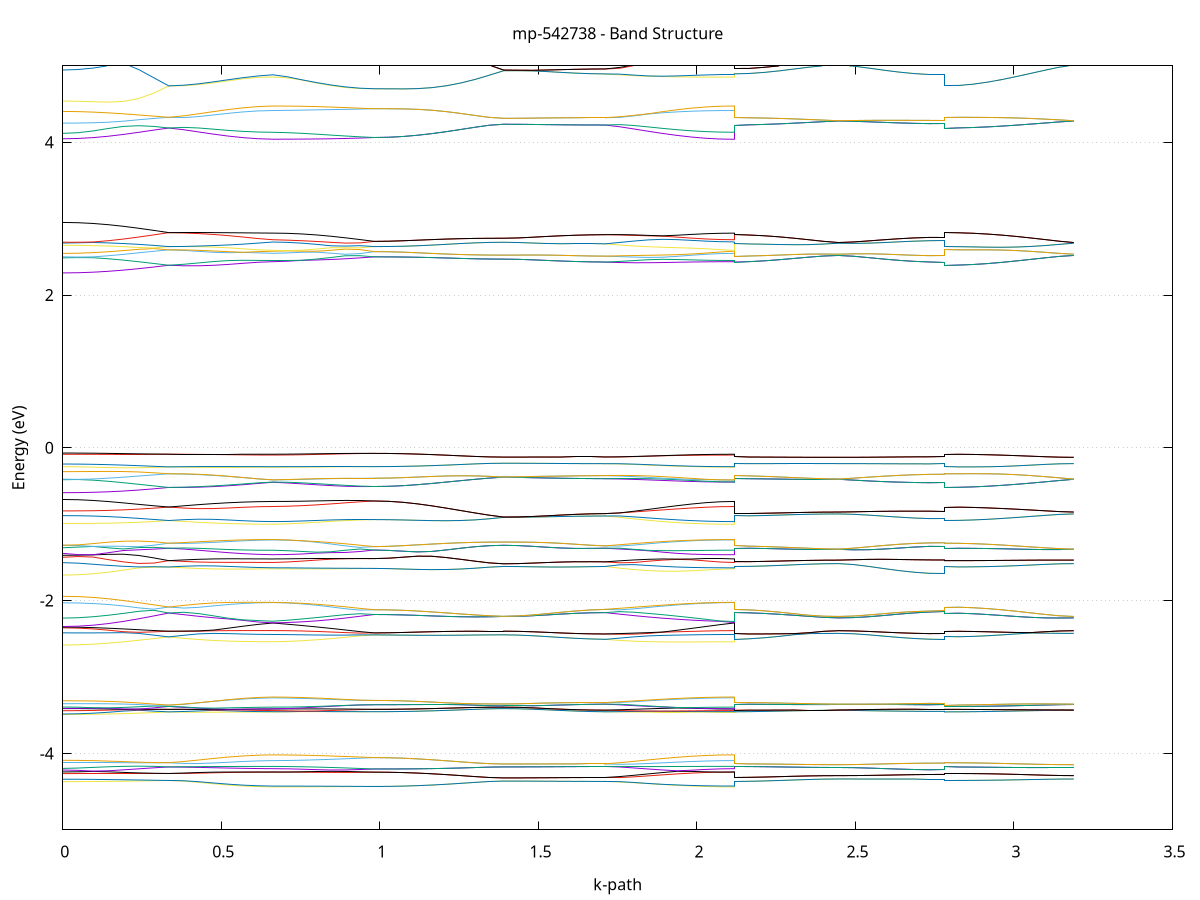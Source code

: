 set title 'mp-542738 - Band Structure'
set xlabel 'k-path'
set ylabel 'Energy (eV)'
set grid y
set yrange [-5:5]
set terminal png size 800,600
set output 'mp-542738_bands_gnuplot.png'
plot '-' using 1:2 with lines notitle, '-' using 1:2 with lines notitle, '-' using 1:2 with lines notitle, '-' using 1:2 with lines notitle, '-' using 1:2 with lines notitle, '-' using 1:2 with lines notitle, '-' using 1:2 with lines notitle, '-' using 1:2 with lines notitle, '-' using 1:2 with lines notitle, '-' using 1:2 with lines notitle, '-' using 1:2 with lines notitle, '-' using 1:2 with lines notitle, '-' using 1:2 with lines notitle, '-' using 1:2 with lines notitle, '-' using 1:2 with lines notitle, '-' using 1:2 with lines notitle, '-' using 1:2 with lines notitle, '-' using 1:2 with lines notitle, '-' using 1:2 with lines notitle, '-' using 1:2 with lines notitle, '-' using 1:2 with lines notitle, '-' using 1:2 with lines notitle, '-' using 1:2 with lines notitle, '-' using 1:2 with lines notitle, '-' using 1:2 with lines notitle, '-' using 1:2 with lines notitle, '-' using 1:2 with lines notitle, '-' using 1:2 with lines notitle, '-' using 1:2 with lines notitle, '-' using 1:2 with lines notitle, '-' using 1:2 with lines notitle, '-' using 1:2 with lines notitle, '-' using 1:2 with lines notitle, '-' using 1:2 with lines notitle, '-' using 1:2 with lines notitle, '-' using 1:2 with lines notitle, '-' using 1:2 with lines notitle, '-' using 1:2 with lines notitle, '-' using 1:2 with lines notitle, '-' using 1:2 with lines notitle, '-' using 1:2 with lines notitle, '-' using 1:2 with lines notitle, '-' using 1:2 with lines notitle, '-' using 1:2 with lines notitle, '-' using 1:2 with lines notitle, '-' using 1:2 with lines notitle, '-' using 1:2 with lines notitle, '-' using 1:2 with lines notitle, '-' using 1:2 with lines notitle, '-' using 1:2 with lines notitle, '-' using 1:2 with lines notitle, '-' using 1:2 with lines notitle, '-' using 1:2 with lines notitle, '-' using 1:2 with lines notitle, '-' using 1:2 with lines notitle, '-' using 1:2 with lines notitle, '-' using 1:2 with lines notitle, '-' using 1:2 with lines notitle, '-' using 1:2 with lines notitle, '-' using 1:2 with lines notitle, '-' using 1:2 with lines notitle, '-' using 1:2 with lines notitle, '-' using 1:2 with lines notitle, '-' using 1:2 with lines notitle, '-' using 1:2 with lines notitle, '-' using 1:2 with lines notitle, '-' using 1:2 with lines notitle, '-' using 1:2 with lines notitle, '-' using 1:2 with lines notitle, '-' using 1:2 with lines notitle, '-' using 1:2 with lines notitle, '-' using 1:2 with lines notitle, '-' using 1:2 with lines notitle, '-' using 1:2 with lines notitle, '-' using 1:2 with lines notitle, '-' using 1:2 with lines notitle, '-' using 1:2 with lines notitle, '-' using 1:2 with lines notitle, '-' using 1:2 with lines notitle, '-' using 1:2 with lines notitle, '-' using 1:2 with lines notitle, '-' using 1:2 with lines notitle, '-' using 1:2 with lines notitle, '-' using 1:2 with lines notitle, '-' using 1:2 with lines notitle, '-' using 1:2 with lines notitle, '-' using 1:2 with lines notitle, '-' using 1:2 with lines notitle, '-' using 1:2 with lines notitle, '-' using 1:2 with lines notitle, '-' using 1:2 with lines notitle, '-' using 1:2 with lines notitle, '-' using 1:2 with lines notitle, '-' using 1:2 with lines notitle, '-' using 1:2 with lines notitle, '-' using 1:2 with lines notitle, '-' using 1:2 with lines notitle, '-' using 1:2 with lines notitle, '-' using 1:2 with lines notitle, '-' using 1:2 with lines notitle, '-' using 1:2 with lines notitle, '-' using 1:2 with lines notitle, '-' using 1:2 with lines notitle, '-' using 1:2 with lines notitle, '-' using 1:2 with lines notitle, '-' using 1:2 with lines notitle, '-' using 1:2 with lines notitle, '-' using 1:2 with lines notitle, '-' using 1:2 with lines notitle, '-' using 1:2 with lines notitle, '-' using 1:2 with lines notitle, '-' using 1:2 with lines notitle, '-' using 1:2 with lines notitle, '-' using 1:2 with lines notitle, '-' using 1:2 with lines notitle, '-' using 1:2 with lines notitle, '-' using 1:2 with lines notitle, '-' using 1:2 with lines notitle, '-' using 1:2 with lines notitle, '-' using 1:2 with lines notitle, '-' using 1:2 with lines notitle, '-' using 1:2 with lines notitle, '-' using 1:2 with lines notitle, '-' using 1:2 with lines notitle, '-' using 1:2 with lines notitle, '-' using 1:2 with lines notitle, '-' using 1:2 with lines notitle, '-' using 1:2 with lines notitle, '-' using 1:2 with lines notitle, '-' using 1:2 with lines notitle, '-' using 1:2 with lines notitle, '-' using 1:2 with lines notitle, '-' using 1:2 with lines notitle, '-' using 1:2 with lines notitle, '-' using 1:2 with lines notitle, '-' using 1:2 with lines notitle, '-' using 1:2 with lines notitle, '-' using 1:2 with lines notitle, '-' using 1:2 with lines notitle, '-' using 1:2 with lines notitle, '-' using 1:2 with lines notitle, '-' using 1:2 with lines notitle, '-' using 1:2 with lines notitle, '-' using 1:2 with lines notitle, '-' using 1:2 with lines notitle, '-' using 1:2 with lines notitle, '-' using 1:2 with lines notitle, '-' using 1:2 with lines notitle, '-' using 1:2 with lines notitle, '-' using 1:2 with lines notitle, '-' using 1:2 with lines notitle, '-' using 1:2 with lines notitle, '-' using 1:2 with lines notitle, '-' using 1:2 with lines notitle, '-' using 1:2 with lines notitle, '-' using 1:2 with lines notitle, '-' using 1:2 with lines notitle, '-' using 1:2 with lines notitle, '-' using 1:2 with lines notitle, '-' using 1:2 with lines notitle
0.000000 -19.918499
0.047768 -19.918099
0.095536 -19.917199
0.143305 -19.915699
0.191073 -19.913699
0.238841 -19.911199
0.286609 -19.908499
0.334378 -19.905599
0.334378 -19.905599
0.381296 -19.905599
0.428215 -19.905299
0.475133 -19.904699
0.522052 -19.903999
0.568970 -19.903399
0.615889 -19.902899
0.662807 -19.902799
0.662807 -19.902799
0.708531 -19.902699
0.754255 -19.902699
0.799979 -19.902799
0.845703 -19.902899
0.891426 -19.902999
0.937150 -19.902999
0.982874 -19.902899
0.982874 -19.902899
1.028167 -19.902599
1.073459 -19.901599
1.118752 -19.899899
1.164045 -19.897699
1.209337 -19.894999
1.254630 -19.891899
1.299922 -19.888399
1.345215 -19.884899
1.390508 -19.882499
1.390508 -19.882499
1.436231 -19.882499
1.481955 -19.882599
1.527679 -19.882699
1.573403 -19.882799
1.619127 -19.882899
1.664850 -19.882999
1.710574 -19.883099
1.710574 -19.883099
1.710574 -19.883099
1.710574 -19.883099
1.755867 -19.886199
1.801160 -19.889499
1.846452 -19.892599
1.891745 -19.895499
1.937037 -19.897999
1.982330 -19.900099
2.027623 -19.901599
2.072915 -19.902499
2.118208 -19.902899
2.118208 -19.902899
2.118208 -19.902799
2.118208 -19.883099
2.165126 -19.882999
2.212045 -19.882899
2.258964 -19.882799
2.305882 -19.882699
2.352801 -19.882599
2.399719 -19.882599
2.446638 -19.882599
2.446638 -19.882599
2.494406 -19.882999
2.542174 -19.883799
2.589942 -19.884799
2.637711 -19.885599
2.685479 -19.886199
2.733247 -19.886599
2.781015 -19.886799
2.781015 -19.905599
2.826308 -19.905199
2.871601 -19.904099
2.916893 -19.902299
2.962186 -19.899799
3.007478 -19.896799
3.052771 -19.893199
3.098064 -19.889399
3.143356 -19.885399
3.188649 -19.882599
e
0.000000 -19.892599
0.047768 -19.892899
0.095536 -19.893899
0.143305 -19.895399
0.191073 -19.897499
0.238841 -19.899999
0.286609 -19.902699
0.334378 -19.905599
0.334378 -19.905599
0.381296 -19.905299
0.428215 -19.904599
0.475133 -19.903799
0.522052 -19.902699
0.568970 -19.901799
0.615889 -19.900899
0.662807 -19.900399
0.662807 -19.900399
0.708531 -19.900699
0.754255 -19.901099
0.799979 -19.901499
0.845703 -19.901999
0.891426 -19.902399
0.937150 -19.902699
0.982874 -19.902899
0.982874 -19.902899
1.028167 -19.902599
1.073459 -19.901599
1.118752 -19.899899
1.164045 -19.897699
1.209337 -19.894999
1.254630 -19.891899
1.299922 -19.888399
1.345215 -19.884899
1.390508 -19.882499
1.390508 -19.882499
1.436231 -19.882499
1.481955 -19.882599
1.527679 -19.882699
1.573403 -19.882799
1.619127 -19.882899
1.664850 -19.882999
1.710574 -19.883099
1.710574 -19.883099
1.710574 -19.883099
1.710574 -19.883099
1.755867 -19.883399
1.801160 -19.886499
1.846452 -19.889699
1.891745 -19.892699
1.937037 -19.895399
1.982330 -19.897499
2.027623 -19.898999
2.072915 -19.899999
2.118208 -19.900299
2.118208 -19.900299
2.118208 -19.900399
2.118208 -19.883099
2.165126 -19.882999
2.212045 -19.882899
2.258964 -19.882799
2.305882 -19.882699
2.352801 -19.882599
2.399719 -19.882599
2.446638 -19.882599
2.446638 -19.882599
2.494406 -19.882999
2.542174 -19.883799
2.589942 -19.884799
2.637711 -19.885599
2.685479 -19.886199
2.733247 -19.886599
2.781015 -19.886799
2.781015 -19.905599
2.826308 -19.905199
2.871601 -19.904099
2.916893 -19.902299
2.962186 -19.899799
3.007478 -19.896799
3.052771 -19.893199
3.098064 -19.889399
3.143356 -19.885399
3.188649 -19.882599
e
0.000000 -19.857699
0.047768 -19.857599
0.095536 -19.857499
0.143305 -19.857299
0.191073 -19.856999
0.238841 -19.856699
0.286609 -19.856299
0.334378 -19.855999
0.334378 -19.855999
0.381296 -19.856599
0.428215 -19.857599
0.475133 -19.858699
0.522052 -19.859999
0.568970 -19.861099
0.615889 -19.861899
0.662807 -19.862299
0.662807 -19.862299
0.708531 -19.862199
0.754255 -19.861799
0.799979 -19.861299
0.845703 -19.860599
0.891426 -19.859999
0.937150 -19.859399
0.982874 -19.858799
0.982874 -19.858799
1.028167 -19.859099
1.073459 -19.860099
1.118752 -19.861699
1.164045 -19.863799
1.209337 -19.866499
1.254630 -19.869599
1.299922 -19.872999
1.345215 -19.876499
1.390508 -19.878899
1.390508 -19.878899
1.436231 -19.878799
1.481955 -19.878799
1.527679 -19.878599
1.573403 -19.878499
1.619127 -19.878399
1.664850 -19.878299
1.710574 -19.878199
1.710574 -19.878199
1.710574 -19.878199
1.710574 -19.878199
1.755867 -19.878099
1.801160 -19.875199
1.846452 -19.872099
1.891745 -19.869299
1.937037 -19.866899
1.982330 -19.864899
2.027623 -19.863499
2.072915 -19.862599
2.118208 -19.862299
2.118208 -19.862299
2.118208 -19.862299
2.118208 -19.878199
2.165126 -19.878299
2.212045 -19.878399
2.258964 -19.878499
2.305882 -19.878599
2.352801 -19.878799
2.399719 -19.878799
2.446638 -19.878899
2.446638 -19.878899
2.494406 -19.878499
2.542174 -19.877599
2.589942 -19.876699
2.637711 -19.875799
2.685479 -19.875199
2.733247 -19.874799
2.781015 -19.874599
2.781015 -19.855999
2.826308 -19.856299
2.871601 -19.857399
2.916893 -19.859199
2.962186 -19.861699
3.007478 -19.864699
3.052771 -19.868199
3.098064 -19.871999
3.143356 -19.875999
3.188649 -19.878899
e
0.000000 -19.854199
0.047768 -19.854299
0.095536 -19.854399
0.143305 -19.854599
0.191073 -19.854899
0.238841 -19.855199
0.286609 -19.855599
0.334378 -19.855999
0.334378 -19.855999
0.381296 -19.855599
0.428215 -19.855699
0.475133 -19.856099
0.522052 -19.856599
0.568970 -19.857199
0.615889 -19.857699
0.662807 -19.857899
0.662807 -19.857899
0.708531 -19.857899
0.754255 -19.857799
0.799979 -19.857899
0.845703 -19.857899
0.891426 -19.858099
0.937150 -19.858399
0.982874 -19.858799
0.982874 -19.858799
1.028167 -19.859099
1.073459 -19.860099
1.118752 -19.861699
1.164045 -19.863799
1.209337 -19.866499
1.254630 -19.869599
1.299922 -19.872999
1.345215 -19.876499
1.390508 -19.878899
1.390508 -19.878899
1.436231 -19.878799
1.481955 -19.878799
1.527679 -19.878599
1.573403 -19.878499
1.619127 -19.878399
1.664850 -19.878299
1.710574 -19.878199
1.710574 -19.878199
1.710574 -19.878199
1.710574 -19.878199
1.755867 -19.874999
1.801160 -19.871599
1.846452 -19.868299
1.891745 -19.865399
1.937037 -19.862799
1.982330 -19.860699
2.027623 -19.859199
2.072915 -19.858299
2.118208 -19.857999
2.118208 -19.857999
2.118208 -19.857899
2.118208 -19.878199
2.165126 -19.878299
2.212045 -19.878399
2.258964 -19.878499
2.305882 -19.878599
2.352801 -19.878799
2.399719 -19.878799
2.446638 -19.878899
2.446638 -19.878899
2.494406 -19.878499
2.542174 -19.877599
2.589942 -19.876699
2.637711 -19.875799
2.685479 -19.875199
2.733247 -19.874799
2.781015 -19.874599
2.781015 -19.855999
2.826308 -19.856299
2.871601 -19.857399
2.916893 -19.859199
2.962186 -19.861699
3.007478 -19.864699
3.052771 -19.868199
3.098064 -19.871999
3.143356 -19.875999
3.188649 -19.878899
e
0.000000 -17.935399
0.047768 -17.935999
0.095536 -17.936199
0.143305 -17.935899
0.191073 -17.934999
0.238841 -17.933599
0.286609 -17.931799
0.334378 -17.929599
0.334378 -17.929599
0.381296 -17.929899
0.428215 -17.930399
0.475133 -17.930899
0.522052 -17.931499
0.568970 -17.932099
0.615889 -17.932599
0.662807 -17.932899
0.662807 -17.932899
0.708531 -17.932499
0.754255 -17.931799
0.799979 -17.930799
0.845703 -17.929799
0.891426 -17.928899
0.937150 -17.928099
0.982874 -17.927799
0.982874 -17.927799
1.028167 -17.928699
1.073459 -17.930699
1.118752 -17.932899
1.164045 -17.934899
1.209337 -17.936599
1.254630 -17.937799
1.299922 -17.938599
1.345215 -17.938999
1.390508 -17.939099
1.390508 -17.939099
1.436231 -17.939199
1.481955 -17.939399
1.527679 -17.939699
1.573403 -17.940099
1.619127 -17.940399
1.664850 -17.940599
1.710574 -17.940799
1.710574 -17.940799
1.710574 -17.940799
1.710574 -17.940799
1.755867 -17.940999
1.801160 -17.940899
1.846452 -17.940399
1.891745 -17.939399
1.937037 -17.938099
1.982330 -17.936499
2.027623 -17.934799
2.072915 -17.933499
2.118208 -17.932999
2.118208 -17.932999
2.118208 -17.932899
2.118208 -17.940799
2.165126 -17.940399
2.212045 -17.939499
2.258964 -17.938299
2.305882 -17.936899
2.352801 -17.935599
2.399719 -17.934599
2.446638 -17.934299
2.446638 -17.934299
2.494406 -17.934299
2.542174 -17.934299
2.589942 -17.934299
2.637711 -17.934399
2.685479 -17.934399
2.733247 -17.934399
2.781015 -17.934399
2.781015 -17.929599
2.826308 -17.930199
2.871601 -17.931499
2.916893 -17.932799
2.962186 -17.933899
3.007478 -17.934599
3.052771 -17.934899
3.098064 -17.934799
3.143356 -17.934499
3.188649 -17.934299
e
0.000000 -17.934799
0.047768 -17.933699
0.095536 -17.931999
0.143305 -17.929899
0.191073 -17.927599
0.238841 -17.925099
0.286609 -17.927199
0.334378 -17.929599
0.334378 -17.929599
0.381296 -17.929299
0.428215 -17.929199
0.475133 -17.929299
0.522052 -17.929399
0.568970 -17.929599
0.615889 -17.929799
0.662807 -17.929799
0.662807 -17.929799
0.708531 -17.929699
0.754255 -17.929499
0.799979 -17.929099
0.845703 -17.928599
0.891426 -17.928199
0.937150 -17.927799
0.982874 -17.927799
0.982874 -17.927799
1.028167 -17.928699
1.073459 -17.930699
1.118752 -17.932899
1.164045 -17.934899
1.209337 -17.936599
1.254630 -17.937799
1.299922 -17.938599
1.345215 -17.938999
1.390508 -17.939099
1.390508 -17.939099
1.436231 -17.939199
1.481955 -17.939399
1.527679 -17.939699
1.573403 -17.940099
1.619127 -17.940399
1.664850 -17.940599
1.710574 -17.940799
1.710574 -17.940799
1.710574 -17.940799
1.710574 -17.940799
1.755867 -17.940299
1.801160 -17.939599
1.846452 -17.938599
1.891745 -17.937299
1.937037 -17.935699
1.982330 -17.933799
2.027623 -17.931899
2.072915 -17.930399
2.118208 -17.929799
2.118208 -17.929799
2.118208 -17.929799
2.118208 -17.940799
2.165126 -17.940399
2.212045 -17.939499
2.258964 -17.938299
2.305882 -17.936899
2.352801 -17.935599
2.399719 -17.934599
2.446638 -17.934299
2.446638 -17.934299
2.494406 -17.934299
2.542174 -17.934299
2.589942 -17.934299
2.637711 -17.934399
2.685479 -17.934399
2.733247 -17.934399
2.781015 -17.934399
2.781015 -17.929599
2.826308 -17.930199
2.871601 -17.931499
2.916893 -17.932799
2.962186 -17.933899
3.007478 -17.934599
3.052771 -17.934899
3.098064 -17.934799
3.143356 -17.934499
3.188649 -17.934299
e
0.000000 -17.916099
0.047768 -17.916699
0.095536 -17.918199
0.143305 -17.920099
0.191073 -17.922299
0.238841 -17.924799
0.286609 -17.922699
0.334378 -17.920399
0.334378 -17.920399
0.381296 -17.920799
0.428215 -17.920999
0.475133 -17.920899
0.522052 -17.920399
0.568970 -17.919599
0.615889 -17.918799
0.662807 -17.918399
0.662807 -17.918399
0.708531 -17.918199
0.754255 -17.917899
0.799979 -17.917499
0.845703 -17.917099
0.891426 -17.916799
0.937150 -17.916499
0.982874 -17.916299
0.982874 -17.916299
1.028167 -17.915499
1.073459 -17.915599
1.118752 -17.918499
1.164045 -17.921899
1.209337 -17.925099
1.254630 -17.927999
1.299922 -17.930299
1.345215 -17.931799
1.390508 -17.932299
1.390508 -17.932299
1.436231 -17.932399
1.481955 -17.932499
1.527679 -17.932699
1.573403 -17.932899
1.619127 -17.933099
1.664850 -17.933299
1.710574 -17.933399
1.710574 -17.933399
1.710574 -17.933399
1.710574 -17.933399
1.755867 -17.932999
1.801160 -17.931699
1.846452 -17.929599
1.891745 -17.926899
1.937037 -17.924099
1.982330 -17.921499
2.027623 -17.919499
2.072915 -17.918599
2.118208 -17.918499
2.118208 -17.918499
2.118208 -17.918399
2.118208 -17.933399
2.165126 -17.932999
2.212045 -17.932199
2.258964 -17.930999
2.305882 -17.929799
2.352801 -17.928599
2.399719 -17.927699
2.446638 -17.927399
2.446638 -17.927399
2.494406 -17.927499
2.542174 -17.927799
2.589942 -17.928299
2.637711 -17.928699
2.685479 -17.929199
2.733247 -17.929499
2.781015 -17.929599
2.781015 -17.920399
2.826308 -17.919499
2.871601 -17.917599
2.916893 -17.915799
2.962186 -17.916999
3.007478 -17.919799
3.052771 -17.922599
3.098064 -17.924999
3.143356 -17.926699
3.188649 -17.927399
e
0.000000 -17.914599
0.047768 -17.914399
0.095536 -17.914299
0.143305 -17.914699
0.191073 -17.915499
0.238841 -17.916699
0.286609 -17.918399
0.334378 -17.920399
0.334378 -17.920399
0.381296 -17.919799
0.428215 -17.919199
0.475133 -17.918399
0.522052 -17.917399
0.568970 -17.916399
0.615889 -17.915399
0.662807 -17.914899
0.662807 -17.914899
0.708531 -17.914999
0.754255 -17.915199
0.799979 -17.915299
0.845703 -17.915499
0.891426 -17.915699
0.937150 -17.915999
0.982874 -17.916299
0.982874 -17.916299
1.028167 -17.915499
1.073459 -17.915599
1.118752 -17.918499
1.164045 -17.921899
1.209337 -17.925099
1.254630 -17.927999
1.299922 -17.930299
1.345215 -17.931799
1.390508 -17.932299
1.390508 -17.932299
1.436231 -17.932399
1.481955 -17.932499
1.527679 -17.932699
1.573403 -17.932899
1.619127 -17.933099
1.664850 -17.933299
1.710574 -17.933399
1.710574 -17.933399
1.710574 -17.933399
1.710574 -17.933399
1.755867 -17.932899
1.801160 -17.931399
1.846452 -17.929299
1.891745 -17.926599
1.937037 -17.923499
1.982330 -17.920199
2.027623 -17.917199
2.072915 -17.915199
2.118208 -17.914799
2.118208 -17.914799
2.118208 -17.914899
2.118208 -17.933399
2.165126 -17.932999
2.212045 -17.932199
2.258964 -17.930999
2.305882 -17.929799
2.352801 -17.928599
2.399719 -17.927699
2.446638 -17.927399
2.446638 -17.927399
2.494406 -17.927499
2.542174 -17.927799
2.589942 -17.928299
2.637711 -17.928699
2.685479 -17.929199
2.733247 -17.929499
2.781015 -17.929599
2.781015 -17.920399
2.826308 -17.919499
2.871601 -17.917599
2.916893 -17.915799
2.962186 -17.916999
3.007478 -17.919799
3.052771 -17.922599
3.098064 -17.924999
3.143356 -17.926699
3.188649 -17.927399
e
0.000000 -17.905099
0.047768 -17.904999
0.095536 -17.904999
0.143305 -17.904999
0.191073 -17.904899
0.238841 -17.904999
0.286609 -17.904999
0.334378 -17.904999
0.334378 -17.904999
0.381296 -17.904999
0.428215 -17.904699
0.475133 -17.904099
0.522052 -17.904999
0.568970 -17.906699
0.615889 -17.908199
0.662807 -17.908999
0.662807 -17.908999
0.708531 -17.909199
0.754255 -17.909499
0.799979 -17.909899
0.845703 -17.910199
0.891426 -17.910199
0.937150 -17.909799
0.982874 -17.908999
0.982874 -17.908999
1.028167 -17.910299
1.073459 -17.910799
1.118752 -17.908299
1.164045 -17.905199
1.209337 -17.901999
1.254630 -17.899099
1.299922 -17.896699
1.345215 -17.894899
1.390508 -17.894299
1.390508 -17.894299
1.436231 -17.894199
1.481955 -17.893899
1.527679 -17.893599
1.573403 -17.893199
1.619127 -17.892799
1.664850 -17.892499
1.710574 -17.892299
1.710574 -17.892299
1.710574 -17.892299
1.710574 -17.892299
1.755867 -17.893099
1.801160 -17.894899
1.846452 -17.897299
1.891745 -17.900199
1.937037 -17.903199
1.982330 -17.906099
2.027623 -17.908399
2.072915 -17.909299
2.118208 -17.909099
2.118208 -17.909099
2.118208 -17.908999
2.118208 -17.892299
2.165126 -17.892799
2.212045 -17.893699
2.258964 -17.894899
2.305882 -17.896299
2.352801 -17.897599
2.399719 -17.898599
2.446638 -17.898899
2.446638 -17.898899
2.494406 -17.898799
2.542174 -17.898599
2.589942 -17.898399
2.637711 -17.898099
2.685479 -17.897799
2.733247 -17.897699
2.781015 -17.897599
2.781015 -17.904999
2.826308 -17.906299
2.871601 -17.908899
2.916893 -17.911099
2.962186 -17.910099
3.007478 -17.907499
3.052771 -17.904599
3.098064 -17.901999
3.143356 -17.899899
3.188649 -17.898899
e
0.000000 -17.904399
0.047768 -17.904399
0.095536 -17.904499
0.143305 -17.904599
0.191073 -17.904799
0.238841 -17.904899
0.286609 -17.904999
0.334378 -17.904999
0.334378 -17.904999
0.381296 -17.904599
0.428215 -17.903899
0.475133 -17.903199
0.522052 -17.903299
0.568970 -17.902699
0.615889 -17.902199
0.662807 -17.901899
0.662807 -17.901899
0.708531 -17.902199
0.754255 -17.902799
0.799979 -17.903899
0.845703 -17.905099
0.891426 -17.906499
0.937150 -17.907899
0.982874 -17.908999
0.982874 -17.908999
1.028167 -17.910299
1.073459 -17.910799
1.118752 -17.908299
1.164045 -17.905199
1.209337 -17.901999
1.254630 -17.899099
1.299922 -17.896699
1.345215 -17.894899
1.390508 -17.894299
1.390508 -17.894299
1.436231 -17.894199
1.481955 -17.893899
1.527679 -17.893599
1.573403 -17.893199
1.619127 -17.892799
1.664850 -17.892499
1.710574 -17.892299
1.710574 -17.892299
1.710574 -17.892299
1.710574 -17.892299
1.755867 -17.892799
1.801160 -17.894099
1.846452 -17.895999
1.891745 -17.898199
1.937037 -17.900399
1.982330 -17.902299
2.027623 -17.903199
2.072915 -17.902599
2.118208 -17.901899
2.118208 -17.901899
2.118208 -17.901899
2.118208 -17.892299
2.165126 -17.892799
2.212045 -17.893699
2.258964 -17.894899
2.305882 -17.896299
2.352801 -17.897599
2.399719 -17.898599
2.446638 -17.898899
2.446638 -17.898899
2.494406 -17.898799
2.542174 -17.898599
2.589942 -17.898399
2.637711 -17.898099
2.685479 -17.897799
2.733247 -17.897699
2.781015 -17.897599
2.781015 -17.904999
2.826308 -17.906299
2.871601 -17.908899
2.916893 -17.911099
2.962186 -17.910099
3.007478 -17.907399
3.052771 -17.904599
3.098064 -17.901999
3.143356 -17.899899
3.188649 -17.898899
e
0.000000 -17.903599
0.047768 -17.903499
0.095536 -17.903299
0.143305 -17.902799
0.191073 -17.902199
0.238841 -17.901399
0.286609 -17.900499
0.334378 -17.899499
0.334378 -17.899499
0.381296 -17.900399
0.428215 -17.901699
0.475133 -17.902999
0.522052 -17.902099
0.568970 -17.901399
0.615889 -17.900899
0.662807 -17.900799
0.662807 -17.900799
0.708531 -17.900999
0.754255 -17.901199
0.799979 -17.901299
0.845703 -17.901399
0.891426 -17.901399
0.937150 -17.901299
0.982874 -17.901199
0.982874 -17.901199
1.028167 -17.899899
1.073459 -17.897399
1.118752 -17.894899
1.164045 -17.892699
1.209337 -17.891099
1.254630 -17.889999
1.299922 -17.889499
1.345215 -17.889399
1.390508 -17.889499
1.390508 -17.889499
1.436231 -17.889399
1.481955 -17.889399
1.527679 -17.889199
1.573403 -17.889099
1.619127 -17.888899
1.664850 -17.888799
1.710574 -17.888799
1.710574 -17.888799
1.710574 -17.888799
1.710574 -17.888799
1.755867 -17.889099
1.801160 -17.889499
1.846452 -17.890199
1.891745 -17.891599
1.937037 -17.893399
1.982330 -17.895599
2.027623 -17.898199
2.072915 -17.900599
2.118208 -17.900799
2.118208 -17.900799
2.118208 -17.900799
2.118208 -17.888799
2.165126 -17.889099
2.212045 -17.889899
2.258964 -17.890999
2.305882 -17.892199
2.352801 -17.893399
2.399719 -17.894299
2.446638 -17.894599
2.446638 -17.894599
2.494406 -17.894499
2.542174 -17.894399
2.589942 -17.894099
2.637711 -17.893899
2.685479 -17.893599
2.733247 -17.893499
2.781015 -17.893399
2.781015 -17.899499
2.826308 -17.898399
2.871601 -17.896599
2.916893 -17.894899
2.962186 -17.893699
3.007478 -17.892999
3.052771 -17.892899
3.098064 -17.893299
3.143356 -17.894099
3.188649 -17.894599
e
0.000000 -17.895199
0.047768 -17.895399
0.095536 -17.895699
0.143305 -17.896199
0.191073 -17.896799
0.238841 -17.897599
0.286609 -17.898499
0.334378 -17.899499
0.334378 -17.899499
0.381296 -17.898999
0.428215 -17.898799
0.475133 -17.898999
0.522052 -17.899499
0.568970 -17.900099
0.615889 -17.900599
0.662807 -17.900699
0.662807 -17.900699
0.708531 -17.900699
0.754255 -17.900699
0.799979 -17.900699
0.845703 -17.900799
0.891426 -17.900999
0.937150 -17.901099
0.982874 -17.901199
0.982874 -17.901199
1.028167 -17.899899
1.073459 -17.897399
1.118752 -17.894899
1.164045 -17.892699
1.209337 -17.891099
1.254630 -17.889999
1.299922 -17.889499
1.345215 -17.889399
1.390508 -17.889499
1.390508 -17.889499
1.436231 -17.889399
1.481955 -17.889399
1.527679 -17.889199
1.573403 -17.889099
1.619127 -17.888899
1.664850 -17.888799
1.710574 -17.888799
1.710574 -17.888799
1.710574 -17.888799
1.710574 -17.888799
1.755867 -17.888299
1.801160 -17.888199
1.846452 -17.888499
1.891745 -17.889499
1.937037 -17.890999
1.982330 -17.893099
2.027623 -17.895499
2.072915 -17.898199
2.118208 -17.900599
2.118208 -17.900599
2.118208 -17.900699
2.118208 -17.888799
2.165126 -17.889099
2.212045 -17.889899
2.258964 -17.890999
2.305882 -17.892199
2.352801 -17.893399
2.399719 -17.894299
2.446638 -17.894599
2.446638 -17.894599
2.494406 -17.894499
2.542174 -17.894399
2.589942 -17.894099
2.637711 -17.893899
2.685479 -17.893599
2.733247 -17.893499
2.781015 -17.893399
2.781015 -17.899499
2.826308 -17.898399
2.871601 -17.896599
2.916893 -17.894899
2.962186 -17.893699
3.007478 -17.892999
3.052771 -17.892899
3.098064 -17.893299
3.143356 -17.894099
3.188649 -17.894599
e
0.000000 -15.178999
0.047768 -15.178999
0.095536 -15.178799
0.143305 -15.178499
0.191073 -15.178099
0.238841 -15.177499
0.286609 -15.176899
0.334378 -15.176199
0.334378 -15.176199
0.381296 -15.177199
0.428215 -15.178499
0.475133 -15.179899
0.522052 -15.181099
0.568970 -15.182199
0.615889 -15.182899
0.662807 -15.183299
0.662807 -15.183299
0.708531 -15.183099
0.754255 -15.182799
0.799979 -15.182299
0.845703 -15.181699
0.891426 -15.180999
0.937150 -15.180199
0.982874 -15.179399
0.982874 -15.179399
1.028167 -15.179099
1.073459 -15.178099
1.118752 -15.176599
1.164045 -15.174499
1.209337 -15.171999
1.254630 -15.169199
1.299922 -15.166499
1.345215 -15.164299
1.390508 -15.163399
1.390508 -15.163399
1.436231 -15.163399
1.481955 -15.163299
1.527679 -15.163299
1.573403 -15.163199
1.619127 -15.163199
1.664850 -15.163199
1.710574 -15.163199
1.710574 -15.163199
1.710574 -15.163199
1.710574 -15.163199
1.755867 -15.165199
1.801160 -15.168199
1.846452 -15.171599
1.891745 -15.174799
1.937037 -15.177699
1.982330 -15.180099
2.027623 -15.181899
2.072915 -15.182999
2.118208 -15.183299
2.118208 -15.183299
2.118208 -15.183299
2.118208 -15.163199
2.165126 -15.162999
2.212045 -15.162699
2.258964 -15.162199
2.305882 -15.161699
2.352801 -15.161199
2.399719 -15.160899
2.446638 -15.160699
2.446638 -15.160699
2.494406 -15.160799
2.542174 -15.160999
2.589942 -15.161299
2.637711 -15.161599
2.685479 -15.161799
2.733247 -15.161999
2.781015 -15.162099
2.781015 -15.176199
2.826308 -15.175899
2.871601 -15.174999
2.916893 -15.173599
2.962186 -15.171599
3.007478 -15.169299
3.052771 -15.166699
3.098064 -15.163999
3.143356 -15.161699
3.188649 -15.160699
e
0.000000 -15.172699
0.047768 -15.172799
0.095536 -15.173099
0.143305 -15.173599
0.191073 -15.174099
0.238841 -15.174799
0.286609 -15.175499
0.334378 -15.176199
0.334378 -15.176199
0.381296 -15.175499
0.428215 -15.175099
0.475133 -15.175099
0.522052 -15.175199
0.568970 -15.175399
0.615889 -15.175499
0.662807 -15.175599
0.662807 -15.175599
0.708531 -15.175799
0.754255 -15.176099
0.799979 -15.176599
0.845703 -15.177199
0.891426 -15.177899
0.937150 -15.178599
0.982874 -15.179399
0.982874 -15.179399
1.028167 -15.179099
1.073459 -15.178099
1.118752 -15.176599
1.164045 -15.174499
1.209337 -15.171999
1.254630 -15.169199
1.299922 -15.166499
1.345215 -15.164299
1.390508 -15.163399
1.390508 -15.163399
1.436231 -15.163399
1.481955 -15.163299
1.527679 -15.163299
1.573403 -15.163199
1.619127 -15.163199
1.664850 -15.163199
1.710574 -15.163199
1.710574 -15.163199
1.710574 -15.163199
1.710574 -15.163199
1.755867 -15.162999
1.801160 -15.164399
1.846452 -15.166599
1.891745 -15.168899
1.937037 -15.171099
1.982330 -15.172999
2.027623 -15.174399
2.072915 -15.175299
2.118208 -15.175599
2.118208 -15.175599
2.118208 -15.175599
2.118208 -15.163199
2.165126 -15.162999
2.212045 -15.162699
2.258964 -15.162199
2.305882 -15.161699
2.352801 -15.161199
2.399719 -15.160899
2.446638 -15.160699
2.446638 -15.160699
2.494406 -15.160799
2.542174 -15.160999
2.589942 -15.161299
2.637711 -15.161599
2.685479 -15.161799
2.733247 -15.161999
2.781015 -15.162099
2.781015 -15.176199
2.826308 -15.175899
2.871601 -15.174999
2.916893 -15.173599
2.962186 -15.171599
3.007478 -15.169299
3.052771 -15.166699
3.098064 -15.163999
3.143356 -15.161699
3.188649 -15.160699
e
0.000000 -15.138299
0.047768 -15.138199
0.095536 -15.137899
0.143305 -15.137499
0.191073 -15.136799
0.238841 -15.136099
0.286609 -15.135199
0.334378 -15.134399
0.334378 -15.134399
0.381296 -15.134599
0.428215 -15.134399
0.475133 -15.133999
0.522052 -15.133399
0.568970 -15.132799
0.615889 -15.132299
0.662807 -15.132099
0.662807 -15.132099
0.708531 -15.132099
0.754255 -15.131999
0.799979 -15.131799
0.845703 -15.131599
0.891426 -15.131399
0.937150 -15.131099
0.982874 -15.130799
0.982874 -15.130799
1.028167 -15.131199
1.073459 -15.132099
1.118752 -15.133699
1.164045 -15.135799
1.209337 -15.138399
1.254630 -15.141199
1.299922 -15.143899
1.345215 -15.146199
1.390508 -15.147099
1.390508 -15.147099
1.436231 -15.147099
1.481955 -15.146999
1.527679 -15.146999
1.573403 -15.146899
1.619127 -15.146799
1.664850 -15.146799
1.710574 -15.146699
1.710574 -15.146699
1.710574 -15.146699
1.710574 -15.146699
1.755867 -15.146099
1.801160 -15.143899
1.846452 -15.140999
1.891745 -15.138499
1.937037 -15.136299
1.982330 -15.134499
2.027623 -15.133199
2.072915 -15.132299
2.118208 -15.131999
2.118208 -15.131999
2.118208 -15.132099
2.118208 -15.146699
2.165126 -15.146899
2.212045 -15.147299
2.258964 -15.147799
2.305882 -15.148299
2.352801 -15.148899
2.399719 -15.149299
2.446638 -15.149399
2.446638 -15.149399
2.494406 -15.149399
2.542174 -15.149299
2.589942 -15.149099
2.637711 -15.148899
2.685479 -15.148699
2.733247 -15.148599
2.781015 -15.148499
2.781015 -15.134399
2.826308 -15.134699
2.871601 -15.135499
2.916893 -15.136899
2.962186 -15.138799
3.007478 -15.141099
3.052771 -15.143599
3.098064 -15.146199
3.143356 -15.148499
3.188649 -15.149399
e
0.000000 -15.130699
0.047768 -15.130799
0.095536 -15.131099
0.143305 -15.131499
0.191073 -15.132099
0.238841 -15.132799
0.286609 -15.133599
0.334378 -15.134399
0.334378 -15.134399
0.381296 -15.133899
0.428215 -15.133099
0.475133 -15.132199
0.522052 -15.131299
0.568970 -15.130599
0.615889 -15.129999
0.662807 -15.129799
0.662807 -15.129799
0.708531 -15.129799
0.754255 -15.129899
0.799979 -15.129999
0.845703 -15.130099
0.891426 -15.130299
0.937150 -15.130599
0.982874 -15.130799
0.982874 -15.130799
1.028167 -15.131199
1.073459 -15.132099
1.118752 -15.133699
1.164045 -15.135799
1.209337 -15.138399
1.254630 -15.141199
1.299922 -15.143899
1.345215 -15.146199
1.390508 -15.147099
1.390508 -15.147099
1.436231 -15.147099
1.481955 -15.146999
1.527679 -15.146999
1.573403 -15.146899
1.619127 -15.146799
1.664850 -15.146799
1.710574 -15.146699
1.710574 -15.146699
1.710574 -15.146699
1.710574 -15.146699
1.755867 -15.145599
1.801160 -15.143499
1.846452 -15.140999
1.891745 -15.137999
1.937037 -15.135299
1.982330 -15.132999
2.027623 -15.131199
2.072915 -15.130199
2.118208 -15.129799
2.118208 -15.129799
2.118208 -15.129799
2.118208 -15.146699
2.165126 -15.146899
2.212045 -15.147299
2.258964 -15.147799
2.305882 -15.148299
2.352801 -15.148899
2.399719 -15.149299
2.446638 -15.149399
2.446638 -15.149399
2.494406 -15.149399
2.542174 -15.149299
2.589942 -15.149099
2.637711 -15.148899
2.685479 -15.148699
2.733247 -15.148599
2.781015 -15.148499
2.781015 -15.134399
2.826308 -15.134699
2.871601 -15.135499
2.916893 -15.136899
2.962186 -15.138799
3.007478 -15.141099
3.052771 -15.143599
3.098064 -15.146199
3.143356 -15.148499
3.188649 -15.149399
e
0.000000 -14.230099
0.047768 -14.229799
0.095536 -14.228799
0.143305 -14.227299
0.191073 -14.225299
0.238841 -14.222899
0.286609 -14.220299
0.334378 -14.217599
0.334378 -14.217599
0.381296 -14.217899
0.428215 -14.218299
0.475133 -14.218799
0.522052 -14.219199
0.568970 -14.219599
0.615889 -14.219799
0.662807 -14.219999
0.662807 -14.219999
0.708531 -14.220599
0.754255 -14.221899
0.799979 -14.223999
0.845703 -14.225899
0.891426 -14.227199
0.937150 -14.227899
0.982874 -14.228099
0.982874 -14.228099
1.028167 -14.227799
1.073459 -14.227199
1.118752 -14.225999
1.164045 -14.224499
1.209337 -14.222699
1.254630 -14.220599
1.299922 -14.218399
1.345215 -14.216599
1.390508 -14.215699
1.390508 -14.215699
1.436231 -14.215699
1.481955 -14.215799
1.527679 -14.215899
1.573403 -14.215999
1.619127 -14.216199
1.664850 -14.216199
1.710574 -14.216299
1.710574 -14.216299
1.710574 -14.216299
1.710574 -14.216299
1.755867 -14.216499
1.801160 -14.216799
1.846452 -14.217299
1.891745 -14.217999
1.937037 -14.218699
1.982330 -14.219199
2.027623 -14.219699
2.072915 -14.219899
2.118208 -14.219999
2.118208 -14.219999
2.118208 -14.219999
2.118208 -14.216299
2.165126 -14.216099
2.212045 -14.215699
2.258964 -14.215099
2.305882 -14.214299
2.352801 -14.213399
2.399719 -14.212399
2.446638 -14.211599
2.446638 -14.211599
2.494406 -14.211899
2.542174 -14.212299
2.589942 -14.212699
2.637711 -14.213099
2.685479 -14.213299
2.733247 -14.213399
2.781015 -14.213499
2.781015 -14.217599
2.826308 -14.217499
2.871601 -14.217299
2.916893 -14.216899
2.962186 -14.216399
3.007478 -14.215699
3.052771 -14.214799
3.098064 -14.213799
3.143356 -14.212599
3.188649 -14.211599
e
0.000000 -14.221099
0.047768 -14.220699
0.095536 -14.219499
0.143305 -14.217499
0.191073 -14.215299
0.238841 -14.213999
0.286609 -14.215199
0.334378 -14.217599
0.334378 -14.217599
0.381296 -14.217499
0.428215 -14.217499
0.475133 -14.217699
0.522052 -14.217999
0.568970 -14.218299
0.615889 -14.218499
0.662807 -14.218499
0.662807 -14.218499
0.708531 -14.219899
0.754255 -14.221899
0.799979 -14.223599
0.845703 -14.225199
0.891426 -14.226599
0.937150 -14.227599
0.982874 -14.228099
0.982874 -14.228099
1.028167 -14.227799
1.073459 -14.227199
1.118752 -14.225999
1.164045 -14.224499
1.209337 -14.222699
1.254630 -14.220599
1.299922 -14.218399
1.345215 -14.216599
1.390508 -14.215699
1.390508 -14.215699
1.436231 -14.215699
1.481955 -14.215799
1.527679 -14.215899
1.573403 -14.215999
1.619127 -14.216199
1.664850 -14.216199
1.710574 -14.216299
1.710574 -14.216299
1.710574 -14.216299
1.710574 -14.216299
1.755867 -14.216399
1.801160 -14.216699
1.846452 -14.217099
1.891745 -14.217399
1.937037 -14.217699
1.982330 -14.217999
2.027623 -14.218199
2.072915 -14.218299
2.118208 -14.218299
2.118208 -14.218299
2.118208 -14.218499
2.118208 -14.216299
2.165126 -14.216099
2.212045 -14.215699
2.258964 -14.215099
2.305882 -14.214299
2.352801 -14.213399
2.399719 -14.212399
2.446638 -14.211599
2.446638 -14.211599
2.494406 -14.211899
2.542174 -14.212299
2.589942 -14.212699
2.637711 -14.213099
2.685479 -14.213299
2.733247 -14.213399
2.781015 -14.213499
2.781015 -14.217599
2.826308 -14.217499
2.871601 -14.217299
2.916893 -14.216899
2.962186 -14.216399
3.007478 -14.215699
3.052771 -14.214799
3.098064 -14.213799
3.143356 -14.212599
3.188649 -14.211599
e
0.000000 -14.204199
0.047768 -14.204499
0.095536 -14.205299
0.143305 -14.206599
0.191073 -14.207999
0.238841 -14.208199
0.286609 -14.205799
0.334378 -14.202199
0.334378 -14.202199
0.381296 -14.203199
0.428215 -14.204099
0.475133 -14.204799
0.522052 -14.205199
0.568970 -14.205599
0.615889 -14.205799
0.662807 -14.206099
0.662807 -14.206099
0.708531 -14.204499
0.754255 -14.201999
0.799979 -14.199399
0.845703 -14.196899
0.891426 -14.194899
0.937150 -14.193299
0.982874 -14.192299
0.982874 -14.192299
1.028167 -14.192599
1.073459 -14.193399
1.118752 -14.194699
1.164045 -14.196499
1.209337 -14.198599
1.254630 -14.200899
1.299922 -14.203299
1.345215 -14.205299
1.390508 -14.206199
1.390508 -14.206199
1.436231 -14.206199
1.481955 -14.206199
1.527679 -14.206199
1.573403 -14.206099
1.619127 -14.206099
1.664850 -14.206099
1.710574 -14.205999
1.710574 -14.205999
1.710574 -14.205999
1.710574 -14.205999
1.755867 -14.206899
1.801160 -14.207399
1.846452 -14.207499
1.891745 -14.207299
1.937037 -14.207099
1.982330 -14.206699
2.027623 -14.206499
2.072915 -14.206299
2.118208 -14.206199
2.118208 -14.206199
2.118208 -14.206099
2.118208 -14.205999
2.165126 -14.206299
2.212045 -14.206699
2.258964 -14.207299
2.305882 -14.208099
2.352801 -14.209099
2.399719 -14.210099
2.446638 -14.210899
2.446638 -14.210899
2.494406 -14.210599
2.542174 -14.210099
2.589942 -14.209599
2.637711 -14.209199
2.685479 -14.208899
2.733247 -14.208699
2.781015 -14.208699
2.781015 -14.202199
2.826308 -14.202299
2.871601 -14.202799
2.916893 -14.203599
2.962186 -14.204499
3.007478 -14.205699
3.052771 -14.206999
3.098064 -14.208399
3.143356 -14.209799
3.188649 -14.210899
e
0.000000 -14.184399
0.047768 -14.184899
0.095536 -14.186199
0.143305 -14.188399
0.191073 -14.191199
0.238841 -14.194599
0.286609 -14.198299
0.334378 -14.202199
0.334378 -14.202199
0.381296 -14.200999
0.428215 -14.199899
0.475133 -14.198799
0.522052 -14.197799
0.568970 -14.196999
0.615889 -14.196399
0.662807 -14.195999
0.662807 -14.195999
0.708531 -14.195599
0.754255 -14.194699
0.799979 -14.193699
0.845703 -14.192699
0.891426 -14.191999
0.937150 -14.191899
0.982874 -14.192299
0.982874 -14.192299
1.028167 -14.192599
1.073459 -14.193399
1.118752 -14.194699
1.164045 -14.196499
1.209337 -14.198599
1.254630 -14.200899
1.299922 -14.203299
1.345215 -14.205299
1.390508 -14.206199
1.390508 -14.206199
1.436231 -14.206199
1.481955 -14.206199
1.527679 -14.206199
1.573403 -14.206099
1.619127 -14.206099
1.664850 -14.206099
1.710574 -14.205999
1.710574 -14.205999
1.710574 -14.205999
1.710574 -14.205999
1.755867 -14.204799
1.801160 -14.203299
1.846452 -14.201799
1.891745 -14.200199
1.937037 -14.198799
1.982330 -14.197699
2.027623 -14.196799
2.072915 -14.196199
2.118208 -14.195999
2.118208 -14.195999
2.118208 -14.195999
2.118208 -14.205999
2.165126 -14.206299
2.212045 -14.206699
2.258964 -14.207299
2.305882 -14.208099
2.352801 -14.209099
2.399719 -14.210099
2.446638 -14.210899
2.446638 -14.210899
2.494406 -14.210599
2.542174 -14.210099
2.589942 -14.209599
2.637711 -14.209199
2.685479 -14.208899
2.733247 -14.208699
2.781015 -14.208699
2.781015 -14.202199
2.826308 -14.202299
2.871601 -14.202799
2.916893 -14.203599
2.962186 -14.204499
3.007478 -14.205699
3.052771 -14.206999
3.098064 -14.208399
3.143356 -14.209799
3.188649 -14.210899
e
0.000000 -10.734099
0.047768 -10.733499
0.095536 -10.731599
0.143305 -10.728499
0.191073 -10.724099
0.238841 -10.718799
0.286609 -10.712699
0.334378 -10.705999
0.334378 -10.705999
0.381296 -10.705299
0.428215 -10.702699
0.475133 -10.699299
0.522052 -10.699699
0.568970 -10.701599
0.615889 -10.703299
0.662807 -10.704199
0.662807 -10.704199
0.708531 -10.704599
0.754255 -10.705699
0.799979 -10.706899
0.845703 -10.707999
0.891426 -10.708599
0.937150 -10.708399
0.982874 -10.707199
0.982874 -10.707199
1.028167 -10.706699
1.073459 -10.705099
1.118752 -10.702499
1.164045 -10.698999
1.209337 -10.694799
1.254630 -10.690099
1.299922 -10.685099
1.345215 -10.680699
1.390508 -10.678699
1.390508 -10.678699
1.436231 -10.678599
1.481955 -10.678399
1.527679 -10.678099
1.573403 -10.677799
1.619127 -10.677399
1.664850 -10.676999
1.710574 -10.676799
1.710574 -10.676799
1.710574 -10.676799
1.710574 -10.676799
1.755867 -10.677499
1.801160 -10.679699
1.846452 -10.683799
1.891745 -10.688999
1.937037 -10.693899
1.982330 -10.698199
2.027623 -10.701499
2.072915 -10.703499
2.118208 -10.704199
2.118208 -10.704199
2.118208 -10.704199
2.118208 -10.676799
2.165126 -10.676299
2.212045 -10.675299
2.258964 -10.673899
2.305882 -10.672099
2.352801 -10.670399
2.399719 -10.669099
2.446638 -10.668499
2.446638 -10.668499
2.494406 -10.669199
2.542174 -10.670699
2.589942 -10.672499
2.637711 -10.674099
2.685479 -10.675299
2.733247 -10.676099
2.781015 -10.676399
2.781015 -10.705999
2.826308 -10.705199
2.871601 -10.702999
2.916893 -10.699399
2.962186 -10.694599
3.007478 -10.688799
3.052771 -10.682399
3.098064 -10.675999
3.143356 -10.670699
3.188649 -10.668499
e
0.000000 -10.711099
0.047768 -10.710399
0.095536 -10.708099
0.143305 -10.704499
0.191073 -10.699699
0.238841 -10.694499
0.286609 -10.699099
0.334378 -10.705999
0.334378 -10.705999
0.381296 -10.704599
0.428215 -10.701799
0.475133 -10.698399
0.522052 -10.693599
0.568970 -10.689899
0.615889 -10.688099
0.662807 -10.687399
0.662807 -10.687399
0.708531 -10.688699
0.754255 -10.691399
0.799979 -10.694899
0.845703 -10.698599
0.891426 -10.702199
0.937150 -10.705099
0.982874 -10.707199
0.982874 -10.707199
1.028167 -10.706699
1.073459 -10.705099
1.118752 -10.702499
1.164045 -10.698999
1.209337 -10.694799
1.254630 -10.690099
1.299922 -10.685099
1.345215 -10.680699
1.390508 -10.678699
1.390508 -10.678699
1.436231 -10.678599
1.481955 -10.678399
1.527679 -10.678099
1.573403 -10.677799
1.619127 -10.677399
1.664850 -10.676999
1.710574 -10.676799
1.710574 -10.676799
1.710574 -10.676799
1.710574 -10.676799
1.755867 -10.676699
1.801160 -10.677199
1.846452 -10.678199
1.891745 -10.679799
1.937037 -10.681799
1.982330 -10.683899
2.027623 -10.685699
2.072915 -10.686899
2.118208 -10.687299
2.118208 -10.687299
2.118208 -10.687399
2.118208 -10.676799
2.165126 -10.676299
2.212045 -10.675299
2.258964 -10.673899
2.305882 -10.672099
2.352801 -10.670399
2.399719 -10.669099
2.446638 -10.668499
2.446638 -10.668499
2.494406 -10.669199
2.542174 -10.670699
2.589942 -10.672499
2.637711 -10.674099
2.685479 -10.675299
2.733247 -10.676099
2.781015 -10.676399
2.781015 -10.705999
2.826308 -10.705199
2.871601 -10.702999
2.916893 -10.699399
2.962186 -10.694599
3.007478 -10.688799
3.052771 -10.682399
3.098064 -10.675999
3.143356 -10.670699
3.188649 -10.668499
e
0.000000 -10.673099
0.047768 -10.673999
0.095536 -10.676599
0.143305 -10.680699
0.191073 -10.685899
0.238841 -10.691699
0.286609 -10.687399
0.334378 -10.680699
0.334378 -10.680699
0.381296 -10.683299
0.428215 -10.685799
0.475133 -10.686099
0.522052 -10.681799
0.568970 -10.674799
0.615889 -10.667699
0.662807 -10.663099
0.662807 -10.663099
0.708531 -10.664299
0.754255 -10.665899
0.799979 -10.667799
0.845703 -10.669399
0.891426 -10.670699
0.937150 -10.671199
0.982874 -10.670999
0.982874 -10.670999
1.028167 -10.670399
1.073459 -10.668699
1.118752 -10.665899
1.164045 -10.662399
1.209337 -10.658799
1.254630 -10.656499
1.299922 -10.657299
1.345215 -10.660199
1.390508 -10.661899
1.390508 -10.661899
1.436231 -10.661699
1.481955 -10.661399
1.527679 -10.660899
1.573403 -10.660499
1.619127 -10.660199
1.664850 -10.659999
1.710574 -10.659899
1.710574 -10.659899
1.710574 -10.659999
1.710574 -10.659999
1.755867 -10.664099
1.801160 -10.667299
1.846452 -10.668399
1.891745 -10.667999
1.937037 -10.666899
1.982330 -10.665499
2.027623 -10.664099
2.072915 -10.662999
2.118208 -10.662599
2.118208 -10.662599
2.118208 -10.663099
2.118208 -10.659899
2.165126 -10.659799
2.212045 -10.659599
2.258964 -10.659399
2.305882 -10.659199
2.352801 -10.659299
2.399719 -10.659499
2.446638 -10.659599
2.446638 -10.659599
2.494406 -10.659199
2.542174 -10.658499
2.589942 -10.658099
2.637711 -10.658199
2.685479 -10.658599
2.733247 -10.658999
2.781015 -10.659199
2.781015 -10.680699
2.826308 -10.680199
2.871601 -10.678799
2.916893 -10.676399
2.962186 -10.673399
3.007478 -10.669899
3.052771 -10.666199
3.098064 -10.662899
3.143356 -10.660499
3.188649 -10.659599
e
0.000000 -10.665599
0.047768 -10.664399
0.095536 -10.661199
0.143305 -10.659099
0.191073 -10.662399
0.238841 -10.667799
0.286609 -10.674099
0.334378 -10.680699
0.334378 -10.680699
0.381296 -10.678599
0.428215 -10.677099
0.475133 -10.675799
0.522052 -10.673399
0.568970 -10.668599
0.615889 -10.660799
0.662807 -10.652999
0.662807 -10.652999
0.708531 -10.653799
0.754255 -10.657299
0.799979 -10.661299
0.845703 -10.664999
0.891426 -10.667899
0.937150 -10.669899
0.982874 -10.670999
0.982874 -10.670999
1.028167 -10.670399
1.073459 -10.668699
1.118752 -10.665899
1.164045 -10.662399
1.209337 -10.658799
1.254630 -10.656499
1.299922 -10.657299
1.345215 -10.660199
1.390508 -10.661899
1.390508 -10.661899
1.436231 -10.661699
1.481955 -10.661399
1.527679 -10.660899
1.573403 -10.660499
1.619127 -10.660199
1.664850 -10.659999
1.710574 -10.659899
1.710574 -10.659899
1.710574 -10.659999
1.710574 -10.659999
1.755867 -10.656799
1.801160 -10.655499
1.846452 -10.655399
1.891745 -10.655399
1.937037 -10.654999
1.982330 -10.654299
2.027623 -10.653399
2.072915 -10.652799
2.118208 -10.652499
2.118208 -10.652499
2.118208 -10.652999
2.118208 -10.659899
2.165126 -10.659799
2.212045 -10.659599
2.258964 -10.659399
2.305882 -10.659199
2.352801 -10.659299
2.399719 -10.659499
2.446638 -10.659599
2.446638 -10.659599
2.494406 -10.659199
2.542174 -10.658499
2.589942 -10.658099
2.637711 -10.658199
2.685479 -10.658599
2.733247 -10.658999
2.781015 -10.659199
2.781015 -10.680699
2.826308 -10.680199
2.871601 -10.678799
2.916893 -10.676399
2.962186 -10.673399
3.007478 -10.669899
3.052771 -10.666199
3.098064 -10.662899
3.143356 -10.660499
3.188649 -10.659599
e
0.000000 -10.649699
0.047768 -10.650299
0.095536 -10.651999
0.143305 -10.651599
0.191073 -10.645099
0.238841 -10.635999
0.286609 -10.625799
0.334378 -10.615099
0.334378 -10.615099
0.381296 -10.614799
0.428215 -10.613499
0.475133 -10.611799
0.522052 -10.612099
0.568970 -10.621799
0.615889 -10.632699
0.662807 -10.641799
0.662807 -10.641799
0.708531 -10.641199
0.754255 -10.637999
0.799979 -10.633999
0.845703 -10.629799
0.891426 -10.625899
0.937150 -10.622399
0.982874 -10.619499
0.982874 -10.619499
1.028167 -10.620299
1.073459 -10.622499
1.118752 -10.625799
1.164045 -10.629799
1.209337 -10.633899
1.254630 -10.636399
1.299922 -10.635599
1.345215 -10.632399
1.390508 -10.630499
1.390508 -10.630499
1.436231 -10.630599
1.481955 -10.630899
1.527679 -10.631299
1.573403 -10.631699
1.619127 -10.631899
1.664850 -10.632099
1.710574 -10.632199
1.710574 -10.632199
1.710574 -10.632199
1.710574 -10.632199
1.755867 -10.632099
1.801160 -10.631299
1.846452 -10.632399
1.891745 -10.634199
1.937037 -10.636399
1.982330 -10.638599
2.027623 -10.640499
2.072915 -10.641799
2.118208 -10.642299
2.118208 -10.642299
2.118208 -10.641799
2.118208 -10.632199
2.165126 -10.632199
2.212045 -10.632499
2.258964 -10.632899
2.305882 -10.633299
2.352801 -10.633599
2.399719 -10.633799
2.446638 -10.633899
2.446638 -10.633899
2.494406 -10.634399
2.542174 -10.635599
2.589942 -10.636499
2.637711 -10.636899
2.685479 -10.636899
2.733247 -10.636699
2.781015 -10.636599
2.781015 -10.615099
2.826308 -10.615499
2.871601 -10.616399
2.916893 -10.618099
2.962186 -10.620299
3.007478 -10.622999
3.052771 -10.626199
3.098064 -10.629499
3.143356 -10.632499
3.188649 -10.633899
e
0.000000 -10.593799
0.047768 -10.593599
0.095536 -10.592999
0.143305 -10.591999
0.191073 -10.590799
0.238841 -10.594699
0.286609 -10.604599
0.334378 -10.615099
0.334378 -10.615099
0.381296 -10.614599
0.428215 -10.613299
0.475133 -10.611599
0.522052 -10.609799
0.568970 -10.607999
0.615889 -10.610699
0.662807 -10.614799
0.662807 -10.614799
0.708531 -10.614499
0.754255 -10.614299
0.799979 -10.614299
0.845703 -10.614699
0.891426 -10.615699
0.937150 -10.617299
0.982874 -10.619499
0.982874 -10.619499
1.028167 -10.620299
1.073459 -10.622499
1.118752 -10.625799
1.164045 -10.629799
1.209337 -10.633899
1.254630 -10.636399
1.299922 -10.635599
1.345215 -10.632399
1.390508 -10.630499
1.390508 -10.630499
1.436231 -10.630599
1.481955 -10.630899
1.527679 -10.631299
1.573403 -10.631699
1.619127 -10.631899
1.664850 -10.632099
1.710574 -10.632199
1.710574 -10.632199
1.710574 -10.632199
1.710574 -10.632199
1.755867 -10.631499
1.801160 -10.630099
1.846452 -10.626599
1.891745 -10.622799
1.937037 -10.619499
1.982330 -10.617199
2.027623 -10.615899
2.072915 -10.615399
2.118208 -10.615199
2.118208 -10.615199
2.118208 -10.614799
2.118208 -10.632199
2.165126 -10.632199
2.212045 -10.632499
2.258964 -10.632899
2.305882 -10.633299
2.352801 -10.633599
2.399719 -10.633799
2.446638 -10.633899
2.446638 -10.633899
2.494406 -10.634399
2.542174 -10.635599
2.589942 -10.636499
2.637711 -10.636899
2.685479 -10.636899
2.733247 -10.636699
2.781015 -10.636599
2.781015 -10.615099
2.826308 -10.615499
2.871601 -10.616399
2.916893 -10.618099
2.962186 -10.620299
3.007478 -10.622999
3.052771 -10.626199
3.098064 -10.629499
3.143356 -10.632499
3.188649 -10.633899
e
0.000000 -10.579699
0.047768 -10.579899
0.095536 -10.580399
0.143305 -10.581099
0.191073 -10.585899
0.238841 -10.589399
0.286609 -10.587899
0.334378 -10.586299
0.334378 -10.586299
0.381296 -10.589199
0.428215 -10.594499
0.475133 -10.601699
0.522052 -10.608699
0.568970 -10.607799
0.615889 -10.606799
0.662807 -10.606699
0.662807 -10.606699
0.708531 -10.604899
0.754255 -10.602699
0.799979 -10.599799
0.845703 -10.596599
0.891426 -10.593699
0.937150 -10.591599
0.982874 -10.590599
0.982874 -10.590599
1.028167 -10.590899
1.073459 -10.591899
1.118752 -10.593699
1.164045 -10.596299
1.209337 -10.599699
1.254630 -10.603999
1.299922 -10.608699
1.345215 -10.613199
1.390508 -10.615399
1.390508 -10.615399
1.436231 -10.615499
1.481955 -10.615699
1.527679 -10.615999
1.573403 -10.616399
1.619127 -10.616799
1.664850 -10.617199
1.710574 -10.617299
1.710574 -10.617299
1.710574 -10.617299
1.710574 -10.617299
1.755867 -10.618099
1.801160 -10.617699
1.846452 -10.616099
1.891745 -10.613799
1.937037 -10.611499
1.982330 -10.609599
2.027623 -10.608199
2.072915 -10.607299
2.118208 -10.606999
2.118208 -10.606999
2.118208 -10.606699
2.118208 -10.617299
2.165126 -10.617699
2.212045 -10.618499
2.258964 -10.619499
2.305882 -10.620599
2.352801 -10.621599
2.399719 -10.622399
2.446638 -10.622599
2.446638 -10.622599
2.494406 -10.621799
2.542174 -10.619899
2.589942 -10.617599
2.637711 -10.615599
2.685479 -10.613999
2.733247 -10.612999
2.781015 -10.612599
2.781015 -10.586299
2.826308 -10.587099
2.871601 -10.589499
2.916893 -10.593399
2.962186 -10.598499
3.007478 -10.604399
3.052771 -10.610799
3.098064 -10.616699
3.143356 -10.620999
3.188649 -10.622599
e
0.000000 -10.568699
0.047768 -10.569799
0.095536 -10.573199
0.143305 -10.578599
0.191073 -10.582199
0.238841 -10.583399
0.286609 -10.584799
0.334378 -10.586299
0.334378 -10.586299
0.381296 -10.585799
0.428215 -10.587699
0.475133 -10.591699
0.522052 -10.597399
0.568970 -10.604199
0.615889 -10.606599
0.662807 -10.605699
0.662807 -10.605699
0.708531 -10.604599
0.754255 -10.601399
0.799979 -10.597699
0.845703 -10.594499
0.891426 -10.591999
0.937150 -10.590699
0.982874 -10.590599
0.982874 -10.590599
1.028167 -10.590899
1.073459 -10.591899
1.118752 -10.593699
1.164045 -10.596299
1.209337 -10.599699
1.254630 -10.603999
1.299922 -10.608699
1.345215 -10.613199
1.390508 -10.615399
1.390508 -10.615399
1.436231 -10.615499
1.481955 -10.615699
1.527679 -10.615999
1.573403 -10.616399
1.619127 -10.616799
1.664850 -10.617199
1.710574 -10.617299
1.710574 -10.617299
1.710574 -10.617299
1.710574 -10.617299
1.755867 -10.615799
1.801160 -10.614199
1.846452 -10.612699
1.891745 -10.611299
1.937037 -10.609899
1.982330 -10.608399
2.027623 -10.606999
2.072915 -10.605899
2.118208 -10.605499
2.118208 -10.605499
2.118208 -10.605699
2.118208 -10.617299
2.165126 -10.617699
2.212045 -10.618499
2.258964 -10.619499
2.305882 -10.620599
2.352801 -10.621599
2.399719 -10.622399
2.446638 -10.622599
2.446638 -10.622599
2.494406 -10.621799
2.542174 -10.619899
2.589942 -10.617599
2.637711 -10.615599
2.685479 -10.613999
2.733247 -10.612999
2.781015 -10.612599
2.781015 -10.586299
2.826308 -10.587099
2.871601 -10.589499
2.916893 -10.593399
2.962186 -10.598499
3.007478 -10.604399
3.052771 -10.610799
3.098064 -10.616699
3.143356 -10.620999
3.188649 -10.622599
e
0.000000 -7.633399
0.047768 -7.631599
0.095536 -7.626199
0.143305 -7.617499
0.191073 -7.605799
0.238841 -7.591699
0.286609 -7.575799
0.334378 -7.558899
0.334378 -7.558899
0.381296 -7.558599
0.428215 -7.556599
0.475133 -7.553399
0.522052 -7.549699
0.568970 -7.546499
0.615889 -7.544499
0.662807 -7.544299
0.662807 -7.544299
0.708531 -7.545199
0.754255 -7.548299
0.799979 -7.552799
0.845703 -7.557399
0.891426 -7.561199
0.937150 -7.563399
0.982874 -7.563599
0.982874 -7.563599
1.028167 -7.561799
1.073459 -7.556399
1.118752 -7.547599
1.164045 -7.535799
1.209337 -7.521299
1.254630 -7.504599
1.299922 -7.486399
1.345215 -7.467599
1.390508 -7.453599
1.390508 -7.453599
1.436231 -7.453399
1.481955 -7.452999
1.527679 -7.452299
1.573403 -7.451599
1.619127 -7.450899
1.664850 -7.450399
1.710574 -7.450199
1.710574 -7.450199
1.710574 -7.450199
1.710574 -7.450199
1.755867 -7.462599
1.801160 -7.478499
1.846452 -7.493999
1.891745 -7.508199
1.937037 -7.520599
1.982330 -7.530799
2.027623 -7.538299
2.072915 -7.542899
2.118208 -7.544499
2.118208 -7.544499
2.118208 -7.544299
2.118208 -7.450199
2.165126 -7.450999
2.212045 -7.452599
2.258964 -7.454699
2.305882 -7.456699
2.352801 -7.458299
2.399719 -7.459399
2.446638 -7.459699
2.446638 -7.459699
2.494406 -7.459799
2.542174 -7.460099
2.589942 -7.460199
2.637711 -7.460199
2.685479 -7.459999
2.733247 -7.459599
2.781015 -7.459499
2.781015 -7.558899
2.826308 -7.557199
2.871601 -7.552099
2.916893 -7.543899
2.962186 -7.532699
3.007478 -7.518899
3.052771 -7.503199
3.098064 -7.486099
3.143356 -7.469399
3.188649 -7.459699
e
0.000000 -7.481499
0.047768 -7.483499
0.095536 -7.489199
0.143305 -7.498499
0.191073 -7.510799
0.238841 -7.525599
0.286609 -7.541899
0.334378 -7.558899
0.334378 -7.558899
0.381296 -7.557299
0.428215 -7.553799
0.475133 -7.548699
0.522052 -7.542599
0.568970 -7.536299
0.615889 -7.530899
0.662807 -7.527399
0.662807 -7.527399
0.708531 -7.531199
0.754255 -7.537399
0.799979 -7.544499
0.845703 -7.551499
0.891426 -7.557399
0.937150 -7.561499
0.982874 -7.563599
0.982874 -7.563599
1.028167 -7.561799
1.073459 -7.556399
1.118752 -7.547599
1.164045 -7.535799
1.209337 -7.521299
1.254630 -7.504599
1.299922 -7.486399
1.345215 -7.467599
1.390508 -7.453599
1.390508 -7.453599
1.436231 -7.453399
1.481955 -7.452999
1.527679 -7.452299
1.573403 -7.451599
1.619127 -7.450899
1.664850 -7.450399
1.710574 -7.450199
1.710574 -7.450199
1.710574 -7.450199
1.710574 -7.450199
1.755867 -7.457099
1.801160 -7.470399
1.846452 -7.483599
1.891745 -7.495799
1.937037 -7.506399
1.982330 -7.514999
2.027623 -7.521399
2.072915 -7.525299
2.118208 -7.526599
2.118208 -7.526599
2.118208 -7.527399
2.118208 -7.450199
2.165126 -7.450999
2.212045 -7.452599
2.258964 -7.454699
2.305882 -7.456699
2.352801 -7.458299
2.399719 -7.459399
2.446638 -7.459699
2.446638 -7.459699
2.494406 -7.459799
2.542174 -7.460099
2.589942 -7.460199
2.637711 -7.460199
2.685479 -7.459999
2.733247 -7.459599
2.781015 -7.459499
2.781015 -7.558899
2.826308 -7.557199
2.871601 -7.552099
2.916893 -7.543899
2.962186 -7.532699
3.007478 -7.518899
3.052771 -7.503199
3.098064 -7.486099
3.143356 -7.469399
3.188649 -7.459699
e
0.000000 -7.441599
0.047768 -7.441299
0.095536 -7.440299
0.143305 -7.438699
0.191073 -7.436499
0.238841 -7.433899
0.286609 -7.430899
0.334378 -7.427699
0.334378 -7.427699
0.381296 -7.431299
0.428215 -7.435999
0.475133 -7.440699
0.522052 -7.444799
0.568970 -7.447699
0.615889 -7.449499
0.662807 -7.450199
0.662807 -7.450199
0.708531 -7.449999
0.754255 -7.449699
0.799979 -7.449099
0.845703 -7.448399
0.891426 -7.447499
0.937150 -7.446299
0.982874 -7.444999
0.982874 -7.444999
1.028167 -7.444299
1.073459 -7.442199
1.118752 -7.438799
1.164045 -7.434199
1.209337 -7.428699
1.254630 -7.422499
1.299922 -7.417799
1.345215 -7.427099
1.390508 -7.440099
1.390508 -7.440099
1.436231 -7.439899
1.481955 -7.439199
1.527679 -7.438199
1.573403 -7.437099
1.619127 -7.435899
1.664850 -7.434899
1.710574 -7.434299
1.710574 -7.434299
1.710574 -7.434299
1.710574 -7.434299
1.755867 -7.425799
1.801160 -7.423399
1.846452 -7.428699
1.891745 -7.434599
1.937037 -7.439999
1.982330 -7.444399
2.027623 -7.447599
2.072915 -7.449599
2.118208 -7.450299
2.118208 -7.450299
2.118208 -7.450199
2.118208 -7.434299
2.165126 -7.434199
2.212045 -7.433699
2.258964 -7.433299
2.305882 -7.432999
2.352801 -7.432899
2.399719 -7.432799
2.446638 -7.432799
2.446638 -7.432799
2.494406 -7.432799
2.542174 -7.432999
2.589942 -7.433599
2.637711 -7.434699
2.685479 -7.436099
2.733247 -7.437299
2.781015 -7.437699
2.781015 -7.427699
2.826308 -7.427299
2.871601 -7.426199
2.916893 -7.424399
2.962186 -7.422099
3.007478 -7.419499
3.052771 -7.417199
3.098064 -7.417599
3.143356 -7.425199
3.188649 -7.432799
e
0.000000 -7.408899
0.047768 -7.410099
0.095536 -7.412099
0.143305 -7.414699
0.191073 -7.417599
0.238841 -7.420899
0.286609 -7.424299
0.334378 -7.427699
0.334378 -7.427699
0.381296 -7.425799
0.428215 -7.425999
0.475133 -7.427599
0.522052 -7.429999
0.568970 -7.432199
0.615889 -7.433799
0.662807 -7.434499
0.662807 -7.434499
0.708531 -7.435199
0.754255 -7.436499
0.799979 -7.438099
0.845703 -7.439799
0.891426 -7.441599
0.937150 -7.443399
0.982874 -7.444999
0.982874 -7.444999
1.028167 -7.444299
1.073459 -7.442199
1.118752 -7.438799
1.164045 -7.434199
1.209337 -7.428699
1.254630 -7.422499
1.299922 -7.417799
1.345215 -7.427099
1.390508 -7.440099
1.390508 -7.440099
1.436231 -7.439899
1.481955 -7.439199
1.527679 -7.438199
1.573403 -7.437099
1.619127 -7.435899
1.664850 -7.434899
1.710574 -7.434299
1.710574 -7.434299
1.710574 -7.434299
1.710574 -7.434299
1.755867 -7.425199
1.801160 -7.414299
1.846452 -7.418299
1.891745 -7.422699
1.937037 -7.426799
1.982330 -7.430099
2.027623 -7.432499
2.072915 -7.433999
2.118208 -7.434399
2.118208 -7.434399
2.118208 -7.434499
2.118208 -7.434299
2.165126 -7.434199
2.212045 -7.433699
2.258964 -7.433299
2.305882 -7.432999
2.352801 -7.432899
2.399719 -7.432799
2.446638 -7.432799
2.446638 -7.432799
2.494406 -7.432799
2.542174 -7.432999
2.589942 -7.433599
2.637711 -7.434699
2.685479 -7.436099
2.733247 -7.437299
2.781015 -7.437699
2.781015 -7.427699
2.826308 -7.427299
2.871601 -7.426199
2.916893 -7.424399
2.962186 -7.422099
3.007478 -7.419499
3.052771 -7.417199
3.098064 -7.417599
3.143356 -7.425199
3.188649 -7.432799
e
0.000000 -7.404899
0.047768 -7.402299
0.095536 -7.395899
0.143305 -7.386299
0.191073 -7.374399
0.238841 -7.368299
0.286609 -7.364999
0.334378 -7.361799
0.334378 -7.361799
0.381296 -7.361699
0.428215 -7.359599
0.475133 -7.356199
0.522052 -7.352399
0.568970 -7.352599
0.615889 -7.353999
0.662807 -7.354399
0.662807 -7.354399
0.708531 -7.353699
0.754255 -7.351399
0.799979 -7.348899
0.845703 -7.346999
0.891426 -7.345799
0.937150 -7.344999
0.982874 -7.344699
0.982874 -7.344699
1.028167 -7.345899
1.073459 -7.349499
1.118752 -7.355499
1.164045 -7.364199
1.209337 -7.375599
1.254630 -7.389599
1.299922 -7.404099
1.345215 -7.406799
1.390508 -7.404799
1.390508 -7.404799
1.436231 -7.405099
1.481955 -7.405699
1.527679 -7.406799
1.573403 -7.407899
1.619127 -7.408999
1.664850 -7.409799
1.710574 -7.410099
1.710574 -7.410099
1.710574 -7.410099
1.710574 -7.410099
1.755867 -7.412199
1.801160 -7.409499
1.846452 -7.395699
1.891745 -7.383399
1.937037 -7.373299
1.982330 -7.365199
2.027623 -7.359399
2.072915 -7.356099
2.118208 -7.354999
2.118208 -7.354999
2.118208 -7.354399
2.118208 -7.410099
2.165126 -7.409499
2.212045 -7.407999
2.258964 -7.405699
2.305882 -7.403099
2.352801 -7.400299
2.399719 -7.397799
2.446638 -7.396699
2.446638 -7.396699
2.494406 -7.396999
2.542174 -7.397599
2.589942 -7.397799
2.637711 -7.397499
2.685479 -7.396899
2.733247 -7.396299
2.781015 -7.395999
2.781015 -7.361799
2.826308 -7.362299
2.871601 -7.363799
2.916893 -7.366099
2.962186 -7.369399
3.007478 -7.373299
3.052771 -7.379099
3.098064 -7.390799
3.143356 -7.396399
3.188649 -7.396699
e
0.000000 -7.376499
0.047768 -7.376099
0.095536 -7.374799
0.143305 -7.372799
0.191073 -7.369599
0.238841 -7.357699
0.286609 -7.358699
0.334378 -7.361799
0.334378 -7.361799
0.381296 -7.359999
0.428215 -7.357199
0.475133 -7.354199
0.522052 -7.352399
0.568970 -7.349399
0.615889 -7.350999
0.662807 -7.354299
0.662807 -7.354299
0.708531 -7.351099
0.754255 -7.348099
0.799979 -7.346599
0.845703 -7.345699
0.891426 -7.345099
0.937150 -7.344799
0.982874 -7.344699
0.982874 -7.344699
1.028167 -7.345899
1.073459 -7.349499
1.118752 -7.355499
1.164045 -7.364199
1.209337 -7.375599
1.254630 -7.389599
1.299922 -7.404099
1.345215 -7.406799
1.390508 -7.404799
1.390508 -7.404799
1.436231 -7.405099
1.481955 -7.405699
1.527679 -7.406799
1.573403 -7.407899
1.619127 -7.408999
1.664850 -7.409799
1.710574 -7.410099
1.710574 -7.410099
1.710574 -7.410099
1.710574 -7.410099
1.755867 -7.410399
1.801160 -7.406999
1.846452 -7.394999
1.891745 -7.383099
1.937037 -7.372599
1.982330 -7.364399
2.027623 -7.358699
2.072915 -7.355399
2.118208 -7.354299
2.118208 -7.354299
2.118208 -7.354299
2.118208 -7.410099
2.165126 -7.409499
2.212045 -7.407999
2.258964 -7.405699
2.305882 -7.403099
2.352801 -7.400299
2.399719 -7.397799
2.446638 -7.396699
2.446638 -7.396699
2.494406 -7.396999
2.542174 -7.397599
2.589942 -7.397799
2.637711 -7.397499
2.685479 -7.396899
2.733247 -7.396299
2.781015 -7.395999
2.781015 -7.361799
2.826308 -7.362299
2.871601 -7.363799
2.916893 -7.366099
2.962186 -7.369399
3.007478 -7.373299
3.052771 -7.379099
3.098064 -7.390799
3.143356 -7.396399
3.188649 -7.396699
e
0.000000 -7.348399
0.047768 -7.348699
0.095536 -7.349699
0.143305 -7.351199
0.191073 -7.353299
0.238841 -7.355799
0.286609 -7.340799
0.334378 -7.322699
0.334378 -7.322699
0.381296 -7.323799
0.428215 -7.327099
0.475133 -7.332099
0.522052 -7.338099
0.568970 -7.343999
0.615889 -7.345399
0.662807 -7.344699
0.662807 -7.344699
0.708531 -7.343299
0.754255 -7.339099
0.799979 -7.332299
0.845703 -7.325299
0.891426 -7.319399
0.937150 -7.315599
0.982874 -7.314399
0.982874 -7.314399
1.028167 -7.315799
1.073459 -7.320199
1.118752 -7.326899
1.164045 -7.335399
1.209337 -7.344899
1.254630 -7.354499
1.299922 -7.363499
1.345215 -7.370699
1.390508 -7.373799
1.390508 -7.373799
1.436231 -7.373999
1.481955 -7.374499
1.527679 -7.375199
1.573403 -7.376099
1.619127 -7.377099
1.664850 -7.377799
1.710574 -7.378299
1.710574 -7.378299
1.710574 -7.378299
1.710574 -7.378299
1.755867 -7.376399
1.801160 -7.371599
1.846452 -7.366099
1.891745 -7.360699
1.937037 -7.355699
1.982330 -7.351399
2.027623 -7.347899
2.072915 -7.345599
2.118208 -7.344799
2.118208 -7.344799
2.118208 -7.344699
2.118208 -7.378299
2.165126 -7.378599
2.212045 -7.379499
2.258964 -7.380799
2.305882 -7.382599
2.352801 -7.384599
2.399719 -7.386499
2.446638 -7.387399
2.446638 -7.387399
2.494406 -7.386899
2.542174 -7.385899
2.589942 -7.384799
2.637711 -7.383799
2.685479 -7.383199
2.733247 -7.382899
2.781015 -7.382699
2.781015 -7.322699
2.826308 -7.324399
2.871601 -7.329599
2.916893 -7.337999
2.962186 -7.349299
3.007478 -7.362699
3.052771 -7.375899
3.098064 -7.381499
3.143356 -7.385499
3.188649 -7.387399
e
0.000000 -7.238499
0.047768 -7.240699
0.095536 -7.247099
0.143305 -7.257299
0.191073 -7.270699
0.238841 -7.286699
0.286609 -7.304299
0.334378 -7.322699
0.334378 -7.322699
0.381296 -7.323599
0.428215 -7.326399
0.475133 -7.330199
0.522052 -7.333799
0.568970 -7.335599
0.615889 -7.335599
0.662807 -7.335099
0.662807 -7.335099
0.708531 -7.334499
0.754255 -7.332299
0.799979 -7.328499
0.845703 -7.323699
0.891426 -7.318999
0.937150 -7.315599
0.982874 -7.314399
0.982874 -7.314399
1.028167 -7.315799
1.073459 -7.320199
1.118752 -7.326899
1.164045 -7.335399
1.209337 -7.344899
1.254630 -7.354499
1.299922 -7.363499
1.345215 -7.370699
1.390508 -7.373799
1.390508 -7.373799
1.436231 -7.373999
1.481955 -7.374499
1.527679 -7.375199
1.573403 -7.376099
1.619127 -7.377099
1.664850 -7.377799
1.710574 -7.378299
1.710574 -7.378299
1.710574 -7.378299
1.710574 -7.378299
1.755867 -7.376199
1.801160 -7.371099
1.846452 -7.364199
1.891745 -7.356999
1.937037 -7.350099
1.982330 -7.343999
2.027623 -7.339099
2.072915 -7.335999
2.118208 -7.334999
2.118208 -7.334999
2.118208 -7.335099
2.118208 -7.378299
2.165126 -7.378599
2.212045 -7.379499
2.258964 -7.380799
2.305882 -7.382599
2.352801 -7.384599
2.399719 -7.386499
2.446638 -7.387399
2.446638 -7.387399
2.494406 -7.386899
2.542174 -7.385899
2.589942 -7.384799
2.637711 -7.383799
2.685479 -7.383199
2.733247 -7.382899
2.781015 -7.382699
2.781015 -7.322699
2.826308 -7.324399
2.871601 -7.329599
2.916893 -7.337999
2.962186 -7.349299
3.007478 -7.362699
3.052771 -7.375899
3.098064 -7.381499
3.143356 -7.385499
3.188649 -7.387399
e
0.000000 -6.555099
0.047768 -6.553599
0.095536 -6.549199
0.143305 -6.541999
0.191073 -6.532499
0.238841 -6.520999
0.286609 -6.508099
0.334378 -6.494399
0.334378 -6.494399
0.381296 -6.500999
0.428215 -6.511299
0.475133 -6.522699
0.522052 -6.533199
0.568970 -6.541399
0.615889 -6.546699
0.662807 -6.548599
0.662807 -6.548599
0.708531 -6.547299
0.754255 -6.543499
0.799979 -6.537799
0.845703 -6.530599
0.891426 -6.523099
0.937150 -6.516199
0.982874 -6.510999
0.982874 -6.510999
1.028167 -6.508799
1.073459 -6.502599
1.118752 -6.492399
1.164045 -6.478699
1.209337 -6.461999
1.254630 -6.442799
1.299922 -6.421999
1.345215 -6.400699
1.390508 -6.386499
1.390508 -6.386499
1.436231 -6.386999
1.481955 -6.388499
1.527679 -6.390599
1.573403 -6.393099
1.619127 -6.395399
1.664850 -6.397199
1.710574 -6.398299
1.710574 -6.398299
1.710574 -6.398399
1.710574 -6.398399
1.755867 -6.418199
1.801160 -6.440299
1.846452 -6.464999
1.891745 -6.489199
1.937037 -6.509899
1.982330 -6.526599
2.027623 -6.538699
2.072915 -6.546199
2.118208 -6.548599
2.118208 -6.548599
2.118208 -6.548599
2.118208 -6.398299
2.165126 -6.397999
2.212045 -6.397799
2.258964 -6.397599
2.305882 -6.397499
2.352801 -6.397299
2.399719 -6.397099
2.446638 -6.396999
2.446638 -6.396999
2.494406 -6.397499
2.542174 -6.398499
2.589942 -6.399399
2.637711 -6.399699
2.685479 -6.399499
2.733247 -6.399099
2.781015 -6.398799
2.781015 -6.494399
2.826308 -6.492599
2.871601 -6.487399
2.916893 -6.478999
2.962186 -6.467499
3.007478 -6.453599
3.052771 -6.437799
3.098064 -6.421099
3.143356 -6.405299
3.188649 -6.396999
e
0.000000 -6.427799
0.047768 -6.429599
0.095536 -6.434899
0.143305 -6.443199
0.191073 -6.453999
0.238841 -6.466599
0.286609 -6.480299
0.334378 -6.494399
0.334378 -6.494399
0.381296 -6.492999
0.428215 -6.496499
0.475133 -6.502599
0.522052 -6.509099
0.568970 -6.514699
0.615889 -6.518899
0.662807 -6.521299
0.662807 -6.521299
0.708531 -6.519399
0.754255 -6.516399
0.799979 -6.512999
0.845703 -6.509899
0.891426 -6.507999
0.937150 -6.508199
0.982874 -6.510999
0.982874 -6.510999
1.028167 -6.508799
1.073459 -6.502599
1.118752 -6.492399
1.164045 -6.478699
1.209337 -6.461999
1.254630 -6.442799
1.299922 -6.421999
1.345215 -6.400699
1.390508 -6.386499
1.390508 -6.386499
1.436231 -6.386999
1.481955 -6.388499
1.527679 -6.390599
1.573403 -6.393099
1.619127 -6.395399
1.664850 -6.397199
1.710574 -6.398299
1.710574 -6.398299
1.710574 -6.398399
1.710574 -6.398399
1.755867 -6.410199
1.801160 -6.438099
1.846452 -6.460699
1.891745 -6.478599
1.937037 -6.493799
1.982330 -6.505799
2.027623 -6.514599
2.072915 -6.519899
2.118208 -6.521699
2.118208 -6.521699
2.118208 -6.521299
2.118208 -6.398299
2.165126 -6.397999
2.212045 -6.397799
2.258964 -6.397599
2.305882 -6.397499
2.352801 -6.397299
2.399719 -6.397099
2.446638 -6.396999
2.446638 -6.396999
2.494406 -6.397499
2.542174 -6.398499
2.589942 -6.399399
2.637711 -6.399699
2.685479 -6.399499
2.733247 -6.399099
2.781015 -6.398799
2.781015 -6.494399
2.826308 -6.492599
2.871601 -6.487399
2.916893 -6.478999
2.962186 -6.467499
3.007478 -6.453599
3.052771 -6.437799
3.098064 -6.421099
3.143356 -6.405299
3.188649 -6.396999
e
0.000000 -6.342899
0.047768 -6.342699
0.095536 -6.341499
0.143305 -6.338499
0.191073 -6.332799
0.238841 -6.323899
0.286609 -6.311699
0.334378 -6.296699
0.334378 -6.296699
0.381296 -6.293699
0.428215 -6.279899
0.475133 -6.259099
0.522052 -6.236099
0.568970 -6.215699
0.615889 -6.201399
0.662807 -6.195099
0.662807 -6.195099
0.708531 -6.193599
0.754255 -6.190599
0.799979 -6.186299
0.845703 -6.180699
0.891426 -6.174099
0.937150 -6.167199
0.982874 -6.162399
0.982874 -6.162399
1.028167 -6.177299
1.073459 -6.200699
1.118752 -6.224999
1.164045 -6.249399
1.209337 -6.273999
1.254630 -6.298499
1.299922 -6.322799
1.345215 -6.345999
1.390508 -6.360799
1.390508 -6.360799
1.436231 -6.361099
1.481955 -6.361999
1.527679 -6.363299
1.573403 -6.364699
1.619127 -6.365999
1.664850 -6.366799
1.710574 -6.367099
1.710574 -6.367099
1.710574 -6.367099
1.710574 -6.367099
1.755867 -6.360699
1.801160 -6.335399
1.846452 -6.308199
1.891745 -6.280999
1.937037 -6.254999
1.982330 -6.231499
2.027623 -6.212299
2.072915 -6.199499
2.118208 -6.194899
2.118208 -6.194899
2.118208 -6.195099
2.118208 -6.367099
2.165126 -6.366899
2.212045 -6.366099
2.258964 -6.365099
2.305882 -6.363899
2.352801 -6.362899
2.399719 -6.362299
2.446638 -6.362099
2.446638 -6.362099
2.494406 -6.361399
2.542174 -6.359699
2.589942 -6.357999
2.637711 -6.356799
2.685479 -6.356199
2.733247 -6.356199
2.781015 -6.356299
2.781015 -6.296699
2.826308 -6.297199
2.871601 -6.298899
2.916893 -6.302399
2.962186 -6.308199
3.007478 -6.316599
3.052771 -6.327699
3.098064 -6.340899
3.143356 -6.354499
3.188649 -6.362099
e
0.000000 -6.205299
0.047768 -6.207999
0.095536 -6.215999
0.143305 -6.228299
0.191073 -6.243999
0.238841 -6.261499
0.286609 -6.279599
0.334378 -6.296699
0.334378 -6.296699
0.381296 -6.287299
0.428215 -6.267399
0.475133 -6.239999
0.522052 -6.208999
0.568970 -6.178799
0.615889 -6.154999
0.662807 -6.142899
0.662807 -6.142899
0.708531 -6.144599
0.754255 -6.147199
0.799979 -6.150699
0.845703 -6.154399
0.891426 -6.157799
0.937150 -6.160199
0.982874 -6.162399
0.982874 -6.162399
1.028167 -6.177299
1.073459 -6.200699
1.118752 -6.224999
1.164045 -6.249399
1.209337 -6.273999
1.254630 -6.298499
1.299922 -6.322799
1.345215 -6.345999
1.390508 -6.360799
1.390508 -6.360799
1.436231 -6.361099
1.481955 -6.361999
1.527679 -6.363299
1.573403 -6.364699
1.619127 -6.365999
1.664850 -6.366799
1.710574 -6.367099
1.710574 -6.367099
1.710574 -6.367099
1.710574 -6.367099
1.755867 -6.339299
1.801160 -6.307099
1.846452 -6.274599
1.891745 -6.242899
1.937037 -6.213099
1.982330 -6.186199
2.027623 -6.163599
2.072915 -6.147799
2.118208 -6.141999
2.118208 -6.141999
2.118208 -6.142899
2.118208 -6.367099
2.165126 -6.366899
2.212045 -6.366099
2.258964 -6.365099
2.305882 -6.363899
2.352801 -6.362899
2.399719 -6.362299
2.446638 -6.362099
2.446638 -6.362099
2.494406 -6.361399
2.542174 -6.359699
2.589942 -6.357999
2.637711 -6.356799
2.685479 -6.356199
2.733247 -6.356199
2.781015 -6.356299
2.781015 -6.296699
2.826308 -6.297199
2.871601 -6.298899
2.916893 -6.302399
2.962186 -6.308199
3.007478 -6.316599
3.052771 -6.327699
3.098064 -6.340899
3.143356 -6.354499
3.188649 -6.362099
e
0.000000 -6.169599
0.047768 -6.165399
0.095536 -6.153199
0.143305 -6.134499
0.191073 -6.111399
0.238841 -6.085599
0.286609 -6.058999
0.334378 -6.033199
0.334378 -6.033199
0.381296 -6.035799
0.428215 -6.038199
0.475133 -6.038899
0.522052 -6.035799
0.568970 -6.026799
0.615889 -6.011999
0.662807 -6.002799
0.662807 -6.002799
0.708531 -6.018899
0.754255 -6.046899
0.799979 -6.075199
0.845703 -6.100399
0.891426 -6.120199
0.937150 -6.132599
0.982874 -6.134599
0.982874 -6.134599
1.028167 -6.119299
1.073459 -6.095099
1.118752 -6.069699
1.164045 -6.043899
1.209337 -6.018499
1.254630 -5.993799
1.299922 -5.971099
1.345215 -5.952399
1.390508 -5.943999
1.390508 -5.943999
1.436231 -5.943299
1.481955 -5.941399
1.527679 -5.938499
1.573403 -5.934899
1.619127 -5.931399
1.664850 -5.928599
1.710574 -5.927299
1.710574 -5.927299
1.710574 -5.927199
1.710574 -5.927199
1.755867 -5.934099
1.801160 -5.942899
1.846452 -5.952699
1.891745 -5.962799
1.937037 -5.972099
1.982330 -5.979899
2.027623 -5.987699
2.072915 -5.998799
2.118208 -6.003099
2.118208 -6.003099
2.118208 -6.002799
2.118208 -5.927299
2.165126 -5.926999
2.212045 -5.926599
2.258964 -5.925899
2.305882 -5.924499
2.352801 -5.922299
2.399719 -5.919499
2.446638 -5.917499
2.446638 -5.917499
2.494406 -5.925599
2.542174 -5.936099
2.589942 -5.945699
2.637711 -5.953699
2.685479 -5.959499
2.733247 -5.963099
2.781015 -5.964299
2.781015 -6.033199
2.826308 -6.031799
2.871601 -6.027699
2.916893 -6.020499
2.962186 -6.009899
3.007478 -5.995799
3.052771 -5.978399
3.098064 -5.958399
3.143356 -5.936599
3.188649 -5.917499
e
0.000000 -5.942899
0.047768 -5.944699
0.095536 -5.950199
0.143305 -5.959299
0.191073 -5.972199
0.238841 -5.988899
0.286609 -6.009499
0.334378 -6.033199
0.334378 -6.033199
0.381296 -6.030899
0.428215 -6.029199
0.475133 -6.027499
0.522052 -6.024699
0.568970 -6.018999
0.615889 -6.008099
0.662807 -5.993899
0.662807 -5.993899
0.708531 -6.014299
0.754255 -6.039899
0.799979 -6.065599
0.845703 -6.089399
0.891426 -6.109899
0.937150 -6.125699
0.982874 -6.134599
0.982874 -6.134599
1.028167 -6.119299
1.073459 -6.095099
1.118752 -6.069699
1.164045 -6.043899
1.209337 -6.018499
1.254630 -5.993799
1.299922 -5.971099
1.345215 -5.952399
1.390508 -5.943999
1.390508 -5.943999
1.436231 -5.943299
1.481955 -5.941399
1.527679 -5.938499
1.573403 -5.934899
1.619127 -5.931399
1.664850 -5.928599
1.710574 -5.927299
1.710574 -5.927299
1.710574 -5.927199
1.710574 -5.927199
1.755867 -5.923299
1.801160 -5.923499
1.846452 -5.929699
1.891745 -5.941699
1.937037 -5.956899
1.982330 -5.972899
2.027623 -5.985399
2.072915 -5.988499
2.118208 -5.989399
2.118208 -5.989399
2.118208 -5.993899
2.118208 -5.927299
2.165126 -5.926999
2.212045 -5.926599
2.258964 -5.925899
2.305882 -5.924499
2.352801 -5.922299
2.399719 -5.919499
2.446638 -5.917499
2.446638 -5.917499
2.494406 -5.925599
2.542174 -5.936099
2.589942 -5.945699
2.637711 -5.953699
2.685479 -5.959499
2.733247 -5.963099
2.781015 -5.964299
2.781015 -6.033199
2.826308 -6.031799
2.871601 -6.027699
2.916893 -6.020499
2.962186 -6.009899
3.007478 -5.995799
3.052771 -5.978399
3.098064 -5.958399
3.143356 -5.936599
3.188649 -5.917499
e
0.000000 -5.844499
0.047768 -5.843099
0.095536 -5.839099
0.143305 -5.832799
0.191073 -5.824499
0.238841 -5.814199
0.286609 -5.802299
0.334378 -5.789099
0.334378 -5.789099
0.381296 -5.796999
0.428215 -5.812799
0.475133 -5.835399
0.522052 -5.863799
0.568970 -5.895699
0.615889 -5.927199
0.662807 -5.944799
0.662807 -5.944799
0.708531 -5.928699
0.754255 -5.901999
0.799979 -5.876099
0.845703 -5.853799
0.891426 -5.836499
0.937150 -5.824899
0.982874 -5.819499
0.982874 -5.819499
1.028167 -5.820499
1.073459 -5.823499
1.118752 -5.828699
1.164045 -5.836099
1.209337 -5.845799
1.254630 -5.857499
1.299922 -5.870699
1.345215 -5.883499
1.390508 -5.889899
1.390508 -5.889899
1.436231 -5.889399
1.481955 -5.887899
1.527679 -5.885999
1.573403 -5.883999
1.619127 -5.882299
1.664850 -5.881199
1.710574 -5.880599
1.710574 -5.880599
1.710574 -5.880399
1.710574 -5.880399
1.755867 -5.886399
1.801160 -5.893999
1.846452 -5.900799
1.891745 -5.905699
1.937037 -5.909899
1.982330 -5.919199
2.027623 -5.931999
2.072915 -5.941599
2.118208 -5.945199
2.118208 -5.945199
2.118208 -5.944799
2.118208 -5.880599
2.165126 -5.882299
2.212045 -5.885599
2.258964 -5.890199
2.305882 -5.895599
2.352801 -5.901399
2.399719 -5.906699
2.446638 -5.909499
2.446638 -5.909499
2.494406 -5.901599
2.542174 -5.891499
2.589942 -5.882499
2.637711 -5.875099
2.685479 -5.869599
2.733247 -5.866299
2.781015 -5.865199
2.781015 -5.789099
2.826308 -5.790799
2.871601 -5.795999
2.916893 -5.804599
2.962186 -5.816499
3.007478 -5.831399
3.052771 -5.848999
3.098064 -5.868999
3.143356 -5.890499
3.188649 -5.909499
e
0.000000 -5.721099
0.047768 -5.722899
0.095536 -5.728499
0.143305 -5.737199
0.191073 -5.748399
0.238841 -5.761399
0.286609 -5.775199
0.334378 -5.789099
0.334378 -5.789099
0.381296 -5.789299
0.428215 -5.797699
0.475133 -5.813999
0.522052 -5.836799
0.568970 -5.864399
0.615889 -5.893099
0.662807 -5.915699
0.662807 -5.915699
0.708531 -5.897799
0.754255 -5.876399
0.799979 -5.856299
0.845703 -5.839399
0.891426 -5.827199
0.937150 -5.820299
0.982874 -5.819499
0.982874 -5.819499
1.028167 -5.820499
1.073459 -5.823499
1.118752 -5.828699
1.164045 -5.836099
1.209337 -5.845799
1.254630 -5.857499
1.299922 -5.870699
1.345215 -5.883499
1.390508 -5.889899
1.390508 -5.889899
1.436231 -5.889399
1.481955 -5.887899
1.527679 -5.885999
1.573403 -5.883999
1.619127 -5.882299
1.664850 -5.881199
1.710574 -5.880599
1.710574 -5.880599
1.710574 -5.880399
1.710574 -5.880399
1.755867 -5.877799
1.801160 -5.879199
1.846452 -5.884599
1.891745 -5.893799
1.937037 -5.905799
1.982330 -5.913799
2.027623 -5.917199
2.072915 -5.919499
2.118208 -5.920399
2.118208 -5.920399
2.118208 -5.915699
2.118208 -5.880599
2.165126 -5.882299
2.212045 -5.885599
2.258964 -5.890199
2.305882 -5.895599
2.352801 -5.901399
2.399719 -5.906699
2.446638 -5.909499
2.446638 -5.909499
2.494406 -5.901599
2.542174 -5.891499
2.589942 -5.882499
2.637711 -5.875099
2.685479 -5.869599
2.733247 -5.866299
2.781015 -5.865199
2.781015 -5.789099
2.826308 -5.790799
2.871601 -5.795999
2.916893 -5.804599
2.962186 -5.816499
3.007478 -5.831399
3.052771 -5.848999
3.098064 -5.868999
3.143356 -5.890499
3.188649 -5.909499
e
0.000000 -4.369899
0.047768 -4.369499
0.095536 -4.368399
0.143305 -4.366499
0.191073 -4.363999
0.238841 -4.361099
0.286609 -4.357899
0.334378 -4.354599
0.334378 -4.354599
0.381296 -4.363099
0.428215 -4.379299
0.475133 -4.397399
0.522052 -4.413799
0.568970 -4.426699
0.615889 -4.435099
0.662807 -4.438999
0.662807 -4.438999
0.708531 -4.438699
0.754255 -4.438199
0.799979 -4.437499
0.845703 -4.436599
0.891426 -4.435499
0.937150 -4.434299
0.982874 -4.432999
0.982874 -4.432999
1.028167 -4.431799
1.073459 -4.428299
1.118752 -4.422399
1.164045 -4.414299
1.209337 -4.404099
1.254630 -4.392299
1.299922 -4.379699
1.345215 -4.368099
1.390508 -4.362499
1.390508 -4.362499
1.436231 -4.362699
1.481955 -4.363399
1.527679 -4.364299
1.573403 -4.365299
1.619127 -4.366199
1.664850 -4.366799
1.710574 -4.367199
1.710574 -4.367199
1.710574 -4.367299
1.710574 -4.367299
1.755867 -4.374299
1.801160 -4.384799
1.846452 -4.395499
1.891745 -4.406699
1.937037 -4.417899
1.982330 -4.426999
2.027623 -4.433699
2.072915 -4.437799
2.118208 -4.439199
2.118208 -4.439199
2.118208 -4.438999
2.118208 -4.367199
2.165126 -4.365199
2.212045 -4.360999
2.258964 -4.354999
2.305882 -4.348199
2.352801 -4.341699
2.399719 -4.336899
2.446638 -4.335199
2.446638 -4.335199
2.494406 -4.335299
2.542174 -4.335499
2.589942 -4.335799
2.637711 -4.335899
2.685479 -4.335999
2.733247 -4.335899
2.781015 -4.335899
2.781015 -4.354599
2.826308 -4.354299
2.871601 -4.353299
2.916893 -4.351599
2.962186 -4.349299
3.007478 -4.346299
3.052771 -4.342799
3.098064 -4.339199
3.143356 -4.336299
3.188649 -4.335199
e
0.000000 -4.337799
0.047768 -4.338399
0.095536 -4.340099
0.143305 -4.342499
0.191073 -4.345299
0.238841 -4.348199
0.286609 -4.351399
0.334378 -4.354599
0.334378 -4.354599
0.381296 -4.358099
0.428215 -4.370899
0.475133 -4.387299
0.522052 -4.402999
0.568970 -4.415699
0.615889 -4.424099
0.662807 -4.427799
0.662807 -4.427799
0.708531 -4.428199
0.754255 -4.428599
0.799979 -4.429199
0.845703 -4.429999
0.891426 -4.430799
0.937150 -4.431899
0.982874 -4.432999
0.982874 -4.432999
1.028167 -4.431799
1.073459 -4.428299
1.118752 -4.422399
1.164045 -4.414299
1.209337 -4.404099
1.254630 -4.392299
1.299922 -4.379699
1.345215 -4.368099
1.390508 -4.362499
1.390508 -4.362499
1.436231 -4.362699
1.481955 -4.363399
1.527679 -4.364299
1.573403 -4.365299
1.619127 -4.366199
1.664850 -4.366799
1.710574 -4.367199
1.710574 -4.367199
1.710574 -4.367299
1.710574 -4.367299
1.755867 -4.369699
1.801160 -4.380599
1.846452 -4.393899
1.891745 -4.405099
1.937037 -4.413199
1.982330 -4.419599
2.027623 -4.424199
2.072915 -4.426999
2.118208 -4.427899
2.118208 -4.427899
2.118208 -4.427799
2.118208 -4.367199
2.165126 -4.365199
2.212045 -4.360999
2.258964 -4.354999
2.305882 -4.348199
2.352801 -4.341699
2.399719 -4.336899
2.446638 -4.335199
2.446638 -4.335199
2.494406 -4.335299
2.542174 -4.335499
2.589942 -4.335799
2.637711 -4.335899
2.685479 -4.335999
2.733247 -4.335899
2.781015 -4.335899
2.781015 -4.354599
2.826308 -4.354299
2.871601 -4.353299
2.916893 -4.351599
2.962186 -4.349299
3.007478 -4.346299
3.052771 -4.342799
3.098064 -4.339199
3.143356 -4.336299
3.188649 -4.335199
e
0.000000 -4.264399
0.047768 -4.263799
0.095536 -4.262999
0.143305 -4.262899
0.191073 -4.263499
0.238841 -4.264099
0.286609 -4.264099
0.334378 -4.262899
0.334378 -4.262899
0.381296 -4.262699
0.428215 -4.258799
0.475133 -4.254099
0.522052 -4.249999
0.568970 -4.246699
0.615889 -4.245099
0.662807 -4.246099
0.662807 -4.246099
0.708531 -4.244299
0.754255 -4.245899
0.799979 -4.247699
0.845703 -4.249199
0.891426 -4.249599
0.937150 -4.248499
0.982874 -4.245599
0.982874 -4.245599
1.028167 -4.246999
1.073459 -4.251099
1.118752 -4.257799
1.164045 -4.266899
1.209337 -4.277999
1.254630 -4.290499
1.299922 -4.303699
1.345215 -4.315499
1.390508 -4.321199
1.390508 -4.321199
1.436231 -4.320899
1.481955 -4.319999
1.527679 -4.318899
1.573403 -4.317599
1.619127 -4.316499
1.664850 -4.315699
1.710574 -4.315299
1.710574 -4.315299
1.710574 -4.315399
1.710574 -4.315399
1.755867 -4.316299
1.801160 -4.307199
1.846452 -4.294299
1.891745 -4.280999
1.937037 -4.268599
1.982330 -4.257999
2.027623 -4.249999
2.072915 -4.245299
2.118208 -4.246399
2.118208 -4.246399
2.118208 -4.246099
2.118208 -4.315299
2.165126 -4.313399
2.212045 -4.309699
2.258964 -4.304699
2.305882 -4.299499
2.352801 -4.295099
2.399719 -4.292299
2.446638 -4.291299
2.446638 -4.291299
2.494406 -4.290499
2.542174 -4.288399
2.589942 -4.285299
2.637711 -4.281799
2.685479 -4.278599
2.733247 -4.276299
2.781015 -4.275399
2.781015 -4.262899
2.826308 -4.263299
2.871601 -4.264599
2.916893 -4.266799
2.962186 -4.270299
3.007478 -4.274799
3.052771 -4.280099
3.098064 -4.285399
3.143356 -4.289599
3.188649 -4.291299
e
0.000000 -4.242699
0.047768 -4.241199
0.095536 -4.236199
0.143305 -4.240899
0.191073 -4.248999
0.238841 -4.255499
0.286609 -4.260099
0.334378 -4.262899
0.334378 -4.262899
0.381296 -4.257499
0.428215 -4.250299
0.475133 -4.245499
0.522052 -4.243799
0.568970 -4.243999
0.615889 -4.244499
0.662807 -4.243399
0.662807 -4.243399
0.708531 -4.244299
0.754255 -4.241199
0.799979 -4.237399
0.845703 -4.234699
0.891426 -4.236399
0.937150 -4.241199
0.982874 -4.245599
0.982874 -4.245599
1.028167 -4.246999
1.073459 -4.251099
1.118752 -4.257799
1.164045 -4.266899
1.209337 -4.277999
1.254630 -4.290499
1.299922 -4.303699
1.345215 -4.315499
1.390508 -4.321199
1.390508 -4.321199
1.436231 -4.320899
1.481955 -4.319999
1.527679 -4.318899
1.573403 -4.317599
1.619127 -4.316499
1.664850 -4.315699
1.710574 -4.315299
1.710574 -4.315299
1.710574 -4.315399
1.710574 -4.315399
1.755867 -4.303599
1.801160 -4.286799
1.846452 -4.268599
1.891745 -4.250899
1.937037 -4.234599
1.982330 -4.235799
2.027623 -4.241699
2.072915 -4.244899
2.118208 -4.243299
2.118208 -4.243299
2.118208 -4.243399
2.118208 -4.315299
2.165126 -4.313399
2.212045 -4.309699
2.258964 -4.304699
2.305882 -4.299499
2.352801 -4.295099
2.399719 -4.292299
2.446638 -4.291299
2.446638 -4.291299
2.494406 -4.290499
2.542174 -4.288399
2.589942 -4.285299
2.637711 -4.281799
2.685479 -4.278599
2.733247 -4.276299
2.781015 -4.275399
2.781015 -4.262899
2.826308 -4.263299
2.871601 -4.264599
2.916893 -4.266799
2.962186 -4.270299
3.007478 -4.274799
3.052771 -4.280099
3.098064 -4.285399
3.143356 -4.289599
3.188649 -4.291299
e
0.000000 -4.217499
0.047768 -4.222499
0.095536 -4.231699
0.143305 -4.227499
0.191073 -4.215699
0.238841 -4.202399
0.286609 -4.188999
0.334378 -4.177399
0.334378 -4.177399
0.381296 -4.180199
0.428215 -4.183599
0.475133 -4.187599
0.522052 -4.191899
0.568970 -4.195599
0.615889 -4.198499
0.662807 -4.200199
0.662807 -4.200199
0.708531 -4.202199
0.754255 -4.206899
0.799979 -4.212899
0.845703 -4.217599
0.891426 -4.216699
0.937150 -4.211299
0.982874 -4.204399
0.982874 -4.204399
1.028167 -4.204099
1.073459 -4.203299
1.118752 -4.201799
1.164045 -4.199399
1.209337 -4.195799
1.254630 -4.191099
1.299922 -4.185399
1.345215 -4.179699
1.390508 -4.176999
1.390508 -4.176999
1.436231 -4.176799
1.481955 -4.176199
1.527679 -4.175199
1.573403 -4.174099
1.619127 -4.172999
1.664850 -4.171999
1.710574 -4.171299
1.710574 -4.171299
1.710574 -4.171099
1.710574 -4.171099
1.755867 -4.177899
1.801160 -4.190699
1.846452 -4.204399
1.891745 -4.216999
1.937037 -4.227499
1.982330 -4.220599
2.027623 -4.209799
2.072915 -4.202799
2.118208 -4.200299
2.118208 -4.200299
2.118208 -4.200199
2.118208 -4.171299
2.165126 -4.172399
2.212045 -4.174499
2.258964 -4.177099
2.305882 -4.179899
2.352801 -4.182399
2.399719 -4.184099
2.446638 -4.184699
2.446638 -4.184699
2.494406 -4.186899
2.542174 -4.192299
2.589942 -4.198999
2.637711 -4.205499
2.685479 -4.210999
2.733247 -4.214699
2.781015 -4.216099
2.781015 -4.177399
2.826308 -4.177899
2.871601 -4.179399
2.916893 -4.181299
2.962186 -4.183299
3.007478 -4.184699
3.052771 -4.185399
3.098064 -4.185299
3.143356 -4.184899
3.188649 -4.184699
e
0.000000 -4.196699
0.047768 -4.191899
0.095536 -4.183499
0.143305 -4.175499
0.191073 -4.169599
0.238841 -4.167099
0.286609 -4.169599
0.334378 -4.177399
0.334378 -4.177399
0.381296 -4.175099
0.428215 -4.173299
0.475133 -4.172099
0.522052 -4.171499
0.568970 -4.171099
0.615889 -4.170899
0.662807 -4.170299
0.662807 -4.170299
0.708531 -4.172099
0.754255 -4.175099
0.799979 -4.179199
0.845703 -4.184399
0.891426 -4.190499
0.937150 -4.197299
0.982874 -4.204399
0.982874 -4.204399
1.028167 -4.204099
1.073459 -4.203299
1.118752 -4.201799
1.164045 -4.199399
1.209337 -4.195799
1.254630 -4.191099
1.299922 -4.185399
1.345215 -4.179699
1.390508 -4.176999
1.390508 -4.176999
1.436231 -4.176799
1.481955 -4.176199
1.527679 -4.175199
1.573403 -4.174099
1.619127 -4.172999
1.664850 -4.171999
1.710574 -4.171299
1.710574 -4.171299
1.710574 -4.171099
1.710574 -4.171099
1.755867 -4.170699
1.801160 -4.171799
1.846452 -4.172399
1.891745 -4.172299
1.937037 -4.171599
1.982330 -4.170899
2.027623 -4.170299
2.072915 -4.170099
2.118208 -4.169999
2.118208 -4.169999
2.118208 -4.170299
2.118208 -4.171299
2.165126 -4.172399
2.212045 -4.174499
2.258964 -4.177099
2.305882 -4.179899
2.352801 -4.182399
2.399719 -4.184099
2.446638 -4.184699
2.446638 -4.184699
2.494406 -4.186899
2.542174 -4.192299
2.589942 -4.198999
2.637711 -4.205499
2.685479 -4.210999
2.733247 -4.214699
2.781015 -4.216099
2.781015 -4.177399
2.826308 -4.177899
2.871601 -4.179399
2.916893 -4.181299
2.962186 -4.183299
3.007478 -4.184699
3.052771 -4.185399
3.098064 -4.185299
3.143356 -4.184899
3.188649 -4.184699
e
0.000000 -4.122299
0.047768 -4.122299
0.095536 -4.122199
0.143305 -4.122199
0.191073 -4.122299
0.238841 -4.122499
0.286609 -4.122699
0.334378 -4.122099
0.334378 -4.122099
0.381296 -4.131299
0.428215 -4.132199
0.475133 -4.125899
0.522052 -4.115999
0.568970 -4.105999
0.615889 -4.098399
0.662807 -4.094599
0.662807 -4.094599
0.708531 -4.092999
0.754255 -4.089399
0.799979 -4.084099
0.845703 -4.077699
0.891426 -4.070599
0.937150 -4.063099
0.982874 -4.055399
0.982874 -4.055399
1.028167 -4.057299
1.073459 -4.062999
1.118752 -4.071899
1.164045 -4.083399
1.209337 -4.096699
1.254630 -4.110599
1.299922 -4.123799
1.345215 -4.134499
1.390508 -4.138899
1.390508 -4.138899
1.436231 -4.138799
1.481955 -4.138499
1.527679 -4.138099
1.573403 -4.137699
1.619127 -4.137299
1.664850 -4.137099
1.710574 -4.137099
1.710574 -4.137099
1.710574 -4.137099
1.710574 -4.137099
1.755867 -4.142899
1.801160 -4.139699
1.846452 -4.132399
1.891745 -4.123699
1.937037 -4.114699
1.982330 -4.106599
2.027623 -4.100099
2.072915 -4.095899
2.118208 -4.094399
2.118208 -4.094399
2.118208 -4.094599
2.118208 -4.137099
2.165126 -4.137599
2.212045 -4.138799
2.258964 -4.140799
2.305882 -4.143099
2.352801 -4.145599
2.399719 -4.147399
2.446638 -4.148099
2.446638 -4.148099
2.494406 -4.146399
2.542174 -4.142199
2.589942 -4.137499
2.637711 -4.133199
2.685479 -4.129899
2.733247 -4.127799
2.781015 -4.127099
2.781015 -4.122099
2.826308 -4.122799
2.871601 -4.124699
2.916893 -4.127799
2.962186 -4.131599
3.007478 -4.135999
3.052771 -4.140399
3.098064 -4.144399
3.143356 -4.147099
3.188649 -4.148099
e
0.000000 -4.090299
0.047768 -4.091599
0.095536 -4.095099
0.143305 -4.100699
0.191073 -4.107599
0.238841 -4.114499
0.286609 -4.119699
0.334378 -4.122099
0.334378 -4.122099
0.381296 -4.106299
0.428215 -4.086699
0.475133 -4.066199
0.522052 -4.047799
0.568970 -4.033299
0.615889 -4.023599
0.662807 -4.019399
0.662807 -4.019399
0.708531 -4.020699
0.754255 -4.023599
0.799979 -4.028099
0.845703 -4.033799
0.891426 -4.040499
0.937150 -4.047799
0.982874 -4.055399
0.982874 -4.055399
1.028167 -4.057299
1.073459 -4.062999
1.118752 -4.071899
1.164045 -4.083399
1.209337 -4.096699
1.254630 -4.110599
1.299922 -4.123799
1.345215 -4.134499
1.390508 -4.138899
1.390508 -4.138899
1.436231 -4.138799
1.481955 -4.138499
1.527679 -4.138099
1.573403 -4.137699
1.619127 -4.137299
1.664850 -4.137099
1.710574 -4.137099
1.710574 -4.137099
1.710574 -4.137099
1.710574 -4.137099
1.755867 -4.122299
1.801160 -4.104199
1.846452 -4.085399
1.891745 -4.067499
1.937037 -4.051299
1.982330 -4.037799
2.027623 -4.027599
2.072915 -4.021199
2.118208 -4.018999
2.118208 -4.018999
2.118208 -4.019399
2.118208 -4.137099
2.165126 -4.137599
2.212045 -4.138799
2.258964 -4.140799
2.305882 -4.143099
2.352801 -4.145599
2.399719 -4.147399
2.446638 -4.148099
2.446638 -4.148099
2.494406 -4.146399
2.542174 -4.142199
2.589942 -4.137499
2.637711 -4.133199
2.685479 -4.129899
2.733247 -4.127799
2.781015 -4.127099
2.781015 -4.122099
2.826308 -4.122799
2.871601 -4.124699
2.916893 -4.127799
2.962186 -4.131599
3.007478 -4.135999
3.052771 -4.140399
3.098064 -4.144399
3.143356 -4.147099
3.188649 -4.148099
e
0.000000 -3.488499
0.047768 -3.488499
0.095536 -3.487099
0.143305 -3.484099
0.191073 -3.479499
0.238841 -3.473299
0.286609 -3.465699
0.334378 -3.456699
0.334378 -3.456699
0.381296 -3.459899
0.428215 -3.461199
0.475133 -3.460999
0.522052 -3.459899
0.568970 -3.458799
0.615889 -3.458399
0.662807 -3.458899
0.662807 -3.458899
0.708531 -3.455999
0.754255 -3.453799
0.799979 -3.453399
0.845703 -3.453099
0.891426 -3.454399
0.937150 -3.454899
0.982874 -3.454599
0.982874 -3.454599
1.028167 -3.453799
1.073459 -3.451499
1.118752 -3.447899
1.164045 -3.442999
1.209337 -3.437099
1.254630 -3.430399
1.299922 -3.423199
1.345215 -3.416699
1.390508 -3.413699
1.390508 -3.413699
1.436231 -3.416099
1.481955 -3.421999
1.527679 -3.429799
1.573403 -3.438199
1.619127 -3.446099
1.664850 -3.452099
1.710574 -3.455299
1.710574 -3.455299
1.710574 -3.455699
1.710574 -3.455699
1.755867 -3.457599
1.801160 -3.458799
1.846452 -3.459599
1.891745 -3.459899
1.937037 -3.459899
1.982330 -3.459699
2.027623 -3.459499
2.072915 -3.459299
2.118208 -3.459299
2.118208 -3.459299
2.118208 -3.458899
2.118208 -3.455299
2.165126 -3.453499
2.212045 -3.450399
2.258964 -3.446699
2.305882 -3.442799
2.352801 -3.439099
2.399719 -3.436099
2.446638 -3.434699
2.446638 -3.434699
2.494406 -3.437799
2.542174 -3.441299
2.589942 -3.444299
2.637711 -3.446799
2.685479 -3.448699
2.733247 -3.449899
2.781015 -3.450399
2.781015 -3.456699
2.826308 -3.456099
2.871601 -3.454399
2.916893 -3.451699
2.962186 -3.448499
3.007478 -3.444999
3.052771 -3.441499
3.098064 -3.438499
3.143356 -3.435999
3.188649 -3.434699
e
0.000000 -3.484499
0.047768 -3.481499
0.095536 -3.473599
0.143305 -3.461699
0.191073 -3.446199
0.238841 -3.435499
0.286609 -3.446499
0.334378 -3.456699
0.334378 -3.456699
0.381296 -3.451399
0.428215 -3.444499
0.475133 -3.436899
0.522052 -3.442199
0.568970 -3.448699
0.615889 -3.452599
0.662807 -3.453899
0.662807 -3.453899
0.708531 -3.454099
0.754255 -3.451099
0.799979 -3.450299
0.845703 -3.452999
0.891426 -3.453399
0.937150 -3.453899
0.982874 -3.454599
0.982874 -3.454599
1.028167 -3.453799
1.073459 -3.451499
1.118752 -3.447899
1.164045 -3.442999
1.209337 -3.437099
1.254630 -3.430399
1.299922 -3.423199
1.345215 -3.416699
1.390508 -3.413699
1.390508 -3.413699
1.436231 -3.416099
1.481955 -3.421999
1.527679 -3.429799
1.573403 -3.438199
1.619127 -3.446099
1.664850 -3.452099
1.710574 -3.455299
1.710574 -3.455299
1.710574 -3.455699
1.710574 -3.455699
1.755867 -3.453499
1.801160 -3.451199
1.846452 -3.449099
1.891745 -3.449199
1.937037 -3.450899
1.982330 -3.452199
2.027623 -3.453099
2.072915 -3.453599
2.118208 -3.453799
2.118208 -3.453799
2.118208 -3.453899
2.118208 -3.455299
2.165126 -3.453499
2.212045 -3.450399
2.258964 -3.446699
2.305882 -3.442799
2.352801 -3.439099
2.399719 -3.436099
2.446638 -3.434699
2.446638 -3.434699
2.494406 -3.437799
2.542174 -3.441299
2.589942 -3.444299
2.637711 -3.446799
2.685479 -3.448699
2.733247 -3.449899
2.781015 -3.450399
2.781015 -3.456699
2.826308 -3.456099
2.871601 -3.454399
2.916893 -3.451699
2.962186 -3.448499
3.007478 -3.444999
3.052771 -3.441499
3.098064 -3.438499
3.143356 -3.435999
3.188649 -3.434699
e
0.000000 -3.441499
0.047768 -3.440599
0.095536 -3.437699
0.143305 -3.433599
0.191073 -3.428699
0.238841 -3.431099
0.286609 -3.425499
0.334378 -3.423499
0.334378 -3.423499
0.381296 -3.423999
0.428215 -3.425599
0.475133 -3.433699
0.522052 -3.429399
0.568970 -3.432599
0.615889 -3.436999
0.662807 -3.439599
0.662807 -3.439599
0.708531 -3.442299
0.754255 -3.446599
0.799979 -3.444899
0.845703 -3.438399
0.891426 -3.432299
0.937150 -3.427199
0.982874 -3.423299
0.982874 -3.423299
1.028167 -3.422699
1.073459 -3.420799
1.118752 -3.417699
1.164045 -3.413499
1.209337 -3.408599
1.254630 -3.403499
1.299922 -3.398899
1.345215 -3.395799
1.390508 -3.394799
1.390508 -3.394799
1.436231 -3.396799
1.481955 -3.403799
1.527679 -3.413099
1.573403 -3.421599
1.619127 -3.428199
1.664850 -3.432499
1.710574 -3.434199
1.710574 -3.434199
1.710574 -3.434299
1.710574 -3.434299
1.755867 -3.438999
1.801160 -3.442799
1.846452 -3.445799
1.891745 -3.446099
1.937037 -3.444599
1.982330 -3.442999
2.027623 -3.441499
2.072915 -3.440299
2.118208 -3.439699
2.118208 -3.439699
2.118208 -3.439599
2.118208 -3.434199
2.165126 -3.434299
2.212045 -3.434099
2.258964 -3.433499
2.305882 -3.432799
2.352801 -3.432199
2.399719 -3.432199
2.446638 -3.432599
2.446638 -3.432599
2.494406 -3.429499
2.542174 -3.426099
2.589942 -3.423599
2.637711 -3.422299
2.685479 -3.421899
2.733247 -3.421799
2.781015 -3.421799
2.781015 -3.423499
2.826308 -3.423999
2.871601 -3.424999
2.916893 -3.426399
2.962186 -3.427699
3.007478 -3.428799
3.052771 -3.429799
3.098064 -3.430799
3.143356 -3.431799
3.188649 -3.432599
e
0.000000 -3.412799
0.047768 -3.413499
0.095536 -3.415299
0.143305 -3.418099
0.191073 -3.424599
0.238841 -3.421499
0.286609 -3.422099
0.334378 -3.423499
0.334378 -3.423499
0.381296 -3.422999
0.428215 -3.423799
0.475133 -3.422999
0.522052 -3.425799
0.568970 -3.423299
0.615889 -3.419599
0.662807 -3.418899
0.662807 -3.418899
0.708531 -3.417199
0.754255 -3.417499
0.799979 -3.417699
0.845703 -3.418099
0.891426 -3.418999
0.937150 -3.420599
0.982874 -3.423299
0.982874 -3.423299
1.028167 -3.422699
1.073459 -3.420799
1.118752 -3.417699
1.164045 -3.413499
1.209337 -3.408599
1.254630 -3.403499
1.299922 -3.398899
1.345215 -3.395799
1.390508 -3.394799
1.390508 -3.394799
1.436231 -3.396799
1.481955 -3.403799
1.527679 -3.413099
1.573403 -3.421599
1.619127 -3.428199
1.664850 -3.432499
1.710574 -3.434199
1.710574 -3.434199
1.710574 -3.434299
1.710574 -3.434299
1.755867 -3.428899
1.801160 -3.422899
1.846452 -3.416699
1.891745 -3.410699
1.937037 -3.405499
1.982330 -3.407799
2.027623 -3.413899
2.072915 -3.417799
2.118208 -3.419199
2.118208 -3.419199
2.118208 -3.418899
2.118208 -3.434199
2.165126 -3.434299
2.212045 -3.434099
2.258964 -3.433499
2.305882 -3.432799
2.352801 -3.432199
2.399719 -3.432199
2.446638 -3.432599
2.446638 -3.432599
2.494406 -3.429499
2.542174 -3.426099
2.589942 -3.423599
2.637711 -3.422299
2.685479 -3.421899
2.733247 -3.421799
2.781015 -3.421799
2.781015 -3.423499
2.826308 -3.423999
2.871601 -3.424999
2.916893 -3.426399
2.962186 -3.427699
3.007478 -3.428799
3.052771 -3.429799
3.098064 -3.430799
3.143356 -3.431799
3.188649 -3.432599
e
0.000000 -3.411299
0.047768 -3.410499
0.095536 -3.408099
0.143305 -3.411299
0.191073 -3.418099
0.238841 -3.420599
0.286609 -3.404499
0.334378 -3.385699
0.334378 -3.385699
0.381296 -3.398499
0.428215 -3.407499
0.475133 -3.416499
0.522052 -3.421799
0.568970 -3.420699
0.615889 -3.418999
0.662807 -3.416899
0.662807 -3.416899
0.708531 -3.413599
0.754255 -3.404599
0.799979 -3.394399
0.845703 -3.383999
0.891426 -3.374199
0.937150 -3.366399
0.982874 -3.362999
0.982874 -3.362999
1.028167 -3.362699
1.073459 -3.361899
1.118752 -3.360799
1.164045 -3.359999
1.209337 -3.360099
1.254630 -3.362499
1.299922 -3.368599
1.345215 -3.375899
1.390508 -3.379299
1.390508 -3.379299
1.436231 -3.379299
1.481955 -3.376599
1.527679 -3.371799
1.573403 -3.366599
1.619127 -3.361599
1.664850 -3.357699
1.710574 -3.355399
1.710574 -3.355399
1.710574 -3.355099
1.710574 -3.355099
1.755867 -3.364199
1.801160 -3.374699
1.846452 -3.384399
1.891745 -3.392999
1.937037 -3.400399
1.982330 -3.406699
2.027623 -3.411799
2.072915 -3.415399
2.118208 -3.416699
2.118208 -3.416699
2.118208 -3.416899
2.118208 -3.355399
2.165126 -3.356399
2.212045 -3.357899
2.258964 -3.359499
2.305882 -3.360699
2.352801 -3.361199
2.399719 -3.360699
2.446638 -3.360099
2.446638 -3.360099
2.494406 -3.359699
2.542174 -3.358699
2.589942 -3.358799
2.637711 -3.360499
2.685479 -3.362299
2.733247 -3.363599
2.781015 -3.364099
2.781015 -3.385699
2.826308 -3.385399
2.871601 -3.384399
2.916893 -3.382499
2.962186 -3.379699
3.007478 -3.375899
3.052771 -3.371499
3.098064 -3.366799
3.143356 -3.362399
3.188649 -3.360099
e
0.000000 -3.392999
0.047768 -3.395499
0.095536 -3.402199
0.143305 -3.404099
0.191073 -3.398199
0.238841 -3.390099
0.286609 -3.379999
0.334378 -3.385699
0.334378 -3.385699
0.381296 -3.391599
0.428215 -3.404799
0.475133 -3.407799
0.522052 -3.404299
0.568970 -3.400099
0.615889 -3.396499
0.662807 -3.394499
0.662807 -3.394499
0.708531 -3.393399
0.754255 -3.390399
0.799979 -3.385599
0.845703 -3.379099
0.891426 -3.371699
0.937150 -3.365299
0.982874 -3.362999
0.982874 -3.362999
1.028167 -3.362699
1.073459 -3.361899
1.118752 -3.360799
1.164045 -3.359999
1.209337 -3.360099
1.254630 -3.362499
1.299922 -3.368599
1.345215 -3.375899
1.390508 -3.379299
1.390508 -3.379299
1.436231 -3.379299
1.481955 -3.376599
1.527679 -3.371799
1.573403 -3.366599
1.619127 -3.361599
1.664850 -3.357699
1.710574 -3.355399
1.710574 -3.355399
1.710574 -3.355099
1.710574 -3.355099
1.755867 -3.356799
1.801160 -3.367099
1.846452 -3.378499
1.891745 -3.389299
1.937037 -3.398899
1.982330 -3.400299
2.027623 -3.397099
2.072915 -3.394999
2.118208 -3.394299
2.118208 -3.394299
2.118208 -3.394499
2.118208 -3.355399
2.165126 -3.356399
2.212045 -3.357899
2.258964 -3.359499
2.305882 -3.360699
2.352801 -3.361199
2.399719 -3.360699
2.446638 -3.360099
2.446638 -3.360099
2.494406 -3.359699
2.542174 -3.358699
2.589942 -3.358799
2.637711 -3.360499
2.685479 -3.362299
2.733247 -3.363599
2.781015 -3.364099
2.781015 -3.385699
2.826308 -3.385399
2.871601 -3.384399
2.916893 -3.382499
2.962186 -3.379699
3.007478 -3.375899
3.052771 -3.371499
3.098064 -3.366799
3.143356 -3.362399
3.188649 -3.360099
e
0.000000 -3.349199
0.047768 -3.349099
0.095536 -3.349299
0.143305 -3.350699
0.191073 -3.354299
0.238841 -3.360599
0.286609 -3.370699
0.334378 -3.368099
0.334378 -3.368099
0.381296 -3.358799
0.428215 -3.338599
0.475133 -3.318599
0.522052 -3.302099
0.568970 -3.288199
0.615889 -3.278199
0.662807 -3.272999
0.662807 -3.272999
0.708531 -3.275599
0.754255 -3.279899
0.799979 -3.285899
0.845703 -3.292999
0.891426 -3.300199
0.937150 -3.305699
0.982874 -3.306799
0.982874 -3.306799
1.028167 -3.308299
1.073459 -3.312599
1.118752 -3.319499
1.164045 -3.328199
1.209337 -3.337699
1.254630 -3.346199
1.299922 -3.350999
1.345215 -3.352999
1.390508 -3.353499
1.390508 -3.353499
1.436231 -3.350799
1.481955 -3.345599
1.527679 -3.340699
1.573403 -3.337299
1.619127 -3.335299
1.664850 -3.334599
1.710574 -3.334499
1.710574 -3.334499
1.710574 -3.334499
1.710574 -3.334499
1.755867 -3.333099
1.801160 -3.322799
1.846452 -3.311599
1.891745 -3.300799
1.937037 -3.291299
1.982330 -3.283399
2.027623 -3.277399
2.072915 -3.273699
2.118208 -3.272399
2.118208 -3.272399
2.118208 -3.272999
2.118208 -3.334499
2.165126 -3.335499
2.212045 -3.337699
2.258964 -3.341099
2.305882 -3.345099
2.352801 -3.349399
2.399719 -3.353099
2.446638 -3.354899
2.446638 -3.354899
2.494406 -3.355199
2.542174 -3.355899
2.589942 -3.354799
2.637711 -3.351599
2.685479 -3.348099
2.733247 -3.345399
2.781015 -3.344399
2.781015 -3.368099
2.826308 -3.366999
2.871601 -3.364199
2.916893 -3.360499
2.962186 -3.356899
3.007478 -3.353999
3.052771 -3.352399
3.098064 -3.352299
3.143356 -3.353599
3.188649 -3.354899
e
0.000000 -3.311299
0.047768 -3.311899
0.095536 -3.313999
0.143305 -3.318899
0.191073 -3.327399
0.238841 -3.339599
0.286609 -3.354099
0.334378 -3.368099
0.334378 -3.368099
0.381296 -3.354099
0.428215 -3.336399
0.475133 -3.317199
0.522052 -3.296899
0.568970 -3.279799
0.615889 -3.267799
0.662807 -3.262499
0.662807 -3.262499
0.708531 -3.264199
0.754255 -3.268599
0.799979 -3.275399
0.845703 -3.284099
0.891426 -3.293599
0.937150 -3.302099
0.982874 -3.306799
0.982874 -3.306799
1.028167 -3.308299
1.073459 -3.312599
1.118752 -3.319499
1.164045 -3.328199
1.209337 -3.337699
1.254630 -3.346199
1.299922 -3.350999
1.345215 -3.352999
1.390508 -3.353499
1.390508 -3.353499
1.436231 -3.350799
1.481955 -3.345599
1.527679 -3.340699
1.573403 -3.337299
1.619127 -3.335299
1.664850 -3.334599
1.710574 -3.334499
1.710574 -3.334499
1.710574 -3.334499
1.710574 -3.334499
1.755867 -3.324799
1.801160 -3.313199
1.846452 -3.301599
1.891745 -3.290899
1.937037 -3.281299
1.982330 -3.273299
2.027623 -3.267199
2.072915 -3.263499
2.118208 -3.262199
2.118208 -3.262199
2.118208 -3.262499
2.118208 -3.334499
2.165126 -3.335499
2.212045 -3.337699
2.258964 -3.341099
2.305882 -3.345099
2.352801 -3.349399
2.399719 -3.353099
2.446638 -3.354899
2.446638 -3.354899
2.494406 -3.355199
2.542174 -3.355899
2.589942 -3.354799
2.637711 -3.351599
2.685479 -3.348099
2.733247 -3.345399
2.781015 -3.344399
2.781015 -3.368099
2.826308 -3.366999
2.871601 -3.364199
2.916893 -3.360499
2.962186 -3.356899
3.007478 -3.353999
3.052771 -3.352399
3.098064 -3.352299
3.143356 -3.353599
3.188649 -3.354899
e
0.000000 -2.581699
0.047768 -2.578699
0.095536 -2.570199
0.143305 -2.556799
0.191073 -2.539499
0.238841 -2.519499
0.286609 -2.497699
0.334378 -2.474899
0.334378 -2.474899
0.381296 -2.493899
0.428215 -2.509699
0.475133 -2.521699
0.522052 -2.529799
0.568970 -2.534399
0.615889 -2.536799
0.662807 -2.538499
0.662807 -2.538499
0.708531 -2.533699
0.754255 -2.525299
0.799979 -2.513299
0.845703 -2.497899
0.891426 -2.479999
0.937150 -2.461199
0.982874 -2.448899
0.982874 -2.448899
1.028167 -2.449899
1.073459 -2.451999
1.118752 -2.453799
1.164045 -2.454499
1.209337 -2.453999
1.254630 -2.452499
1.299922 -2.450499
1.345215 -2.448799
1.390508 -2.448099
1.390508 -2.448099
1.436231 -2.451299
1.481955 -2.459799
1.527679 -2.471199
1.573403 -2.483199
1.619127 -2.493899
1.664850 -2.501999
1.710574 -2.506599
1.710574 -2.506599
1.710574 -2.507499
1.710574 -2.507499
1.755867 -2.520899
1.801160 -2.530999
1.846452 -2.537499
1.891745 -2.540899
1.937037 -2.541899
1.982330 -2.541399
2.027623 -2.540399
2.072915 -2.539599
2.118208 -2.539299
2.118208 -2.539299
2.118208 -2.538499
2.118208 -2.506599
2.165126 -2.499899
2.212045 -2.486799
2.258964 -2.468399
2.305882 -2.446499
2.352801 -2.432199
2.399719 -2.429799
2.446638 -2.429099
2.446638 -2.429099
2.494406 -2.434399
2.542174 -2.448099
2.589942 -2.465299
2.637711 -2.482299
2.685479 -2.496099
2.733247 -2.505099
2.781015 -2.508099
2.781015 -2.474899
2.826308 -2.473199
2.871601 -2.468099
2.916893 -2.459899
2.962186 -2.448799
3.007478 -2.435699
3.052771 -2.424499
3.098064 -2.426199
3.143356 -2.428299
3.188649 -2.429099
e
0.000000 -2.422299
0.047768 -2.422399
0.095536 -2.422499
0.143305 -2.421799
0.191073 -2.419599
0.238841 -2.428999
0.286609 -2.451899
0.334378 -2.474899
0.334378 -2.474899
0.381296 -2.453999
0.428215 -2.435399
0.475133 -2.429199
0.522052 -2.432299
0.568970 -2.437299
0.615889 -2.441399
0.662807 -2.443399
0.662807 -2.443399
0.708531 -2.444999
0.754255 -2.447699
0.799979 -2.450399
0.845703 -2.451799
0.891426 -2.451199
0.937150 -2.448999
0.982874 -2.448899
0.982874 -2.448899
1.028167 -2.449899
1.073459 -2.451999
1.118752 -2.453799
1.164045 -2.454499
1.209337 -2.453999
1.254630 -2.452499
1.299922 -2.450499
1.345215 -2.448799
1.390508 -2.448099
1.390508 -2.448099
1.436231 -2.451299
1.481955 -2.459799
1.527679 -2.471199
1.573403 -2.483199
1.619127 -2.493899
1.664850 -2.501999
1.710574 -2.506599
1.710574 -2.506599
1.710574 -2.507499
1.710574 -2.507499
1.755867 -2.491399
1.801160 -2.474799
1.846452 -2.462099
1.891745 -2.455599
1.937037 -2.451599
1.982330 -2.448299
2.027623 -2.445699
2.072915 -2.443999
2.118208 -2.443399
2.118208 -2.443399
2.118208 -2.443399
2.118208 -2.506599
2.165126 -2.499899
2.212045 -2.486799
2.258964 -2.468399
2.305882 -2.446499
2.352801 -2.432199
2.399719 -2.429799
2.446638 -2.429099
2.446638 -2.429099
2.494406 -2.434399
2.542174 -2.448099
2.589942 -2.465299
2.637711 -2.482299
2.685479 -2.496099
2.733247 -2.505099
2.781015 -2.508099
2.781015 -2.474899
2.826308 -2.473199
2.871601 -2.468099
2.916893 -2.459899
2.962186 -2.448799
3.007478 -2.435699
3.052771 -2.424499
3.098064 -2.426199
3.143356 -2.428299
3.188649 -2.429099
e
0.000000 -2.356699
0.047768 -2.360099
0.095536 -2.370599
0.143305 -2.386899
0.191073 -2.406999
0.238841 -2.415299
0.286609 -2.409099
0.334378 -2.400899
0.334378 -2.400899
0.381296 -2.402899
0.428215 -2.400999
0.475133 -2.394799
0.522052 -2.393399
0.568970 -2.392399
0.615889 -2.392099
0.662807 -2.392499
0.662807 -2.392499
0.708531 -2.393599
0.754255 -2.397399
0.799979 -2.403399
0.845703 -2.410899
0.891426 -2.418899
0.937150 -2.425299
0.982874 -2.422799
0.982874 -2.422799
1.028167 -2.421099
1.073459 -2.416999
1.118752 -2.411999
1.164045 -2.407399
1.209337 -2.403799
1.254630 -2.401599
1.299922 -2.400599
1.345215 -2.400299
1.390508 -2.400299
1.390508 -2.400299
1.436231 -2.402399
1.481955 -2.407999
1.527679 -2.415699
1.573403 -2.423799
1.619127 -2.430699
1.664850 -2.435299
1.710574 -2.436799
1.710574 -2.436799
1.710574 -2.436699
1.710574 -2.436699
1.755867 -2.439799
1.801160 -2.438899
1.846452 -2.429899
1.891745 -2.413499
1.937037 -2.408099
1.982330 -2.402899
2.027623 -2.397999
2.072915 -2.394199
2.118208 -2.392699
2.118208 -2.392699
2.118208 -2.392499
2.118208 -2.436799
2.165126 -2.437099
2.212045 -2.436399
2.258964 -2.434699
2.305882 -2.432099
2.352801 -2.420699
2.399719 -2.401999
2.446638 -2.394099
2.446638 -2.394099
2.494406 -2.396799
2.542174 -2.403799
2.589942 -2.412799
2.637711 -2.421299
2.685479 -2.427899
2.733247 -2.432099
2.781015 -2.433499
2.781015 -2.400899
2.826308 -2.401799
2.871601 -2.404299
2.916893 -2.408199
2.962186 -2.412799
3.007478 -2.417399
3.052771 -2.418899
3.098064 -2.407399
3.143356 -2.397699
3.188649 -2.394099
e
0.000000 -2.346099
0.047768 -2.348299
0.095536 -2.353699
0.143305 -2.361299
0.191073 -2.370599
0.238841 -2.380899
0.286609 -2.391299
0.334378 -2.400899
0.334378 -2.400899
0.381296 -2.398499
0.428215 -2.396499
0.475133 -2.385799
0.522052 -2.360999
0.568970 -2.334999
0.615889 -2.311499
0.662807 -2.293199
0.662807 -2.293199
0.708531 -2.308999
0.754255 -2.326099
0.799979 -2.344299
0.845703 -2.363799
0.891426 -2.384699
0.937150 -2.405799
0.982874 -2.422799
0.982874 -2.422799
1.028167 -2.421099
1.073459 -2.416999
1.118752 -2.411999
1.164045 -2.407399
1.209337 -2.403799
1.254630 -2.401599
1.299922 -2.400599
1.345215 -2.400299
1.390508 -2.400299
1.390508 -2.400299
1.436231 -2.402399
1.481955 -2.407999
1.527679 -2.415699
1.573403 -2.423799
1.619127 -2.430699
1.664850 -2.435299
1.710574 -2.436799
1.710574 -2.436799
1.710574 -2.436699
1.710574 -2.436699
1.755867 -2.431599
1.801160 -2.425499
1.846452 -2.419299
1.891745 -2.411599
1.937037 -2.388699
1.982330 -2.364299
2.027623 -2.339499
2.072915 -2.314799
2.118208 -2.292699
2.118208 -2.292699
2.118208 -2.293199
2.118208 -2.436799
2.165126 -2.437099
2.212045 -2.436399
2.258964 -2.434699
2.305882 -2.432099
2.352801 -2.420699
2.399719 -2.401999
2.446638 -2.394099
2.446638 -2.394099
2.494406 -2.396799
2.542174 -2.403799
2.589942 -2.412799
2.637711 -2.421299
2.685479 -2.427899
2.733247 -2.432099
2.781015 -2.433499
2.781015 -2.400899
2.826308 -2.401799
2.871601 -2.404299
2.916893 -2.408199
2.962186 -2.412799
3.007478 -2.417399
3.052771 -2.418899
3.098064 -2.407399
3.143356 -2.397699
3.188649 -2.394099
e
0.000000 -2.339299
0.047768 -2.334899
0.095536 -2.321899
0.143305 -2.300799
0.191073 -2.272499
0.238841 -2.238599
0.286609 -2.200999
0.334378 -2.162499
0.334378 -2.162499
0.381296 -2.183699
0.428215 -2.205399
0.475133 -2.224499
0.522052 -2.239999
0.568970 -2.258699
0.615889 -2.280099
0.662807 -2.291499
0.662807 -2.291499
0.708531 -2.286799
0.754255 -2.278199
0.799979 -2.265599
0.845703 -2.248899
0.891426 -2.228399
0.937150 -2.204999
0.982874 -2.181899
0.982874 -2.181899
1.028167 -2.183399
1.073459 -2.187399
1.118752 -2.193399
1.164045 -2.200199
1.209337 -2.206599
1.254630 -2.211199
1.299922 -2.213199
1.345215 -2.211799
1.390508 -2.207699
1.390508 -2.207699
1.436231 -2.205499
1.481955 -2.197999
1.527679 -2.187299
1.573403 -2.175999
1.619127 -2.166199
1.664850 -2.159499
1.710574 -2.157199
1.710574 -2.157199
1.710574 -2.157199
1.710574 -2.157199
1.755867 -2.176699
1.801160 -2.196199
1.846452 -2.214099
1.891745 -2.229899
1.937037 -2.243599
1.982330 -2.255199
2.027623 -2.264599
2.072915 -2.270999
2.118208 -2.288099
2.118208 -2.288099
2.118208 -2.291499
2.118208 -2.157199
2.165126 -2.160099
2.212045 -2.167899
2.258964 -2.179099
2.305882 -2.191799
2.352801 -2.205099
2.399719 -2.219399
2.446638 -2.226299
2.446638 -2.226299
2.494406 -2.222399
2.542174 -2.210999
2.589942 -2.194699
2.637711 -2.176799
2.685479 -2.160799
2.733247 -2.149199
2.781015 -2.144699
2.781015 -2.162499
2.826308 -2.164899
2.871601 -2.171799
2.916893 -2.182299
2.962186 -2.194899
3.007478 -2.207899
3.052771 -2.218999
3.098064 -2.226099
3.143356 -2.227799
3.188649 -2.226299
e
0.000000 -2.228799
0.047768 -2.224299
0.095536 -2.211399
0.143305 -2.191799
0.191073 -2.167599
0.238841 -2.140799
0.286609 -2.125999
0.334378 -2.162499
0.334378 -2.162499
0.381296 -2.152599
0.428215 -2.169599
0.475133 -2.199299
0.522052 -2.230499
0.568970 -2.251899
0.615889 -2.261399
0.662807 -2.269899
0.662807 -2.269899
0.708531 -2.256699
0.754255 -2.240499
0.799979 -2.222399
0.845703 -2.202899
0.891426 -2.183699
0.937150 -2.171399
0.982874 -2.181899
0.982874 -2.181899
1.028167 -2.183399
1.073459 -2.187399
1.118752 -2.193399
1.164045 -2.200199
1.209337 -2.206599
1.254630 -2.211199
1.299922 -2.213199
1.345215 -2.211799
1.390508 -2.207699
1.390508 -2.207699
1.436231 -2.205499
1.481955 -2.197999
1.527679 -2.187299
1.573403 -2.175999
1.619127 -2.166199
1.664850 -2.159499
1.710574 -2.157199
1.710574 -2.157199
1.710574 -2.157199
1.710574 -2.157199
1.755867 -2.144199
1.801160 -2.152099
1.846452 -2.167299
1.891745 -2.184499
1.937037 -2.203099
1.982330 -2.223099
2.027623 -2.244399
2.072915 -2.266799
2.118208 -2.273399
2.118208 -2.273399
2.118208 -2.269899
2.118208 -2.157199
2.165126 -2.160099
2.212045 -2.167899
2.258964 -2.179099
2.305882 -2.191799
2.352801 -2.205099
2.399719 -2.219399
2.446638 -2.226299
2.446638 -2.226299
2.494406 -2.222399
2.542174 -2.210999
2.589942 -2.194699
2.637711 -2.176799
2.685479 -2.160799
2.733247 -2.149199
2.781015 -2.144699
2.781015 -2.162499
2.826308 -2.164899
2.871601 -2.171799
2.916893 -2.182299
2.962186 -2.194899
3.007478 -2.207899
3.052771 -2.218999
3.098064 -2.226099
3.143356 -2.227799
3.188649 -2.226299
e
0.000000 -2.028599
0.047768 -2.030999
0.095536 -2.038299
0.143305 -2.050999
0.191073 -2.069499
0.238841 -2.094599
0.286609 -2.112599
0.334378 -2.083899
0.334378 -2.083899
0.381296 -2.097699
0.428215 -2.088099
0.475133 -2.069199
0.522052 -2.051299
0.568970 -2.037399
0.615889 -2.028699
0.662807 -2.025799
0.662807 -2.025799
0.708531 -2.029999
0.754255 -2.042599
0.799979 -2.060399
0.845703 -2.082499
0.891426 -2.106399
0.937150 -2.124499
0.982874 -2.119599
0.982874 -2.119599
1.028167 -2.121599
1.073459 -2.127299
1.118752 -2.136299
1.164045 -2.147899
1.209337 -2.160999
1.254630 -2.174499
1.299922 -2.187399
1.345215 -2.198399
1.390508 -2.205899
1.390508 -2.205899
1.436231 -2.200699
1.481955 -2.187899
1.527679 -2.170599
1.573403 -2.151999
1.619127 -2.134999
1.664850 -2.122299
1.710574 -2.115399
1.710574 -2.115399
1.710574 -2.114299
1.710574 -2.114299
1.755867 -2.121199
1.801160 -2.108099
1.846452 -2.089699
1.891745 -2.071999
1.937037 -2.056399
1.982330 -2.043499
2.027623 -2.033799
2.072915 -2.027799
2.118208 -2.025799
2.118208 -2.025799
2.118208 -2.025799
2.118208 -2.115399
2.165126 -2.121599
2.212045 -2.133499
2.258964 -2.150699
2.305882 -2.171399
2.352801 -2.191599
2.399719 -2.203899
2.446638 -2.207499
2.446638 -2.207499
2.494406 -2.201699
2.542174 -2.187699
2.589942 -2.170799
2.637711 -2.155199
2.685479 -2.143499
2.733247 -2.136999
2.781015 -2.135199
2.781015 -2.083899
2.826308 -2.086299
2.871601 -2.093399
2.916893 -2.104899
2.962186 -2.120599
3.007478 -2.139499
3.052771 -2.160399
3.098064 -2.181199
3.143356 -2.198999
3.188649 -2.207499
e
0.000000 -1.943999
0.047768 -1.947399
0.095536 -1.957999
0.143305 -1.975499
0.191073 -1.998999
0.238841 -2.026299
0.286609 -2.054999
0.334378 -2.083899
0.334378 -2.083899
0.381296 -2.062399
0.428215 -2.043699
0.475133 -2.030699
0.522052 -2.023799
0.568970 -2.021999
0.615889 -2.022999
0.662807 -2.023299
0.662807 -2.023299
0.708531 -2.028199
0.754255 -2.035499
0.799979 -2.047399
0.845703 -2.062999
0.891426 -2.081499
0.937150 -2.101399
0.982874 -2.119599
0.982874 -2.119599
1.028167 -2.121599
1.073459 -2.127299
1.118752 -2.136299
1.164045 -2.147899
1.209337 -2.160999
1.254630 -2.174499
1.299922 -2.187399
1.345215 -2.198399
1.390508 -2.205899
1.390508 -2.205899
1.436231 -2.200699
1.481955 -2.187899
1.527679 -2.170599
1.573403 -2.151999
1.619127 -2.134999
1.664850 -2.122299
1.710574 -2.115399
1.710574 -2.115399
1.710574 -2.114299
1.710574 -2.114299
1.755867 -2.100899
1.801160 -2.086699
1.846452 -2.072699
1.891745 -2.059399
1.937037 -2.047299
1.982330 -2.037099
2.027623 -2.029199
2.072915 -2.024299
2.118208 -2.022599
2.118208 -2.022599
2.118208 -2.023299
2.118208 -2.115399
2.165126 -2.121599
2.212045 -2.133499
2.258964 -2.150699
2.305882 -2.171399
2.352801 -2.191599
2.399719 -2.203899
2.446638 -2.207499
2.446638 -2.207499
2.494406 -2.201699
2.542174 -2.187699
2.589942 -2.170799
2.637711 -2.155199
2.685479 -2.143499
2.733247 -2.136999
2.781015 -2.135199
2.781015 -2.083899
2.826308 -2.086299
2.871601 -2.093399
2.916893 -2.104899
2.962186 -2.120599
3.007478 -2.139499
3.052771 -2.160399
3.098064 -2.181199
3.143356 -2.198999
3.188649 -2.207499
e
0.000000 -1.665999
0.047768 -1.661699
0.095536 -1.648999
0.143305 -1.628299
0.191073 -1.601099
0.238841 -1.571599
0.286609 -1.561999
0.334378 -1.559799
0.334378 -1.559799
0.381296 -1.570399
0.428215 -1.579299
0.475133 -1.585099
0.522052 -1.587399
0.568970 -1.586999
0.615889 -1.585099
0.662807 -1.583699
0.662807 -1.583699
0.708531 -1.584299
0.754255 -1.585199
0.799979 -1.585299
0.845703 -1.584499
0.891426 -1.582699
0.937150 -1.580599
0.982874 -1.578699
0.982874 -1.578699
1.028167 -1.581099
1.073459 -1.586499
1.118752 -1.591699
1.164045 -1.594399
1.209337 -1.592899
1.254630 -1.586699
1.299922 -1.575899
1.345215 -1.561999
1.390508 -1.552899
1.390508 -1.552899
1.436231 -1.554399
1.481955 -1.557499
1.527679 -1.559999
1.573403 -1.560499
1.619127 -1.558899
1.664850 -1.555899
1.710574 -1.553199
1.710574 -1.553199
1.710574 -1.552899
1.710574 -1.552899
1.755867 -1.574599
1.801160 -1.593299
1.846452 -1.607099
1.891745 -1.614699
1.937037 -1.615499
1.982330 -1.609999
2.027623 -1.599899
2.072915 -1.588799
2.118208 -1.583499
2.118208 -1.583499
2.118208 -1.583699
2.118208 -1.553199
2.165126 -1.551599
2.212045 -1.546799
2.258964 -1.539499
2.305882 -1.531199
2.352801 -1.523399
2.399719 -1.517899
2.446638 -1.515899
2.446638 -1.515899
2.494406 -1.527799
2.542174 -1.552699
2.589942 -1.580899
2.637711 -1.607299
2.685479 -1.628699
2.733247 -1.642599
2.781015 -1.647399
2.781015 -1.559799
2.826308 -1.559299
2.871601 -1.557799
2.916893 -1.554699
2.962186 -1.549799
3.007478 -1.542899
3.052771 -1.534499
3.098064 -1.525799
3.143356 -1.518699
3.188649 -1.515899
e
0.000000 -1.503099
0.047768 -1.509899
0.095536 -1.524099
0.143305 -1.538799
0.191073 -1.550899
0.238841 -1.558999
0.286609 -1.556399
0.334378 -1.559799
0.334378 -1.559799
0.381296 -1.550099
0.428215 -1.544499
0.475133 -1.545799
0.522052 -1.552299
0.568970 -1.559999
0.615889 -1.566499
0.662807 -1.570399
0.662807 -1.570399
0.708531 -1.571099
0.754255 -1.572999
0.799979 -1.574699
0.845703 -1.575799
0.891426 -1.576499
0.937150 -1.577399
0.982874 -1.578699
0.982874 -1.578699
1.028167 -1.581099
1.073459 -1.586499
1.118752 -1.591699
1.164045 -1.594399
1.209337 -1.592899
1.254630 -1.586699
1.299922 -1.575899
1.345215 -1.561999
1.390508 -1.552899
1.390508 -1.552899
1.436231 -1.554399
1.481955 -1.557499
1.527679 -1.559999
1.573403 -1.560499
1.619127 -1.558899
1.664850 -1.555899
1.710574 -1.553199
1.710574 -1.553199
1.710574 -1.552899
1.710574 -1.552899
1.755867 -1.531999
1.801160 -1.528599
1.846452 -1.540199
1.891745 -1.551299
1.937037 -1.559999
1.982330 -1.565799
2.027623 -1.568999
2.072915 -1.570399
2.118208 -1.570799
2.118208 -1.570799
2.118208 -1.570399
2.118208 -1.553199
2.165126 -1.551599
2.212045 -1.546799
2.258964 -1.539499
2.305882 -1.531199
2.352801 -1.523399
2.399719 -1.517899
2.446638 -1.515899
2.446638 -1.515899
2.494406 -1.527799
2.542174 -1.552699
2.589942 -1.580899
2.637711 -1.607299
2.685479 -1.628699
2.733247 -1.642599
2.781015 -1.647399
2.781015 -1.559799
2.826308 -1.559299
2.871601 -1.557799
2.916893 -1.554699
2.962186 -1.549799
3.007478 -1.542899
3.052771 -1.534499
3.098064 -1.525799
3.143356 -1.518699
3.188649 -1.515899
e
0.000000 -1.432599
0.047768 -1.423199
0.095536 -1.429899
0.143305 -1.463399
0.191073 -1.492999
0.238841 -1.513399
0.286609 -1.508899
0.334378 -1.476899
0.334378 -1.476899
0.381296 -1.486899
0.428215 -1.494899
0.475133 -1.498599
0.522052 -1.499199
0.568970 -1.499399
0.615889 -1.499999
0.662807 -1.500799
0.662807 -1.500799
0.708531 -1.494299
0.754255 -1.482999
0.799979 -1.469699
0.845703 -1.457599
0.891426 -1.450699
0.937150 -1.450899
0.982874 -1.449799
0.982874 -1.449799
1.028167 -1.444599
1.073459 -1.431499
1.118752 -1.418299
1.164045 -1.419499
1.209337 -1.436399
1.254630 -1.459199
1.299922 -1.483499
1.345215 -1.505999
1.390508 -1.518199
1.390508 -1.518199
1.436231 -1.515499
1.481955 -1.508999
1.527679 -1.501399
1.573403 -1.494899
1.619127 -1.491399
1.664850 -1.491099
1.710574 -1.492299
1.710574 -1.492299
1.710574 -1.492699
1.710574 -1.492699
1.755867 -1.505299
1.801160 -1.501299
1.846452 -1.484099
1.891745 -1.469799
1.937037 -1.460399
1.982330 -1.465399
2.027623 -1.479999
2.072915 -1.494699
2.118208 -1.501399
2.118208 -1.501399
2.118208 -1.500799
2.118208 -1.492299
2.165126 -1.490099
2.212045 -1.486599
2.258964 -1.482299
2.305882 -1.477799
2.352801 -1.473799
2.399719 -1.470999
2.446638 -1.469999
2.446638 -1.469999
2.494406 -1.465199
2.542174 -1.459999
2.589942 -1.459299
2.637711 -1.461799
2.685479 -1.464999
2.733247 -1.467499
2.781015 -1.468499
2.781015 -1.476899
2.826308 -1.476699
2.871601 -1.476299
2.916893 -1.475299
2.962186 -1.473899
3.007478 -1.472199
3.052771 -1.470599
3.098064 -1.469699
3.143356 -1.469799
3.188649 -1.469999
e
0.000000 -1.406699
0.047768 -1.404799
0.095536 -1.401699
0.143305 -1.393899
0.191073 -1.392899
0.238841 -1.408899
0.286609 -1.440299
0.334378 -1.476899
0.334378 -1.476899
0.381296 -1.467199
0.428215 -1.459399
0.475133 -1.454399
0.522052 -1.452399
0.568970 -1.452899
0.615889 -1.454299
0.662807 -1.454599
0.662807 -1.454599
0.708531 -1.453199
0.754255 -1.450299
0.799979 -1.448899
0.845703 -1.449599
0.891426 -1.450299
0.937150 -1.448599
0.982874 -1.449799
0.982874 -1.449799
1.028167 -1.444599
1.073459 -1.431499
1.118752 -1.418299
1.164045 -1.419499
1.209337 -1.436399
1.254630 -1.459199
1.299922 -1.483499
1.345215 -1.505999
1.390508 -1.518199
1.390508 -1.518199
1.436231 -1.515499
1.481955 -1.508999
1.527679 -1.501399
1.573403 -1.494899
1.619127 -1.491399
1.664850 -1.491099
1.710574 -1.492299
1.710574 -1.492299
1.710574 -1.492699
1.710574 -1.492699
1.755867 -1.479399
1.801160 -1.467899
1.846452 -1.459399
1.891745 -1.454999
1.937037 -1.456599
1.982330 -1.455699
2.027623 -1.454199
2.072915 -1.454199
2.118208 -1.454299
2.118208 -1.454299
2.118208 -1.454599
2.118208 -1.492299
2.165126 -1.490099
2.212045 -1.486599
2.258964 -1.482299
2.305882 -1.477799
2.352801 -1.473799
2.399719 -1.470999
2.446638 -1.469999
2.446638 -1.469999
2.494406 -1.465199
2.542174 -1.459999
2.589942 -1.459299
2.637711 -1.461799
2.685479 -1.464999
2.733247 -1.467499
2.781015 -1.468499
2.781015 -1.476899
2.826308 -1.476699
2.871601 -1.476299
2.916893 -1.475299
2.962186 -1.473899
3.007478 -1.472199
3.052771 -1.470599
3.098064 -1.469699
3.143356 -1.469799
3.188649 -1.469999
e
0.000000 -1.381599
0.047768 -1.397899
0.095536 -1.399299
0.143305 -1.373099
0.191073 -1.344599
0.238841 -1.334999
0.286609 -1.326099
0.334378 -1.314299
0.334378 -1.314299
0.381296 -1.325199
0.428215 -1.340299
0.475133 -1.356899
0.522052 -1.372499
0.568970 -1.385399
0.615889 -1.394299
0.662807 -1.398899
0.662807 -1.398899
0.708531 -1.396399
0.754255 -1.390199
0.799979 -1.378099
0.845703 -1.372099
0.891426 -1.369699
0.937150 -1.357399
0.982874 -1.338099
0.982874 -1.338099
1.028167 -1.342799
1.073459 -1.353399
1.118752 -1.362199
1.164045 -1.356399
1.209337 -1.336799
1.254630 -1.314399
1.299922 -1.294699
1.345215 -1.280999
1.390508 -1.275999
1.390508 -1.275999
1.436231 -1.279899
1.481955 -1.289599
1.527679 -1.301499
1.573403 -1.311599
1.619127 -1.316999
1.664850 -1.316399
1.710574 -1.313899
1.710574 -1.313899
1.710574 -1.313899
1.710574 -1.313899
1.755867 -1.324799
1.801160 -1.334799
1.846452 -1.347499
1.891745 -1.365699
1.937037 -1.381299
1.982330 -1.391699
2.027623 -1.396899
2.072915 -1.398899
2.118208 -1.399399
2.118208 -1.399399
2.118208 -1.398899
2.118208 -1.313899
2.165126 -1.314499
2.212045 -1.317599
2.258964 -1.322299
2.305882 -1.326999
2.352801 -1.330199
2.399719 -1.330699
2.446638 -1.329199
2.446638 -1.329199
2.494406 -1.335099
2.542174 -1.333699
2.589942 -1.324899
2.637711 -1.312199
2.685479 -1.299399
2.733247 -1.289899
2.781015 -1.286399
2.781015 -1.314299
2.826308 -1.314699
2.871601 -1.315999
2.916893 -1.318299
2.962186 -1.321599
3.007478 -1.325599
3.052771 -1.329399
3.098064 -1.331999
3.143356 -1.331799
3.188649 -1.329199
e
0.000000 -1.308599
0.047768 -1.299099
0.095536 -1.291399
0.143305 -1.309199
0.191073 -1.323899
0.238841 -1.305499
0.286609 -1.303099
0.334378 -1.314299
0.334378 -1.314299
0.381296 -1.310899
0.428215 -1.315199
0.475133 -1.323199
0.522052 -1.331199
0.568970 -1.337099
0.615889 -1.340299
0.662807 -1.340499
0.662807 -1.340499
0.708531 -1.346699
0.754255 -1.356199
0.799979 -1.365999
0.845703 -1.360599
0.891426 -1.340499
0.937150 -1.324299
0.982874 -1.338099
0.982874 -1.338099
1.028167 -1.342799
1.073459 -1.353399
1.118752 -1.362199
1.164045 -1.356399
1.209337 -1.336799
1.254630 -1.314399
1.299922 -1.294699
1.345215 -1.280999
1.390508 -1.275999
1.390508 -1.275999
1.436231 -1.279899
1.481955 -1.289599
1.527679 -1.301499
1.573403 -1.311599
1.619127 -1.316999
1.664850 -1.316399
1.710574 -1.313899
1.710574 -1.313899
1.710574 -1.313899
1.710574 -1.313899
1.755867 -1.313599
1.801160 -1.328999
1.846452 -1.341899
1.891745 -1.345799
1.937037 -1.346499
1.982330 -1.344899
2.027623 -1.342499
2.072915 -1.340499
2.118208 -1.339699
2.118208 -1.339699
2.118208 -1.340499
2.118208 -1.313899
2.165126 -1.314499
2.212045 -1.317599
2.258964 -1.322299
2.305882 -1.326999
2.352801 -1.330199
2.399719 -1.330699
2.446638 -1.329199
2.446638 -1.329199
2.494406 -1.335099
2.542174 -1.333699
2.589942 -1.324899
2.637711 -1.312199
2.685479 -1.299399
2.733247 -1.289899
2.781015 -1.286399
2.781015 -1.314299
2.826308 -1.314699
2.871601 -1.315999
2.916893 -1.318299
2.962186 -1.321599
3.007478 -1.325599
3.052771 -1.329399
3.098064 -1.331999
3.143356 -1.331799
3.188649 -1.329199
e
0.000000 -1.275199
0.047768 -1.279199
0.095536 -1.290099
0.143305 -1.287699
0.191073 -1.289299
0.238841 -1.294499
0.286609 -1.275199
0.334378 -1.248499
0.334378 -1.248499
0.381296 -1.251099
0.428215 -1.246599
0.475133 -1.237699
0.522052 -1.227199
0.568970 -1.217099
0.615889 -1.209399
0.662807 -1.205499
0.662807 -1.205499
0.708531 -1.208999
0.754255 -1.217699
0.799979 -1.235899
0.845703 -1.258599
0.891426 -1.283399
0.937150 -1.303999
0.982874 -1.293299
0.982874 -1.293299
1.028167 -1.289399
1.073459 -1.280599
1.118752 -1.270199
1.164045 -1.259899
1.209337 -1.250499
1.254630 -1.242799
1.299922 -1.237299
1.345215 -1.234399
1.390508 -1.233599
1.390508 -1.233599
1.436231 -1.233999
1.481955 -1.236099
1.527679 -1.241499
1.573403 -1.250599
1.619127 -1.262399
1.664850 -1.274999
1.710574 -1.283299
1.710574 -1.283299
1.710574 -1.283399
1.710574 -1.283399
1.755867 -1.286199
1.801160 -1.272699
1.846452 -1.256199
1.891745 -1.240499
1.937037 -1.227099
1.982330 -1.216899
2.027623 -1.210099
2.072915 -1.206199
2.118208 -1.204999
2.118208 -1.204999
2.118208 -1.205499
2.118208 -1.283299
2.165126 -1.286699
2.212045 -1.292099
2.258964 -1.298899
2.305882 -1.306599
2.352801 -1.314599
2.399719 -1.321799
2.446638 -1.325999
2.446638 -1.325999
2.494406 -1.313199
2.542174 -1.295599
2.589942 -1.277899
2.637711 -1.262599
2.685479 -1.251299
2.733247 -1.244599
2.781015 -1.242399
2.781015 -1.248499
2.826308 -1.250099
2.871601 -1.254699
2.916893 -1.262299
2.962186 -1.272299
3.007478 -1.284199
3.052771 -1.296899
3.098064 -1.309099
3.143356 -1.319699
3.188649 -1.325999
e
0.000000 -1.274899
0.047768 -1.270299
0.095536 -1.253899
0.143305 -1.234899
0.191073 -1.222399
0.238841 -1.220199
0.286609 -1.229199
0.334378 -1.248499
0.334378 -1.248499
0.381296 -1.240099
0.428215 -1.229699
0.475133 -1.219699
0.522052 -1.211299
0.568970 -1.205099
0.615889 -1.201499
0.662807 -1.200699
0.662807 -1.200699
0.708531 -1.205599
0.754255 -1.216299
0.799979 -1.226899
0.845703 -1.240499
0.891426 -1.256499
0.937150 -1.274399
0.982874 -1.293299
0.982874 -1.293299
1.028167 -1.289399
1.073459 -1.280599
1.118752 -1.270199
1.164045 -1.259899
1.209337 -1.250499
1.254630 -1.242799
1.299922 -1.237299
1.345215 -1.234399
1.390508 -1.233599
1.390508 -1.233599
1.436231 -1.233999
1.481955 -1.236099
1.527679 -1.241499
1.573403 -1.250599
1.619127 -1.262399
1.664850 -1.274999
1.710574 -1.283299
1.710574 -1.283299
1.710574 -1.283399
1.710574 -1.283399
1.755867 -1.268699
1.801160 -1.253299
1.846452 -1.239299
1.891745 -1.227099
1.937037 -1.217099
1.982330 -1.209599
2.027623 -1.204499
2.072915 -1.201599
2.118208 -1.200599
2.118208 -1.200599
2.118208 -1.200699
2.118208 -1.283299
2.165126 -1.286699
2.212045 -1.292099
2.258964 -1.298899
2.305882 -1.306599
2.352801 -1.314599
2.399719 -1.321799
2.446638 -1.325999
2.446638 -1.325999
2.494406 -1.313199
2.542174 -1.295599
2.589942 -1.277899
2.637711 -1.262599
2.685479 -1.251299
2.733247 -1.244599
2.781015 -1.242399
2.781015 -1.248499
2.826308 -1.250099
2.871601 -1.254699
2.916893 -1.262299
2.962186 -1.272299
3.007478 -1.284199
3.052771 -1.296899
3.098064 -1.309099
3.143356 -1.319699
3.188649 -1.325999
e
0.000000 -0.989999
0.047768 -0.989699
0.095536 -0.988599
0.143305 -0.986099
0.191073 -0.981599
0.238841 -0.974399
0.286609 -0.964199
0.334378 -0.951499
0.334378 -0.951499
0.381296 -0.963899
0.428215 -0.975199
0.475133 -0.984299
0.522052 -0.991099
0.568970 -0.995799
0.615889 -0.998799
0.662807 -1.000299
0.662807 -1.000299
0.708531 -0.995299
0.754255 -0.985999
0.799979 -0.974399
0.845703 -0.962599
0.891426 -0.952199
0.937150 -0.944299
0.982874 -0.939399
0.982874 -0.939399
1.028167 -0.940799
1.073459 -0.944299
1.118752 -0.948799
1.164045 -0.952699
1.209337 -0.954199
1.254630 -0.951499
1.299922 -0.943399
1.345215 -0.928899
1.390508 -0.909899
1.390508 -0.909899
1.436231 -0.908499
1.481955 -0.905699
1.527679 -0.902399
1.573403 -0.898899
1.619127 -0.895799
1.664850 -0.893499
1.710574 -0.892199
1.710574 -0.892199
1.710574 -0.892199
1.710574 -0.892199
1.755867 -0.909499
1.801160 -0.929599
1.846452 -0.948499
1.891745 -0.964999
1.937037 -0.978499
1.982330 -0.988699
2.027623 -0.995599
2.072915 -0.999499
2.118208 -1.000799
2.118208 -1.000799
2.118208 -1.000299
2.118208 -0.892199
2.165126 -0.890299
2.212045 -0.886099
2.258964 -0.880499
2.305882 -0.874599
2.352801 -0.869699
2.399719 -0.866399
2.446638 -0.865299
2.446638 -0.865299
2.494406 -0.870299
2.542174 -0.881299
2.589942 -0.894499
2.637711 -0.907599
2.685479 -0.918799
2.733247 -0.926499
2.781015 -0.929199
2.781015 -0.951499
2.826308 -0.949599
2.871601 -0.944099
2.916893 -0.935599
2.962186 -0.924499
3.007478 -0.911799
3.052771 -0.898099
3.098064 -0.884299
3.143356 -0.871799
3.188649 -0.865299
e
0.000000 -0.887699
0.047768 -0.888999
0.095536 -0.892999
0.143305 -0.900199
0.191073 -0.910499
0.238841 -0.923299
0.286609 -0.937399
0.334378 -0.951499
0.334378 -0.951499
0.381296 -0.940299
0.428215 -0.934299
0.475133 -0.936199
0.522052 -0.944299
0.568970 -0.954299
0.615889 -0.962199
0.662807 -0.965799
0.662807 -0.965799
0.708531 -0.963299
0.754255 -0.957799
0.799979 -0.950799
0.845703 -0.944199
0.891426 -0.939599
0.937150 -0.937899
0.982874 -0.939399
0.982874 -0.939399
1.028167 -0.940799
1.073459 -0.944299
1.118752 -0.948799
1.164045 -0.952699
1.209337 -0.954199
1.254630 -0.951499
1.299922 -0.943399
1.345215 -0.928899
1.390508 -0.909899
1.390508 -0.909899
1.436231 -0.908499
1.481955 -0.905699
1.527679 -0.902399
1.573403 -0.898899
1.619127 -0.895799
1.664850 -0.893499
1.710574 -0.892199
1.710574 -0.892199
1.710574 -0.892199
1.710574 -0.892199
1.755867 -0.892099
1.801160 -0.903999
1.846452 -0.917599
1.891745 -0.930799
1.937037 -0.942599
1.982330 -0.952499
2.027623 -0.959899
2.072915 -0.964399
2.118208 -0.965999
2.118208 -0.965999
2.118208 -0.965799
2.118208 -0.892199
2.165126 -0.890299
2.212045 -0.886099
2.258964 -0.880499
2.305882 -0.874599
2.352801 -0.869699
2.399719 -0.866399
2.446638 -0.865299
2.446638 -0.865299
2.494406 -0.870299
2.542174 -0.881299
2.589942 -0.894499
2.637711 -0.907599
2.685479 -0.918799
2.733247 -0.926499
2.781015 -0.929199
2.781015 -0.951499
2.826308 -0.949599
2.871601 -0.944099
2.916893 -0.935599
2.962186 -0.924499
3.007478 -0.911799
3.052771 -0.898099
3.098064 -0.884299
3.143356 -0.871799
3.188649 -0.865299
e
0.000000 -0.825699
0.047768 -0.825199
0.095536 -0.823399
0.143305 -0.819199
0.191073 -0.812199
0.238841 -0.802299
0.286609 -0.789899
0.334378 -0.775099
0.334378 -0.775099
0.381296 -0.788499
0.428215 -0.795899
0.475133 -0.794999
0.522052 -0.787699
0.568970 -0.778399
0.615889 -0.771199
0.662807 -0.768199
0.662807 -0.768199
0.708531 -0.764299
0.754255 -0.757199
0.799979 -0.746899
0.845703 -0.734099
0.891426 -0.719999
0.937150 -0.706499
0.982874 -0.695899
0.982874 -0.695899
1.028167 -0.700399
1.073459 -0.713399
1.118752 -0.733699
1.164045 -0.759499
1.209337 -0.789099
1.254630 -0.820599
1.299922 -0.852199
1.345215 -0.881899
1.390508 -0.906299
1.390508 -0.906299
1.436231 -0.904599
1.481955 -0.898699
1.527679 -0.889599
1.573403 -0.879599
1.619127 -0.870599
1.664850 -0.864199
1.710574 -0.861199
1.710574 -0.861199
1.710574 -0.861099
1.710574 -0.861099
1.755867 -0.852099
1.801160 -0.839199
1.846452 -0.825899
1.891745 -0.812599
1.937037 -0.799699
1.982330 -0.787799
2.027623 -0.777699
2.072915 -0.770899
2.118208 -0.768499
2.118208 -0.768499
2.118208 -0.768199
2.118208 -0.861199
2.165126 -0.859599
2.212045 -0.856399
2.258964 -0.852399
2.305882 -0.848099
2.352801 -0.844199
2.399719 -0.841599
2.446638 -0.840599
2.446638 -0.840599
2.494406 -0.838099
2.542174 -0.833899
2.589942 -0.830899
2.637711 -0.829499
2.685479 -0.829099
2.733247 -0.829199
2.781015 -0.829299
2.781015 -0.775099
2.826308 -0.776399
2.871601 -0.780299
2.916893 -0.786399
2.962186 -0.794299
3.007478 -0.803399
3.052771 -0.813599
3.098064 -0.824399
3.143356 -0.834899
3.188649 -0.840599
e
0.000000 -0.676299
0.047768 -0.679499
0.095536 -0.688799
0.143305 -0.703199
0.191073 -0.720799
0.238841 -0.739799
0.286609 -0.758199
0.334378 -0.775099
0.334378 -0.775099
0.381296 -0.759299
0.428215 -0.743899
0.475133 -0.730199
0.522052 -0.718999
0.568970 -0.710599
0.615889 -0.704999
0.662807 -0.702299
0.662807 -0.702299
0.708531 -0.701299
0.754255 -0.698799
0.799979 -0.695099
0.845703 -0.691199
0.891426 -0.688799
0.937150 -0.689899
0.982874 -0.695899
0.982874 -0.695899
1.028167 -0.700399
1.073459 -0.713399
1.118752 -0.733699
1.164045 -0.759499
1.209337 -0.789099
1.254630 -0.820599
1.299922 -0.852199
1.345215 -0.881899
1.390508 -0.906299
1.390508 -0.906299
1.436231 -0.904599
1.481955 -0.898699
1.527679 -0.889599
1.573403 -0.879599
1.619127 -0.870599
1.664850 -0.864199
1.710574 -0.861199
1.710574 -0.861199
1.710574 -0.861099
1.710574 -0.861099
1.755867 -0.852099
1.801160 -0.830399
1.846452 -0.806299
1.891745 -0.781699
1.937037 -0.757799
1.982330 -0.735999
2.027623 -0.718199
2.072915 -0.706299
2.118208 -0.702099
2.118208 -0.702099
2.118208 -0.702299
2.118208 -0.861199
2.165126 -0.859599
2.212045 -0.856399
2.258964 -0.852399
2.305882 -0.848099
2.352801 -0.844199
2.399719 -0.841599
2.446638 -0.840599
2.446638 -0.840599
2.494406 -0.838099
2.542174 -0.833899
2.589942 -0.830899
2.637711 -0.829499
2.685479 -0.829099
2.733247 -0.829199
2.781015 -0.829299
2.781015 -0.775099
2.826308 -0.776399
2.871601 -0.780299
2.916893 -0.786399
2.962186 -0.794299
3.007478 -0.803399
3.052771 -0.813599
3.098064 -0.824399
3.143356 -0.834899
3.188649 -0.840599
e
0.000000 -0.587299
0.047768 -0.586099
0.095536 -0.582299
0.143305 -0.575599
0.191073 -0.565799
0.238841 -0.552799
0.286609 -0.536899
0.334378 -0.518499
0.334378 -0.518499
0.381296 -0.518599
0.428215 -0.514999
0.475133 -0.507599
0.522052 -0.496699
0.568970 -0.482699
0.615889 -0.466299
0.662807 -0.450499
0.662807 -0.450499
0.708531 -0.459999
0.754255 -0.471599
0.799979 -0.483499
0.845703 -0.494499
0.891426 -0.502999
0.937150 -0.507299
0.982874 -0.506399
0.982874 -0.506399
1.028167 -0.503599
1.073459 -0.495299
1.118752 -0.482499
1.164045 -0.466399
1.209337 -0.448399
1.254630 -0.429999
1.299922 -0.412199
1.345215 -0.396199
1.390508 -0.383699
1.390508 -0.383699
1.436231 -0.387199
1.481955 -0.391299
1.527679 -0.394999
1.573403 -0.398299
1.619127 -0.400799
1.664850 -0.402699
1.710574 -0.403899
1.710574 -0.403899
1.710574 -0.404099
1.710574 -0.404099
1.755867 -0.407999
1.801160 -0.413299
1.846452 -0.419799
1.891745 -0.426899
1.937037 -0.433999
1.982330 -0.440199
2.027623 -0.444899
2.072915 -0.447499
2.118208 -0.448299
2.118208 -0.448299
2.118208 -0.450499
2.118208 -0.403899
2.165126 -0.404499
2.212045 -0.406599
2.258964 -0.409299
2.305882 -0.411999
2.352801 -0.413599
2.399719 -0.413299
2.446638 -0.411899
2.446638 -0.411899
2.494406 -0.422799
2.542174 -0.433699
2.589942 -0.442599
2.637711 -0.449399
2.685479 -0.453999
2.733247 -0.456699
2.781015 -0.457599
2.781015 -0.518499
2.826308 -0.516699
2.871601 -0.511299
2.916893 -0.502699
2.962186 -0.491299
3.007478 -0.477499
3.052771 -0.461899
3.098064 -0.445199
3.143356 -0.427799
3.188649 -0.411899
e
0.000000 -0.417399
0.047768 -0.414899
0.095536 -0.423099
0.143305 -0.438099
0.191073 -0.456699
0.238841 -0.477199
0.286609 -0.498299
0.334378 -0.518499
0.334378 -0.518499
0.381296 -0.514999
0.428215 -0.508299
0.475133 -0.498799
0.522052 -0.486799
0.568970 -0.472999
0.615889 -0.458599
0.662807 -0.448499
0.662807 -0.448499
0.708531 -0.450599
0.754255 -0.458399
0.799979 -0.468899
0.845703 -0.480299
0.891426 -0.491299
0.937150 -0.500599
0.982874 -0.506399
0.982874 -0.506399
1.028167 -0.503599
1.073459 -0.495299
1.118752 -0.482499
1.164045 -0.466399
1.209337 -0.448399
1.254630 -0.429999
1.299922 -0.412199
1.345215 -0.396199
1.390508 -0.383699
1.390508 -0.383699
1.436231 -0.387199
1.481955 -0.391299
1.527679 -0.394999
1.573403 -0.398299
1.619127 -0.400799
1.664850 -0.402699
1.710574 -0.403899
1.710574 -0.403899
1.710574 -0.404099
1.710574 -0.404099
1.755867 -0.402099
1.801160 -0.402099
1.846452 -0.404199
1.891745 -0.408499
1.937037 -0.416499
1.982330 -0.427299
2.027623 -0.437399
2.072915 -0.444499
2.118208 -0.446999
2.118208 -0.446999
2.118208 -0.448499
2.118208 -0.403899
2.165126 -0.404499
2.212045 -0.406599
2.258964 -0.409299
2.305882 -0.411999
2.352801 -0.413599
2.399719 -0.413299
2.446638 -0.411899
2.446638 -0.411899
2.494406 -0.422799
2.542174 -0.433699
2.589942 -0.442599
2.637711 -0.449399
2.685479 -0.453999
2.733247 -0.456699
2.781015 -0.457599
2.781015 -0.518499
2.826308 -0.516699
2.871601 -0.511299
2.916893 -0.502699
2.962186 -0.491299
3.007478 -0.477499
3.052771 -0.461899
3.098064 -0.445199
3.143356 -0.427799
3.188649 -0.411899
e
0.000000 -0.409899
0.047768 -0.413299
0.095536 -0.407799
0.143305 -0.397099
0.191073 -0.383999
0.238841 -0.369399
0.286609 -0.354399
0.334378 -0.339699
0.334378 -0.339699
0.381296 -0.343399
0.428215 -0.350499
0.475133 -0.360699
0.522052 -0.373699
0.568970 -0.389199
0.615889 -0.406899
0.662807 -0.420299
0.662807 -0.420299
0.708531 -0.417799
0.754255 -0.413099
0.799979 -0.407999
0.845703 -0.403799
0.891426 -0.400699
0.937150 -0.398799
0.982874 -0.397899
0.982874 -0.397899
1.028167 -0.395799
1.073459 -0.390199
1.118752 -0.382499
1.164045 -0.374699
1.209337 -0.368699
1.254630 -0.365999
1.299922 -0.367299
1.345215 -0.373099
1.390508 -0.382199
1.390508 -0.382199
1.436231 -0.378799
1.481955 -0.375299
1.527679 -0.372099
1.573403 -0.369399
1.619127 -0.367099
1.664850 -0.365299
1.710574 -0.363999
1.710574 -0.363999
1.710574 -0.363599
1.710574 -0.363599
1.755867 -0.369099
1.801160 -0.377099
1.846452 -0.387099
1.891745 -0.397899
1.937037 -0.406699
1.982330 -0.412399
2.027623 -0.416399
2.072915 -0.419799
2.118208 -0.422999
2.118208 -0.422999
2.118208 -0.420299
2.118208 -0.363999
2.165126 -0.367299
2.212045 -0.373299
2.258964 -0.381099
2.305882 -0.389599
2.352801 -0.397899
2.399719 -0.404799
2.446638 -0.408599
2.446638 -0.408599
2.494406 -0.396899
2.542174 -0.383599
2.589942 -0.371199
2.637711 -0.360499
2.685479 -0.352499
2.733247 -0.347399
2.781015 -0.345699
2.781015 -0.339699
2.826308 -0.339399
2.871601 -0.338799
2.916893 -0.339699
2.962186 -0.343599
3.007478 -0.351499
3.052771 -0.362999
3.098064 -0.377199
3.143356 -0.393199
3.188649 -0.408599
e
0.000000 -0.311699
0.047768 -0.311199
0.095536 -0.309899
0.143305 -0.308899
0.191073 -0.310299
0.238841 -0.316099
0.286609 -0.326499
0.334378 -0.339699
0.334378 -0.339699
0.381296 -0.340399
0.428215 -0.346099
0.475133 -0.356899
0.522052 -0.371799
0.568970 -0.388899
0.615889 -0.405499
0.662807 -0.419299
0.662807 -0.419299
0.708531 -0.414699
0.754255 -0.408999
0.799979 -0.404399
0.845703 -0.401099
0.891426 -0.398999
0.937150 -0.397899
0.982874 -0.397899
0.982874 -0.397899
1.028167 -0.395799
1.073459 -0.390199
1.118752 -0.382499
1.164045 -0.374699
1.209337 -0.368699
1.254630 -0.365999
1.299922 -0.367299
1.345215 -0.373099
1.390508 -0.382199
1.390508 -0.382199
1.436231 -0.378799
1.481955 -0.375299
1.527679 -0.372099
1.573403 -0.369399
1.619127 -0.367099
1.664850 -0.365299
1.710574 -0.363999
1.710574 -0.363999
1.710574 -0.363599
1.710574 -0.363599
1.755867 -0.361399
1.801160 -0.362799
1.846452 -0.367899
1.891745 -0.376599
1.937037 -0.387699
1.982330 -0.399899
2.027623 -0.411299
2.072915 -0.418999
2.118208 -0.419899
2.118208 -0.419899
2.118208 -0.419399
2.118208 -0.363999
2.165126 -0.367299
2.212045 -0.373299
2.258964 -0.381099
2.305882 -0.389599
2.352801 -0.397899
2.399719 -0.404799
2.446638 -0.408599
2.446638 -0.408599
2.494406 -0.396899
2.542174 -0.383599
2.589942 -0.371199
2.637711 -0.360499
2.685479 -0.352499
2.733247 -0.347399
2.781015 -0.345699
2.781015 -0.339699
2.826308 -0.339399
2.871601 -0.338799
2.916893 -0.339699
2.962186 -0.343599
3.007478 -0.351499
3.052771 -0.362999
3.098064 -0.377199
3.143356 -0.393199
3.188649 -0.408599
e
0.000000 -0.247599
0.047768 -0.248999
0.095536 -0.252799
0.143305 -0.257699
0.191073 -0.261299
0.238841 -0.260899
0.286609 -0.256499
0.334378 -0.249499
0.334378 -0.249499
0.381296 -0.252499
0.428215 -0.254899
0.475133 -0.255899
0.522052 -0.255599
0.568970 -0.254699
0.615889 -0.253699
0.662807 -0.253099
0.662807 -0.253099
0.708531 -0.252799
0.754255 -0.251899
0.799979 -0.250699
0.845703 -0.249299
0.891426 -0.247899
0.937150 -0.246799
0.982874 -0.245999
0.982874 -0.245999
1.028167 -0.245199
1.073459 -0.242699
1.118752 -0.238699
1.164045 -0.233199
1.209337 -0.226299
1.254630 -0.218399
1.299922 -0.210399
1.345215 -0.204099
1.390508 -0.201699
1.390508 -0.201699
1.436231 -0.201999
1.481955 -0.202799
1.527679 -0.203899
1.573403 -0.205199
1.619127 -0.206299
1.664850 -0.207099
1.710574 -0.207399
1.710574 -0.207399
1.710574 -0.207399
1.710574 -0.207399
1.755867 -0.210899
1.801160 -0.217699
1.846452 -0.225699
1.891745 -0.233599
1.937037 -0.240599
1.982330 -0.246099
2.027623 -0.249899
2.072915 -0.252199
2.118208 -0.252999
2.118208 -0.252999
2.118208 -0.253099
2.118208 -0.207399
2.165126 -0.207299
2.212045 -0.206799
2.258964 -0.206399
2.305882 -0.206199
2.352801 -0.206199
2.399719 -0.206399
2.446638 -0.206499
2.446638 -0.206499
2.494406 -0.206799
2.542174 -0.207499
2.589942 -0.208399
2.637711 -0.209199
2.685479 -0.209799
2.733247 -0.210199
2.781015 -0.210299
2.781015 -0.249499
2.826308 -0.249699
2.871601 -0.249599
2.916893 -0.247999
2.962186 -0.243599
3.007478 -0.236099
3.052771 -0.226599
3.098064 -0.216899
3.143356 -0.209399
3.188649 -0.206499
e
0.000000 -0.211999
0.047768 -0.212999
0.095536 -0.215799
0.143305 -0.220299
0.191073 -0.226299
0.238841 -0.233599
0.286609 -0.241599
0.334378 -0.249499
0.334378 -0.249499
0.381296 -0.246999
0.428215 -0.245599
0.475133 -0.245199
0.522052 -0.245499
0.568970 -0.245999
0.615889 -0.246399
0.662807 -0.246899
0.662807 -0.246899
0.708531 -0.246399
0.754255 -0.245999
0.799979 -0.245599
0.845703 -0.245399
0.891426 -0.245399
0.937150 -0.245599
0.982874 -0.245999
0.982874 -0.245999
1.028167 -0.245199
1.073459 -0.242699
1.118752 -0.238699
1.164045 -0.233199
1.209337 -0.226299
1.254630 -0.218399
1.299922 -0.210399
1.345215 -0.204099
1.390508 -0.201699
1.390508 -0.201699
1.436231 -0.201999
1.481955 -0.202799
1.527679 -0.203899
1.573403 -0.205199
1.619127 -0.206299
1.664850 -0.207099
1.710574 -0.207399
1.710574 -0.207399
1.710574 -0.207399
1.710574 -0.207399
1.755867 -0.208199
1.801160 -0.213199
1.846452 -0.220299
1.891745 -0.227899
1.937037 -0.234599
1.982330 -0.239999
2.027623 -0.243899
2.072915 -0.246199
2.118208 -0.246999
2.118208 -0.246999
2.118208 -0.246899
2.118208 -0.207399
2.165126 -0.207299
2.212045 -0.206799
2.258964 -0.206399
2.305882 -0.206199
2.352801 -0.206199
2.399719 -0.206399
2.446638 -0.206499
2.446638 -0.206499
2.494406 -0.206799
2.542174 -0.207499
2.589942 -0.208399
2.637711 -0.209199
2.685479 -0.209799
2.733247 -0.210199
2.781015 -0.210299
2.781015 -0.249499
2.826308 -0.249699
2.871601 -0.249599
2.916893 -0.247999
2.962186 -0.243599
3.007478 -0.236099
3.052771 -0.226599
3.098064 -0.216899
3.143356 -0.209399
3.188649 -0.206499
e
0.000000 -0.084499
0.047768 -0.084599
0.095536 -0.084999
0.143305 -0.085499
0.191073 -0.085799
0.238841 -0.085799
0.286609 -0.085099
0.334378 -0.083599
0.334378 -0.083599
0.381296 -0.084199
0.428215 -0.085499
0.475133 -0.087399
0.522052 -0.089699
0.568970 -0.092099
0.615889 -0.093899
0.662807 -0.094599
0.662807 -0.094599
0.708531 -0.093499
0.754255 -0.090599
0.799979 -0.086599
0.845703 -0.082199
0.891426 -0.077999
0.937150 -0.074799
0.982874 -0.072899
0.982874 -0.072899
1.028167 -0.073899
1.073459 -0.076999
1.118752 -0.081999
1.164045 -0.088499
1.209337 -0.096299
1.254630 -0.104699
1.299922 -0.112699
1.345215 -0.118899
1.390508 -0.121299
1.390508 -0.121299
1.436231 -0.121199
1.481955 -0.120899
1.527679 -0.120499
1.573403 -0.120099
1.619127 -0.119999
1.664850 -0.119999
1.710574 -0.120099
1.710574 -0.120099
1.710574 -0.120099
1.710574 -0.120099
1.755867 -0.119299
1.801160 -0.115199
1.846452 -0.109199
1.891745 -0.103699
1.937037 -0.100199
1.982330 -0.097599
2.027623 -0.095899
2.072915 -0.094999
2.118208 -0.094699
2.118208 -0.094699
2.118208 -0.094599
2.118208 -0.120099
2.165126 -0.120399
2.212045 -0.121199
2.258964 -0.122199
2.305882 -0.123199
2.352801 -0.123899
2.399719 -0.124299
2.446638 -0.124399
2.446638 -0.124399
2.494406 -0.123999
2.542174 -0.122899
2.589942 -0.121299
2.637711 -0.119699
2.685479 -0.118299
2.733247 -0.117399
2.781015 -0.117099
2.781015 -0.083599
2.826308 -0.084399
2.871601 -0.086699
2.916893 -0.090499
2.962186 -0.095699
3.007478 -0.102199
3.052771 -0.109399
3.098064 -0.116599
3.143356 -0.122199
3.188649 -0.124399
e
0.000000 -0.068199
0.047768 -0.068699
0.095536 -0.070299
0.143305 -0.072699
0.191073 -0.075599
0.238841 -0.078599
0.286609 -0.081399
0.334378 -0.083599
0.334378 -0.083599
0.381296 -0.083399
0.428215 -0.083399
0.475133 -0.083399
0.522052 -0.083399
0.568970 -0.083499
0.615889 -0.083599
0.662807 -0.083799
0.662807 -0.083799
0.708531 -0.082699
0.754255 -0.080699
0.799979 -0.078099
0.845703 -0.075499
0.891426 -0.073499
0.937150 -0.072499
0.982874 -0.072899
0.982874 -0.072899
1.028167 -0.073899
1.073459 -0.076999
1.118752 -0.081999
1.164045 -0.088499
1.209337 -0.096299
1.254630 -0.104699
1.299922 -0.112699
1.345215 -0.118899
1.390508 -0.121299
1.390508 -0.121299
1.436231 -0.121199
1.481955 -0.120899
1.527679 -0.120499
1.573403 -0.120099
1.619127 -0.119999
1.664850 -0.119999
1.710574 -0.120099
1.710574 -0.120099
1.710574 -0.120099
1.710574 -0.120099
1.755867 -0.117599
1.801160 -0.113099
1.846452 -0.108199
1.891745 -0.102499
1.937037 -0.096299
1.982330 -0.091099
2.027623 -0.087199
2.072915 -0.084799
2.118208 -0.083999
2.118208 -0.083999
2.118208 -0.083799
2.118208 -0.120099
2.165126 -0.120399
2.212045 -0.121199
2.258964 -0.122199
2.305882 -0.123199
2.352801 -0.123899
2.399719 -0.124299
2.446638 -0.124399
2.446638 -0.124399
2.494406 -0.123999
2.542174 -0.122899
2.589942 -0.121299
2.637711 -0.119699
2.685479 -0.118299
2.733247 -0.117399
2.781015 -0.117099
2.781015 -0.083599
2.826308 -0.084399
2.871601 -0.086699
2.916893 -0.090499
2.962186 -0.095699
3.007478 -0.102199
3.052771 -0.109399
3.098064 -0.116599
3.143356 -0.122199
3.188649 -0.124399
e
0.000000 2.289701
0.047768 2.292101
0.095536 2.299201
0.143305 2.310701
0.191073 2.326201
0.238841 2.345201
0.286609 2.366701
0.334378 2.389901
0.334378 2.389901
0.381296 2.383001
0.428215 2.382901
0.475133 2.389401
0.522052 2.401101
0.568970 2.415701
0.615889 2.429401
0.662807 2.436901
0.662807 2.436901
0.708531 2.442901
0.754255 2.454401
0.799979 2.459001
0.845703 2.465601
0.891426 2.474701
0.937150 2.486401
0.982874 2.500201
0.982874 2.500201
1.028167 2.499601
1.073459 2.497801
1.118752 2.494701
1.164045 2.490401
1.209337 2.485201
1.254630 2.479601
1.299922 2.474701
1.345215 2.471301
1.390508 2.470101
1.390508 2.470101
1.436231 2.467401
1.481955 2.460901
1.527679 2.452901
1.573403 2.445201
1.619127 2.438801
1.664850 2.434401
1.710574 2.431901
1.710574 2.431901
1.710574 2.431301
1.710574 2.431401
1.755867 2.425501
1.801160 2.422901
1.846452 2.423101
1.891745 2.425601
1.937037 2.429001
1.982330 2.432401
2.027623 2.434901
2.072915 2.436401
2.118208 2.436801
2.118208 2.436801
2.118208 2.436901
2.118208 2.432001
2.165126 2.437301
2.212045 2.447801
2.258964 2.462301
2.305882 2.479101
2.352801 2.496201
2.399719 2.510901
2.446638 2.518101
2.446638 2.518101
2.494406 2.507701
2.542174 2.489501
2.589942 2.470601
2.637711 2.453901
2.685479 2.441101
2.733247 2.433001
2.781015 2.430201
2.781015 2.389901
2.826308 2.392501
2.871601 2.400001
2.916893 2.412101
2.962186 2.428001
3.007478 2.446701
3.052771 2.466901
3.098064 2.487201
3.143356 2.506201
3.188649 2.518101
e
0.000000 2.486901
0.047768 2.490201
0.095536 2.488801
0.143305 2.475201
0.191073 2.457401
0.238841 2.436401
0.286609 2.413501
0.334378 2.389901
0.334378 2.389901
0.381296 2.403001
0.428215 2.420301
0.475133 2.438201
0.522052 2.451101
0.568970 2.455101
0.615889 2.453401
0.662807 2.452001
0.662807 2.452001
0.708531 2.452401
0.754255 2.454701
0.799979 2.470901
0.845703 2.491401
0.891426 2.514401
0.937150 2.515201
0.982874 2.500201
0.982874 2.500201
1.028167 2.499601
1.073459 2.497801
1.118752 2.494701
1.164045 2.490501
1.209337 2.485201
1.254630 2.479601
1.299922 2.474701
1.345215 2.471301
1.390508 2.470101
1.390508 2.470101
1.436231 2.467501
1.481955 2.460901
1.527679 2.452901
1.573403 2.445201
1.619127 2.438801
1.664850 2.434401
1.710574 2.432001
1.710574 2.432001
1.710574 2.431301
1.710574 2.431401
1.755867 2.440201
1.801160 2.451301
1.846452 2.462401
1.891745 2.467901
1.937037 2.465201
1.982330 2.460401
2.027623 2.456001
2.072915 2.453101
2.118208 2.452101
2.118208 2.452101
2.118208 2.452001
2.118208 2.432001
2.165126 2.437301
2.212045 2.447801
2.258964 2.462301
2.305882 2.479101
2.352801 2.496201
2.399719 2.510901
2.446638 2.518101
2.446638 2.518101
2.494406 2.507701
2.542174 2.489501
2.589942 2.470601
2.637711 2.453901
2.685479 2.441101
2.733247 2.433001
2.781015 2.430201
2.781015 2.389901
2.826308 2.392501
2.871601 2.400001
2.916893 2.412101
2.962186 2.428001
3.007478 2.446701
3.052771 2.466901
3.098064 2.487201
3.143356 2.506201
3.188649 2.518101
e
0.000000 2.500201
0.047768 2.497301
0.095536 2.499701
0.143305 2.514401
0.191073 2.532501
0.238841 2.552601
0.286609 2.572801
0.334378 2.591801
0.334378 2.591801
0.381296 2.584501
0.428215 2.571901
0.475133 2.559701
0.522052 2.554201
0.568970 2.558701
0.615889 2.552201
0.662807 2.546801
0.662807 2.546801
0.708531 2.551701
0.754255 2.559601
0.799979 2.561701
0.845703 2.548401
0.891426 2.533501
0.937150 2.542201
0.982874 2.568401
0.982874 2.568401
1.028167 2.566601
1.073459 2.561301
1.118752 2.553501
1.164045 2.544901
1.209337 2.536901
1.254630 2.530501
1.299922 2.526001
1.345215 2.523301
1.390508 2.522401
1.390508 2.522501
1.436231 2.523201
1.481955 2.524001
1.527679 2.523001
1.573403 2.519701
1.619127 2.515101
1.664850 2.511101
1.710574 2.509201
1.710574 2.509201
1.710574 2.509001
1.710574 2.509001
1.755867 2.503201
1.801160 2.497001
1.846452 2.492501
1.891745 2.495201
1.937037 2.506801
1.982330 2.520801
2.027623 2.533501
2.072915 2.542501
2.118208 2.545701
2.118208 2.545701
2.118208 2.546801
2.118208 2.509201
2.165126 2.511201
2.212045 2.516201
2.258964 2.523201
2.305882 2.530601
2.352801 2.536001
2.399719 2.536801
2.446638 2.535001
2.446638 2.535001
2.494406 2.539101
2.542174 2.540301
2.589942 2.535601
2.637711 2.528101
2.685479 2.520701
2.733247 2.515501
2.781015 2.513601
2.781015 2.591801
2.826308 2.592001
2.871601 2.592301
2.916893 2.591901
2.962186 2.589101
3.007478 2.582301
3.052771 2.571901
3.098064 2.559201
3.143356 2.545201
3.188649 2.535001
e
0.000000 2.545301
0.047768 2.547701
0.095536 2.555101
0.143305 2.566701
0.191073 2.581601
0.238841 2.598701
0.286609 2.608601
0.334378 2.591801
0.334378 2.591801
0.381296 2.591101
0.428215 2.584901
0.475133 2.576601
0.522052 2.567901
0.568970 2.559601
0.615889 2.568001
0.662807 2.574301
0.662807 2.574301
0.708531 2.578101
0.754255 2.575001
0.799979 2.573101
0.845703 2.586201
0.891426 2.601801
0.937150 2.594701
0.982874 2.568401
0.982874 2.568401
1.028167 2.566601
1.073459 2.561301
1.118752 2.553501
1.164045 2.544901
1.209337 2.536901
1.254630 2.530501
1.299922 2.526001
1.345215 2.523301
1.390508 2.522401
1.390508 2.522501
1.436231 2.523201
1.481955 2.524001
1.527679 2.523001
1.573403 2.519701
1.619127 2.515101
1.664850 2.511101
1.710574 2.509201
1.710574 2.509201
1.710574 2.509001
1.710574 2.509001
1.755867 2.513801
1.801160 2.517401
1.846452 2.520301
1.891745 2.523601
1.937037 2.528801
1.982330 2.537201
2.027623 2.549101
2.072915 2.563401
2.118208 2.574701
2.118208 2.574701
2.118208 2.574301
2.118208 2.509201
2.165126 2.511201
2.212045 2.516201
2.258964 2.523201
2.305882 2.530601
2.352801 2.536001
2.399719 2.536801
2.446638 2.535001
2.446638 2.535001
2.494406 2.539101
2.542174 2.540301
2.589942 2.535601
2.637711 2.528101
2.685479 2.520701
2.733247 2.515501
2.781015 2.513601
2.781015 2.591801
2.826308 2.592001
2.871601 2.592301
2.916893 2.591901
2.962186 2.589101
3.007478 2.582301
3.052771 2.571901
3.098064 2.559201
3.143356 2.545201
3.188649 2.535001
e
0.000000 2.651501
0.047768 2.650501
0.095536 2.647301
0.143305 2.641801
0.191073 2.633601
0.238841 2.622601
0.286609 2.616701
0.334378 2.634201
0.334378 2.634201
0.381296 2.634501
0.428215 2.633701
0.475133 2.628401
0.522052 2.618201
0.568970 2.605001
0.615889 2.592401
0.662807 2.585001
0.662807 2.585001
0.708531 2.582101
0.754255 2.587501
0.799979 2.601901
0.845703 2.619401
0.891426 2.619001
0.937150 2.618301
0.982874 2.634501
0.982874 2.634501
1.028167 2.635401
1.073459 2.638801
1.118752 2.645101
1.164045 2.653901
1.209337 2.664101
1.254630 2.674301
1.299922 2.683101
1.345215 2.689001
1.390508 2.691101
1.390508 2.691201
1.436231 2.687701
1.481955 2.680901
1.527679 2.674901
1.573403 2.671501
1.619127 2.670301
1.664850 2.670301
1.710574 2.670501
1.710574 2.670501
1.710574 2.670601
1.710574 2.670601
1.755867 2.654801
1.801160 2.642101
1.846452 2.632701
1.891745 2.625901
1.937037 2.620301
1.982330 2.614101
2.027623 2.605801
2.072915 2.594701
2.118208 2.584501
2.118208 2.584601
2.118208 2.585001
2.118208 2.670501
2.165126 2.668901
2.212045 2.665601
2.258964 2.661701
2.305882 2.658901
2.352801 2.660001
2.399719 2.667601
2.446638 2.678601
2.446638 2.678601
2.494406 2.676801
2.542174 2.679401
2.589942 2.687101
2.637711 2.696701
2.685479 2.705401
2.733247 2.711301
2.781015 2.713401
2.781015 2.634201
2.826308 2.633101
2.871601 2.630201
2.916893 2.626801
2.962186 2.625501
3.007478 2.628401
3.052771 2.636101
3.098064 2.648001
3.143356 2.663601
3.188649 2.678601
e
0.000000 2.680601
0.047768 2.684101
0.095536 2.687901
0.143305 2.682601
0.191073 2.674501
0.238841 2.663701
0.286609 2.650101
0.334378 2.634201
0.334378 2.634201
0.381296 2.636401
0.428215 2.641401
0.475133 2.647901
0.522052 2.655901
0.568970 2.666201
0.615889 2.680101
0.662807 2.694201
0.662807 2.694201
0.708531 2.689601
0.754255 2.679301
0.799979 2.663901
0.845703 2.644801
0.891426 2.641001
0.937150 2.646301
0.982874 2.634501
0.982874 2.634501
1.028167 2.635401
1.073459 2.638801
1.118752 2.645101
1.164045 2.653901
1.209337 2.664101
1.254630 2.674301
1.299922 2.683101
1.345215 2.689001
1.390508 2.691101
1.390508 2.691201
1.436231 2.687701
1.481955 2.680901
1.527679 2.674901
1.573403 2.671501
1.619127 2.670301
1.664850 2.670301
1.710574 2.670501
1.710574 2.670501
1.710574 2.670601
1.710574 2.670601
1.755867 2.688401
1.801160 2.706601
1.846452 2.722101
1.891745 2.729401
1.937037 2.725401
1.982330 2.716001
2.027623 2.706001
2.072915 2.698501
2.118208 2.695701
2.118208 2.695801
2.118208 2.694201
2.118208 2.670501
2.165126 2.668901
2.212045 2.665601
2.258964 2.661701
2.305882 2.658901
2.352801 2.660001
2.399719 2.667601
2.446638 2.678601
2.446638 2.678601
2.494406 2.676801
2.542174 2.679401
2.589942 2.687101
2.637711 2.696701
2.685479 2.705401
2.733247 2.711301
2.781015 2.713401
2.781015 2.634201
2.826308 2.633101
2.871601 2.630201
2.916893 2.626901
2.962186 2.625501
3.007478 2.628401
3.052771 2.636101
3.098064 2.648001
3.143356 2.663601
3.188649 2.678601
e
0.000000 2.692001
0.047768 2.691001
0.095536 2.694601
0.143305 2.711201
0.191073 2.733101
0.238841 2.758901
0.286609 2.787301
0.334378 2.817001
0.334378 2.817001
0.381296 2.812601
0.428215 2.804801
0.475133 2.793101
0.522052 2.777701
0.568970 2.759301
0.615889 2.739501
0.662807 2.724201
0.662807 2.724201
0.708531 2.718601
0.754255 2.711001
0.799979 2.701501
0.845703 2.690401
0.891426 2.680001
0.937150 2.682501
0.982874 2.702601
0.982874 2.702601
1.028167 2.704801
1.073459 2.710601
1.118752 2.718101
1.164045 2.725901
1.209337 2.732601
1.254630 2.737801
1.299922 2.741301
1.345215 2.743001
1.390508 2.743601
1.390508 2.743601
1.436231 2.747701
1.481955 2.757001
1.527679 2.767201
1.573403 2.776301
1.619127 2.783301
1.664850 2.788001
1.710574 2.790301
1.710574 2.790301
1.710574 2.790801
1.710574 2.790801
1.755867 2.787101
1.801160 2.781201
1.846452 2.775501
1.891745 2.770801
1.937037 2.758401
1.982330 2.745501
2.027623 2.734201
2.072915 2.726601
2.118208 2.723901
2.118208 2.723901
2.118208 2.724201
2.118208 2.790301
2.165126 2.785701
2.212045 2.776101
2.258964 2.762101
2.305882 2.744201
2.352801 2.723901
2.399719 2.703001
2.446638 2.687401
2.446638 2.687401
2.494406 2.695101
2.542174 2.709001
2.589942 2.723701
2.637711 2.737201
2.685479 2.747801
2.733247 2.754501
2.781015 2.756801
2.781015 2.817001
2.826308 2.814901
2.871601 2.808601
2.916893 2.798301
2.962186 2.784401
3.007478 2.767201
3.052771 2.747401
3.098064 2.726101
3.143356 2.704501
3.188649 2.687401
e
0.000000 2.950501
0.047768 2.947001
0.095536 2.937101
0.143305 2.921101
0.191073 2.899901
0.238841 2.874601
0.286609 2.846601
0.334378 2.817001
0.334378 2.817001
0.381296 2.818701
0.428215 2.818501
0.475133 2.817401
0.522052 2.815801
0.568970 2.814101
0.615889 2.812401
0.662807 2.810701
0.662807 2.810701
0.708531 2.807901
0.754255 2.799801
0.799979 2.787001
0.845703 2.769901
0.891426 2.749301
0.937150 2.726401
0.982874 2.702601
0.982874 2.702601
1.028167 2.704801
1.073459 2.710601
1.118752 2.718201
1.164045 2.725901
1.209337 2.732601
1.254630 2.737901
1.299922 2.741301
1.345215 2.743001
1.390508 2.743601
1.390508 2.743601
1.436231 2.747701
1.481955 2.757001
1.527679 2.767301
1.573403 2.776301
1.619127 2.783301
1.664850 2.788001
1.710574 2.790301
1.710574 2.790301
1.710574 2.790801
1.710574 2.790801
1.755867 2.791201
1.801160 2.788001
1.846452 2.781001
1.891745 2.775101
1.937037 2.783001
1.982330 2.793601
2.027623 2.802701
2.072915 2.808501
2.118208 2.810501
2.118208 2.810501
2.118208 2.810701
2.118208 2.790301
2.165126 2.785701
2.212045 2.776101
2.258964 2.762101
2.305882 2.744201
2.352801 2.723901
2.399719 2.703001
2.446638 2.687401
2.446638 2.687401
2.494406 2.695101
2.542174 2.709001
2.589942 2.723801
2.637711 2.737201
2.685479 2.747801
2.733247 2.754501
2.781015 2.756801
2.781015 2.817001
2.826308 2.814901
2.871601 2.808601
2.916893 2.798301
2.962186 2.784401
3.007478 2.767201
3.052771 2.747401
3.098064 2.726101
3.143356 2.704501
3.188649 2.687401
e
0.000000 4.045901
0.047768 4.049701
0.095536 4.060901
0.143305 4.078801
0.191073 4.102301
0.238841 4.129901
0.286609 4.159101
0.334378 4.186601
0.334378 4.186601
0.381296 4.164001
0.428215 4.135301
0.475133 4.106501
0.522052 4.080901
0.568970 4.060401
0.615889 4.046401
0.662807 4.039701
0.662807 4.039701
0.708531 4.040501
0.754255 4.041601
0.799979 4.043201
0.845703 4.045801
0.891426 4.049601
0.937150 4.055101
0.982874 4.062301
0.982874 4.062301
1.028167 4.065701
1.073459 4.075701
1.118752 4.091901
1.164045 4.113201
1.209337 4.138801
1.254630 4.167101
1.299922 4.196401
1.345215 4.223001
1.390508 4.235901
1.390508 4.235901
1.436231 4.235201
1.481955 4.233201
1.527679 4.230901
1.573403 4.228701
1.619127 4.227201
1.664850 4.226301
1.710574 4.225901
1.710574 4.225901
1.710574 4.225701
1.710574 4.225701
1.755867 4.203301
1.801160 4.174401
1.846452 4.144301
1.891745 4.115601
1.937037 4.090001
1.982330 4.068601
2.027623 4.052501
2.072915 4.042501
2.118208 4.039101
2.118208 4.039101
2.118208 4.039701
2.118208 4.225901
2.165126 4.228401
2.212045 4.233501
2.258964 4.240801
2.305882 4.249701
2.352801 4.259701
2.399719 4.269901
2.446638 4.278501
2.446638 4.278501
2.494406 4.274301
2.542174 4.267601
2.589942 4.260401
2.637711 4.253401
2.685479 4.247801
2.733247 4.244101
2.781015 4.242801
2.781015 4.186601
2.826308 4.188301
2.871601 4.193301
2.916893 4.201201
2.962186 4.211701
3.007478 4.224101
3.052771 4.237801
3.098064 4.252201
3.143356 4.266501
3.188649 4.278501
e
0.000000 4.116601
0.047768 4.124901
0.095536 4.148301
0.143305 4.180301
0.191073 4.207501
0.238841 4.216601
0.286609 4.207701
0.334378 4.186601
0.334378 4.186601
0.381296 4.194901
0.428215 4.187001
0.475133 4.171501
0.522052 4.155401
0.568970 4.142401
0.615889 4.133901
0.662807 4.130701
0.662807 4.130701
0.708531 4.125801
0.754255 4.117101
0.799979 4.106001
0.845703 4.093901
0.891426 4.082001
0.937150 4.071301
0.982874 4.062301
0.982874 4.062301
1.028167 4.065701
1.073459 4.075701
1.118752 4.091901
1.164045 4.113201
1.209337 4.138801
1.254630 4.167101
1.299922 4.196401
1.345215 4.223001
1.390508 4.235901
1.390508 4.235901
1.436231 4.235201
1.481955 4.233201
1.527679 4.230901
1.573403 4.228701
1.619127 4.227201
1.664850 4.226301
1.710574 4.225901
1.710574 4.225901
1.710574 4.225701
1.710574 4.225701
1.755867 4.231301
1.801160 4.219501
1.846452 4.201001
1.891745 4.181801
1.937037 4.164401
1.982330 4.150101
2.027623 4.139601
2.072915 4.133201
2.118208 4.131001
2.118208 4.131001
2.118208 4.130701
2.118208 4.225901
2.165126 4.228401
2.212045 4.233501
2.258964 4.240801
2.305882 4.249701
2.352801 4.259701
2.399719 4.269901
2.446638 4.278501
2.446638 4.278501
2.494406 4.274301
2.542174 4.267601
2.589942 4.260401
2.637711 4.253401
2.685479 4.247801
2.733247 4.244101
2.781015 4.242801
2.781015 4.186601
2.826308 4.188301
2.871601 4.193301
2.916893 4.201201
2.962186 4.211701
3.007478 4.224101
3.052771 4.237801
3.098064 4.252201
3.143356 4.266501
3.188649 4.278501
e
0.000000 4.250301
0.047768 4.251501
0.095536 4.255301
0.143305 4.262701
0.191073 4.276101
0.238841 4.294701
0.286609 4.311701
0.334378 4.326901
0.334378 4.326901
0.381296 4.323201
0.428215 4.336101
0.475133 4.357201
0.522052 4.379001
0.568970 4.397501
0.615889 4.410201
0.662807 4.415701
0.662807 4.415701
0.708531 4.417801
0.754255 4.421001
0.799979 4.424501
0.845703 4.427601
0.891426 4.430601
0.937150 4.434201
0.982874 4.439301
0.982874 4.439301
1.028167 4.438901
1.073459 4.436901
1.118752 4.431101
1.164045 4.419401
1.209337 4.401101
1.254630 4.377501
1.299922 4.351101
1.345215 4.326101
1.390508 4.313601
1.390508 4.313601
1.436231 4.314301
1.481955 4.316201
1.527679 4.318301
1.573403 4.320101
1.619127 4.321301
1.664850 4.321701
1.710574 4.321701
1.710574 4.321701
1.710574 4.321701
1.710574 4.321701
1.755867 4.325301
1.801160 4.345801
1.846452 4.370101
1.891745 4.385701
1.937037 4.397801
1.982330 4.406501
2.027623 4.411901
2.072915 4.414801
2.118208 4.415701
2.118208 4.415701
2.118208 4.415701
2.118208 4.321701
2.165126 4.320301
2.212045 4.317101
2.258964 4.312201
2.305882 4.305901
2.352801 4.298501
2.399719 4.289901
2.446638 4.282001
2.446638 4.282001
2.494406 4.284601
2.542174 4.286901
2.589942 4.287801
2.637711 4.287701
2.685479 4.286901
2.733247 4.286201
2.781015 4.285901
2.781015 4.326901
2.826308 4.326801
2.871601 4.326201
2.916893 4.324801
2.962186 4.322301
3.007478 4.318001
3.052771 4.311701
3.098064 4.303201
3.143356 4.292701
3.188649 4.282001
e
0.000000 4.403301
0.047768 4.401201
0.095536 4.395001
0.143305 4.385201
0.191073 4.372401
0.238841 4.357801
0.286609 4.342301
0.334378 4.326901
0.334378 4.326901
0.381296 4.346101
0.428215 4.372701
0.475133 4.401301
0.522052 4.428301
0.568970 4.451001
0.615889 4.467001
0.662807 4.474501
0.662807 4.474501
0.708531 4.473601
0.754255 4.471201
0.799979 4.467101
0.845703 4.461201
0.891426 4.453801
0.937150 4.446101
0.982874 4.439301
0.982874 4.439301
1.028167 4.438901
1.073459 4.436901
1.118752 4.431101
1.164045 4.419401
1.209337 4.401101
1.254630 4.377501
1.299922 4.351101
1.345215 4.326101
1.390508 4.313601
1.390508 4.313601
1.436231 4.314301
1.481955 4.316201
1.527679 4.318301
1.573403 4.320101
1.619127 4.321301
1.664850 4.321701
1.710574 4.321701
1.710574 4.321701
1.710574 4.321701
1.710574 4.321701
1.755867 4.334201
1.801160 4.352201
1.846452 4.372801
1.891745 4.400301
1.937037 4.425301
1.982330 4.446301
2.027623 4.462001
2.072915 4.471701
2.118208 4.475001
2.118208 4.475001
2.118208 4.474501
2.118208 4.321701
2.165126 4.320301
2.212045 4.317101
2.258964 4.312201
2.305882 4.305901
2.352801 4.298501
2.399719 4.289901
2.446638 4.282001
2.446638 4.282001
2.494406 4.284601
2.542174 4.286901
2.589942 4.287801
2.637711 4.287701
2.685479 4.286901
2.733247 4.286201
2.781015 4.285901
2.781015 4.326901
2.826308 4.326801
2.871601 4.326201
2.916893 4.324801
2.962186 4.322301
3.007478 4.318001
3.052771 4.311701
3.098064 4.303201
3.143356 4.292701
3.188649 4.282001
e
0.000000 4.540101
0.047768 4.537101
0.095536 4.530201
0.143305 4.525701
0.191073 4.535001
0.238841 4.572501
0.286609 4.643001
0.334378 4.738001
0.334378 4.738001
0.381296 4.740901
0.428215 4.755101
0.475133 4.778001
0.522052 4.805401
0.568970 4.831601
0.615889 4.850001
0.662807 4.854301
0.662807 4.854301
0.708531 4.843501
0.754255 4.815601
0.799979 4.776701
0.845703 4.741901
0.891426 4.717001
0.937150 4.703301
0.982874 4.700501
0.982874 4.700501
1.028167 4.699601
1.073459 4.698801
1.118752 4.702301
1.164045 4.715001
1.209337 4.739201
1.254630 4.775301
1.299922 4.822001
1.345215 4.877701
1.390508 4.936501
1.390508 4.936501
1.436231 4.937201
1.481955 4.934501
1.527679 4.925201
1.573403 4.914501
1.619127 4.904701
1.664850 4.897801
1.710574 4.894801
1.710574 4.894801
1.710574 4.894301
1.710574 4.894301
1.755867 4.882701
1.801160 4.871101
1.846452 4.865101
1.891745 4.860401
1.937037 4.856001
1.982330 4.854001
2.027623 4.853501
2.072915 4.853401
2.118208 4.853501
2.118208 4.853501
2.118208 4.854301
2.118208 4.894801
2.165126 4.900701
2.212045 4.914401
2.258964 4.934401
2.305882 4.958501
2.352801 4.982701
2.399719 5.001801
2.446638 5.009401
2.446638 5.009401
2.494406 4.996401
2.542174 4.970801
2.589942 4.943301
2.637711 4.918501
2.685479 4.899101
2.733247 4.887001
2.781015 4.882901
2.781015 4.738001
2.826308 4.743801
2.871601 4.760701
2.916893 4.787201
2.962186 4.821201
3.007478 4.860101
3.052771 4.901501
3.098064 4.943401
3.143356 4.983501
3.188649 5.009401
e
0.000000 4.946001
0.047768 4.952301
0.095536 4.971101
0.143305 5.002301
0.191073 5.034801
0.238841 4.953101
0.286609 4.845201
0.334378 4.738001
0.334378 4.738001
0.381296 4.746601
0.428215 4.765201
0.475133 4.790601
0.522052 4.818701
0.568970 4.845701
0.615889 4.868101
0.662807 4.883501
0.662807 4.883501
0.708531 4.856901
0.754255 4.817601
0.799979 4.781801
0.845703 4.750001
0.891426 4.724801
0.937150 4.707901
0.982874 4.700501
0.982874 4.700501
1.028167 4.699601
1.073459 4.698801
1.118752 4.702301
1.164045 4.715001
1.209337 4.739201
1.254630 4.775301
1.299922 4.822001
1.345215 4.877701
1.390508 4.936501
1.390508 4.936501
1.436231 4.937201
1.481955 4.934501
1.527679 4.925201
1.573403 4.914501
1.619127 4.904701
1.664850 4.897801
1.710574 4.894801
1.710574 4.894801
1.710574 4.894301
1.710574 4.894301
1.755867 4.891901
1.801160 4.879501
1.846452 4.868101
1.891745 4.864701
1.937037 4.868601
1.982330 4.874901
2.027623 4.881301
2.072915 4.886101
2.118208 4.887901
2.118208 4.887901
2.118208 4.883501
2.118208 4.894801
2.165126 4.900701
2.212045 4.914401
2.258964 4.934401
2.305882 4.958501
2.352801 4.982701
2.399719 5.001801
2.446638 5.009401
2.446638 5.009401
2.494406 4.996401
2.542174 4.970801
2.589942 4.943301
2.637711 4.918501
2.685479 4.899101
2.733247 4.887001
2.781015 4.882901
2.781015 4.738001
2.826308 4.743801
2.871601 4.760701
2.916893 4.787201
2.962186 4.821201
3.007478 4.860101
3.052771 4.901501
3.098064 4.943401
3.143356 4.983501
3.188649 5.009401
e
0.000000 5.182701
0.047768 5.189601
0.095536 5.203501
0.143305 5.142301
0.191073 5.071101
0.238841 5.110301
0.286609 5.179001
0.334378 5.257101
0.334378 5.257101
0.381296 5.246101
0.428215 5.235501
0.475133 5.227401
0.522052 5.222401
0.568970 5.219601
0.615889 5.218601
0.662807 5.219701
0.662807 5.219701
0.708531 5.231501
0.754255 5.252301
0.799979 5.268201
0.845703 5.272901
0.891426 5.270301
0.937150 5.266801
0.982874 5.265901
0.982874 5.265901
1.028167 5.266001
1.073459 5.267101
1.118752 5.266101
1.164045 5.251901
1.209337 5.212401
1.254630 5.151501
1.299922 5.081301
1.345215 5.009801
1.390508 4.945401
1.390508 4.945401
1.436231 4.943401
1.481955 4.942201
1.527679 4.946001
1.573403 4.950801
1.619127 4.955201
1.664850 4.958401
1.710574 4.959901
1.710574 4.959901
1.710574 4.959601
1.710574 4.959601
1.755867 4.968701
1.801160 5.002501
1.846452 5.048301
1.891745 5.095301
1.937037 5.136301
1.982330 5.172101
2.027623 5.198801
2.072915 5.214501
2.118208 5.219601
2.118208 5.219601
2.118208 5.219701
2.118208 4.959901
2.165126 4.966901
2.212045 4.981101
2.258964 4.999801
2.305882 5.019401
2.352801 5.035801
2.399719 5.045801
2.446638 5.048901
2.446638 5.048901
2.494406 5.056001
2.542174 5.065701
2.589942 5.072201
2.637711 5.075801
2.685479 5.077701
2.733247 5.078601
2.781015 5.078901
2.781015 5.257101
2.826308 5.253501
2.871601 5.242901
2.916893 5.225701
2.962186 5.202701
3.007478 5.174801
3.052771 5.143001
3.098064 5.108601
3.143356 5.073201
3.188649 5.048901
e
0.000000 5.253101
0.047768 5.240701
0.095536 5.209301
0.143305 5.239801
0.191073 5.278701
0.238841 5.322401
0.286609 5.332101
0.334378 5.257101
0.334378 5.257101
0.381296 5.265001
0.428215 5.267701
0.475133 5.267001
0.522052 5.265701
0.568970 5.265301
0.615889 5.264701
0.662807 5.262301
0.662807 5.262301
0.708531 5.272901
0.754255 5.281901
0.799979 5.283601
0.845703 5.279601
0.891426 5.273501
0.937150 5.268301
0.982874 5.265901
0.982874 5.265901
1.028167 5.266001
1.073459 5.267101
1.118752 5.266101
1.164045 5.251901
1.209337 5.212401
1.254630 5.151501
1.299922 5.081301
1.345215 5.009801
1.390508 4.945401
1.390508 4.945401
1.436231 4.943401
1.481955 4.942201
1.527679 4.946001
1.573403 4.950801
1.619127 4.955201
1.664850 4.958401
1.710574 4.959901
1.710574 4.959901
1.710574 4.959601
1.710574 4.959601
1.755867 4.979401
1.801160 5.013001
1.846452 5.052901
1.891745 5.100901
1.937037 5.155801
1.982330 5.206401
2.027623 5.242201
2.072915 5.257401
2.118208 5.260301
2.118208 5.260301
2.118208 5.262301
2.118208 4.959901
2.165126 4.966901
2.212045 4.981101
2.258964 4.999801
2.305882 5.019401
2.352801 5.035801
2.399719 5.045801
2.446638 5.048901
2.446638 5.048901
2.494406 5.056001
2.542174 5.065701
2.589942 5.072201
2.637711 5.075801
2.685479 5.077701
2.733247 5.078601
2.781015 5.078901
2.781015 5.257101
2.826308 5.253501
2.871601 5.242901
2.916893 5.225701
2.962186 5.202701
3.007478 5.174801
3.052771 5.143001
3.098064 5.108601
3.143356 5.073201
3.188649 5.048901
e
0.000000 5.388301
0.047768 5.387601
0.095536 5.392901
0.143305 5.408501
0.191073 5.431201
0.238841 5.430001
0.286609 5.399201
0.334378 5.451101
0.334378 5.451101
0.381296 5.451101
0.428215 5.464601
0.475133 5.476301
0.522052 5.470801
0.568970 5.456601
0.615889 5.441301
0.662807 5.432801
0.662807 5.432801
0.708531 5.417501
0.754255 5.394801
0.799979 5.375201
0.845703 5.363001
0.891426 5.357701
0.937150 5.358001
0.982874 5.364401
0.982874 5.364401
1.028167 5.376501
1.073459 5.407201
1.118752 5.438801
1.164045 5.442501
1.209337 5.443001
1.254630 5.459701
1.299922 5.486501
1.345215 5.515201
1.390508 5.530801
1.390508 5.530801
1.436231 5.529401
1.481955 5.531001
1.527679 5.541701
1.573403 5.562801
1.619127 5.592901
1.664850 5.628901
1.710574 5.660801
1.710574 5.660801
1.710574 5.664001
1.710574 5.664001
1.755867 5.646401
1.801160 5.613701
1.846452 5.575601
1.891745 5.527001
1.937037 5.480301
1.982330 5.446801
2.027623 5.437601
2.072915 5.437601
2.118208 5.433401
2.118208 5.433401
2.118208 5.432801
2.118208 5.660801
2.165126 5.660201
2.212045 5.657501
2.258964 5.650201
2.305882 5.634101
2.352801 5.613001
2.399719 5.596301
2.446638 5.590101
2.446638 5.590101
2.494406 5.596001
2.542174 5.609801
2.589942 5.619101
2.637711 5.615901
2.685479 5.607201
2.733247 5.599601
2.781015 5.596701
2.781015 5.451101
2.826308 5.455001
2.871601 5.466301
2.916893 5.483401
2.962186 5.504501
3.007478 5.527301
3.052771 5.549901
3.098064 5.570001
3.143356 5.584601
3.188649 5.590101
e
0.000000 5.421101
0.047768 5.433601
0.095536 5.463501
0.143305 5.503801
0.191073 5.536701
0.238841 5.498901
0.286609 5.519501
0.334378 5.451101
0.334378 5.451101
0.381296 5.460401
0.428215 5.471401
0.475133 5.485001
0.522052 5.478901
0.568970 5.469201
0.615889 5.464801
0.662807 5.465501
0.662807 5.465501
0.708531 5.465301
0.754255 5.463801
0.799979 5.448501
0.845703 5.422301
0.891426 5.397201
0.937150 5.377501
0.982874 5.364401
0.982874 5.364401
1.028167 5.376501
1.073459 5.407201
1.118752 5.438801
1.164045 5.442501
1.209337 5.443001
1.254630 5.459701
1.299922 5.486501
1.345215 5.515201
1.390508 5.530801
1.390508 5.530801
1.436231 5.529401
1.481955 5.531001
1.527679 5.541701
1.573403 5.562801
1.619127 5.592901
1.664850 5.628901
1.710574 5.660801
1.710574 5.660801
1.710574 5.664001
1.710574 5.664001
1.755867 5.652701
1.801160 5.620601
1.846452 5.576601
1.891745 5.536701
1.937037 5.501001
1.982330 5.471601
2.027623 5.450301
2.072915 5.452901
2.118208 5.466101
2.118208 5.466101
2.118208 5.465501
2.118208 5.660801
2.165126 5.660201
2.212045 5.657501
2.258964 5.650201
2.305882 5.634101
2.352801 5.613001
2.399719 5.596301
2.446638 5.590101
2.446638 5.590101
2.494406 5.596001
2.542174 5.609801
2.589942 5.619101
2.637711 5.615901
2.685479 5.607201
2.733247 5.599601
2.781015 5.596701
2.781015 5.451101
2.826308 5.455001
2.871601 5.466301
2.916893 5.483401
2.962186 5.504501
3.007478 5.527301
3.052771 5.549901
3.098064 5.570001
3.143356 5.584601
3.188649 5.590101
e
0.000000 5.559901
0.047768 5.562601
0.095536 5.569801
0.143305 5.579001
0.191073 5.574501
0.238841 5.580401
0.286609 5.519601
0.334378 5.549501
0.334378 5.549501
0.381296 5.532301
0.428215 5.515101
0.475133 5.504701
0.522052 5.532101
0.568970 5.572101
0.615889 5.613701
0.662807 5.627201
0.662807 5.627301
0.708531 5.585301
0.754255 5.549401
0.799979 5.538501
0.845703 5.547801
0.891426 5.563101
0.937150 5.578001
0.982874 5.589401
0.982874 5.589401
1.028167 5.579201
1.073459 5.553501
1.118752 5.532401
1.164045 5.553401
1.209337 5.596601
1.254630 5.625801
1.299922 5.627701
1.345215 5.611301
1.390508 5.598901
1.390508 5.598901
1.436231 5.610901
1.481955 5.640201
1.527679 5.677201
1.573403 5.714101
1.619127 5.738901
1.664850 5.735601
1.710574 5.714001
1.710574 5.714001
1.710574 5.711701
1.710574 5.711701
1.755867 5.713301
1.801160 5.714701
1.846452 5.707401
1.891745 5.686201
1.937037 5.655101
1.982330 5.628801
2.027623 5.616701
2.072915 5.621201
2.118208 5.628601
2.118208 5.628601
2.118208 5.627201
2.118208 5.714001
2.165126 5.708501
2.212045 5.696701
2.258964 5.680601
2.305882 5.665701
2.352801 5.654001
2.399719 5.645001
2.446638 5.641401
2.446638 5.641401
2.494406 5.643201
2.542174 5.649101
2.589942 5.663301
2.637711 5.687101
2.685479 5.712501
2.733247 5.732801
2.781015 5.741301
2.781015 5.549501
2.826308 5.552301
2.871601 5.560301
2.916893 5.573101
2.962186 5.589501
3.007478 5.607001
3.052771 5.622701
3.098064 5.633901
3.143356 5.639801
3.188649 5.641401
e
0.000000 5.765101
0.047768 5.764401
0.095536 5.710801
0.143305 5.637701
0.191073 5.585501
0.238841 5.604801
0.286609 5.573901
0.334378 5.549501
0.334378 5.549501
0.381296 5.566401
0.428215 5.583301
0.475133 5.600801
0.522052 5.618301
0.568970 5.631901
0.615889 5.631801
0.662807 5.629201
0.662807 5.629201
0.708531 5.610701
0.754255 5.596301
0.799979 5.590701
0.845703 5.592401
0.891426 5.595801
0.937150 5.595501
0.982874 5.589401
0.982874 5.589401
1.028167 5.579201
1.073459 5.553501
1.118752 5.532401
1.164045 5.553401
1.209337 5.596601
1.254630 5.625801
1.299922 5.627701
1.345215 5.611301
1.390508 5.598901
1.390508 5.598901
1.436231 5.610901
1.481955 5.640201
1.527679 5.677201
1.573403 5.714101
1.619127 5.738901
1.664850 5.735601
1.710574 5.714001
1.710574 5.714001
1.710574 5.711701
1.710574 5.711701
1.755867 5.721601
1.801160 5.733601
1.846452 5.739701
1.891745 5.733301
1.937037 5.706101
1.982330 5.680301
2.027623 5.660201
2.072915 5.642301
2.118208 5.631901
2.118208 5.631901
2.118208 5.629201
2.118208 5.714001
2.165126 5.708501
2.212045 5.696701
2.258964 5.680601
2.305882 5.665701
2.352801 5.654001
2.399719 5.645001
2.446638 5.641401
2.446638 5.641401
2.494406 5.643201
2.542174 5.649101
2.589942 5.663301
2.637711 5.687101
2.685479 5.712501
2.733247 5.732801
2.781015 5.741301
2.781015 5.549501
2.826308 5.552301
2.871601 5.560301
2.916893 5.573101
2.962186 5.589501
3.007478 5.607001
3.052771 5.622701
3.098064 5.633901
3.143356 5.639801
3.188649 5.641401
e
0.000000 5.810201
0.047768 5.771701
0.095536 5.762401
0.143305 5.754501
0.191073 5.687101
0.238841 5.617901
0.286609 5.681601
0.334378 5.749201
0.334378 5.749301
0.381296 5.737401
0.428215 5.719801
0.475133 5.698701
0.522052 5.676701
0.568970 5.659601
0.615889 5.648401
0.662807 5.653201
0.662807 5.653201
0.708531 5.679801
0.754255 5.723701
0.799979 5.779601
0.845703 5.828301
0.891426 5.860001
0.937150 5.882401
0.982874 5.892801
0.982874 5.892801
1.028167 5.890801
1.073459 5.885101
1.118752 5.875801
1.164045 5.864801
1.209337 5.858301
1.254630 5.867301
1.299922 5.896901
1.345215 5.933101
1.390508 5.951701
1.390508 5.951701
1.436231 5.947201
1.481955 5.934101
1.527679 5.913501
1.573403 5.889201
1.619127 5.871101
1.664850 5.875101
1.710574 5.898201
1.710574 5.898201
1.710574 5.906601
1.710574 5.906601
1.755867 5.872101
1.801160 5.828001
1.846452 5.783101
1.891745 5.748601
1.937037 5.727501
1.982330 5.712401
2.027623 5.699001
2.072915 5.670301
2.118208 5.658401
2.118208 5.658401
2.118208 5.653201
2.118208 5.898201
2.165126 5.886301
2.212045 5.868601
2.258964 5.849901
2.305882 5.833401
2.352801 5.821401
2.399719 5.814701
2.446638 5.812801
2.446638 5.812801
2.494406 5.804101
2.542174 5.791801
2.589942 5.785301
2.637711 5.785601
2.685479 5.788101
2.733247 5.788401
2.781015 5.787401
2.781015 5.749201
2.826308 5.750601
2.871601 5.754801
2.916893 5.761801
2.962186 5.771601
3.007478 5.783601
3.052771 5.796201
3.098064 5.806201
3.143356 5.811401
3.188649 5.812801
e
0.000000 5.828701
0.047768 5.852301
0.095536 5.870001
0.143305 5.793201
0.191073 5.772201
0.238841 5.779501
0.286609 5.789401
0.334378 5.749201
0.334378 5.749301
0.381296 5.753201
0.428215 5.747401
0.475133 5.731001
0.522052 5.705701
0.568970 5.675901
0.615889 5.658801
0.662807 5.664101
0.662807 5.664101
0.708531 5.695701
0.754255 5.742601
0.799979 5.789101
0.845703 5.832801
0.891426 5.870101
0.937150 5.889401
0.982874 5.892801
0.982874 5.892801
1.028167 5.890801
1.073459 5.885101
1.118752 5.875801
1.164045 5.864801
1.209337 5.858301
1.254630 5.867301
1.299922 5.896901
1.345215 5.933101
1.390508 5.951701
1.390508 5.951701
1.436231 5.947201
1.481955 5.934101
1.527679 5.913501
1.573403 5.889201
1.619127 5.871101
1.664850 5.875101
1.710574 5.898201
1.710574 5.898201
1.710574 5.906601
1.710574 5.906601
1.755867 5.873701
1.801160 5.828301
1.846452 5.784001
1.891745 5.750701
1.937037 5.738701
1.982330 5.727501
2.027623 5.707101
2.072915 5.680201
2.118208 5.661901
2.118208 5.661901
2.118208 5.664101
2.118208 5.898201
2.165126 5.886301
2.212045 5.868601
2.258964 5.849901
2.305882 5.833401
2.352801 5.821401
2.399719 5.814701
2.446638 5.812801
2.446638 5.812801
2.494406 5.804101
2.542174 5.791801
2.589942 5.785301
2.637711 5.785601
2.685479 5.788101
2.733247 5.788401
2.781015 5.787401
2.781015 5.749201
2.826308 5.750601
2.871601 5.754801
2.916893 5.761801
2.962186 5.771601
3.007478 5.783601
3.052771 5.796201
3.098064 5.806201
3.143356 5.811401
3.188649 5.812801
e
0.000000 5.957001
0.047768 5.934101
0.095536 5.871701
0.143305 5.876301
0.191073 5.872801
0.238841 5.861501
0.286609 5.837801
0.334378 5.826301
0.334378 5.826301
0.381296 5.815001
0.428215 5.795301
0.475133 5.771601
0.522052 5.750001
0.568970 5.733501
0.615889 5.721701
0.662807 5.708101
0.662807 5.708101
0.708531 5.736701
0.754255 5.773801
0.799979 5.822901
0.845703 5.881101
0.891426 5.939201
0.937150 5.987101
0.982874 6.012401
0.982874 6.012401
1.028167 6.013601
1.073459 6.016701
1.118752 6.021601
1.164045 6.027701
1.209337 6.033601
1.254630 6.036801
1.299922 6.034501
1.345215 6.025701
1.390508 6.018101
1.390508 6.018101
1.436231 6.016301
1.481955 6.010801
1.527679 6.001301
1.573403 5.987501
1.619127 5.969101
1.664850 5.945901
1.710574 5.919101
1.710574 5.919101
1.710574 5.911501
1.710574 5.911501
1.755867 5.923601
1.801160 5.918301
1.846452 5.894501
1.891745 5.858701
1.937037 5.816901
1.982330 5.773501
2.027623 5.728301
2.072915 5.705401
2.118208 5.699201
2.118208 5.699201
2.118208 5.708101
2.118208 5.919101
2.165126 5.914401
2.212045 5.900101
2.258964 5.881001
2.305882 5.862901
2.352801 5.849401
2.399719 5.841201
2.446638 5.838401
2.446638 5.838401
2.494406 5.846201
2.542174 5.857201
2.589942 5.864801
2.637711 5.868501
2.685479 5.869501
2.733247 5.869501
2.781015 5.869401
2.781015 5.826301
2.826308 5.826201
2.871601 5.826101
2.916893 5.826101
2.962186 5.826601
3.007478 5.827401
3.052771 5.829001
3.098064 5.832101
3.143356 5.836301
3.188649 5.838401
e
0.000000 6.099101
0.047768 6.087101
0.095536 6.057401
0.143305 6.015901
0.191073 5.963301
0.238841 5.901301
0.286609 5.844501
0.334378 5.826301
0.334378 5.826301
0.381296 5.827301
0.428215 5.819001
0.475133 5.803601
0.522052 5.783401
0.568970 5.759801
0.615889 5.733601
0.662807 5.713901
0.662807 5.713901
0.708531 5.749301
0.754255 5.801401
0.799979 5.855601
0.845703 5.911901
0.891426 5.967001
0.937150 6.005301
0.982874 6.012401
0.982874 6.012401
1.028167 6.013601
1.073459 6.016801
1.118752 6.021601
1.164045 6.027801
1.209337 6.033601
1.254630 6.036801
1.299922 6.034501
1.345215 6.025701
1.390508 6.018101
1.390508 6.018101
1.436231 6.016301
1.481955 6.010801
1.527679 6.001301
1.573403 5.987501
1.619127 5.969101
1.664850 5.945901
1.710574 5.919101
1.710574 5.919101
1.710574 5.911501
1.710574 5.911501
1.755867 5.933601
1.801160 5.935801
1.846452 5.916101
1.891745 5.878201
1.937037 5.828301
1.982330 5.773601
2.027623 5.732701
2.072915 5.714601
2.118208 5.711101
2.118208 5.711101
2.118208 5.713901
2.118208 5.919101
2.165126 5.914401
2.212045 5.900101
2.258964 5.881001
2.305882 5.862901
2.352801 5.849401
2.399719 5.841201
2.446638 5.838401
2.446638 5.838401
2.494406 5.846201
2.542174 5.857201
2.589942 5.864801
2.637711 5.868601
2.685479 5.869501
2.733247 5.869501
2.781015 5.869401
2.781015 5.826301
2.826308 5.826201
2.871601 5.826101
2.916893 5.826101
2.962186 5.826601
3.007478 5.827401
3.052771 5.829001
3.098064 5.832101
3.143356 5.836301
3.188649 5.838401
e
0.000000 6.613701
0.047768 6.611401
0.095536 6.604501
0.143305 6.594701
0.191073 6.584601
0.238841 6.577601
0.286609 6.576401
0.334378 6.583201
0.334378 6.583201
0.381296 6.548301
0.428215 6.518201
0.475133 6.498101
0.522052 6.489001
0.568970 6.488601
0.615889 6.492101
0.662807 6.494401
0.662807 6.494401
0.708531 6.500401
0.754255 6.512401
0.799979 6.529701
0.845703 6.551001
0.891426 6.574101
0.937150 6.596801
0.982874 6.618801
0.982874 6.618801
1.028167 6.613901
1.073459 6.601801
1.118752 6.587301
1.164045 6.575201
1.209337 6.568701
1.254630 6.569901
1.299922 6.579301
1.345215 6.594601
1.390508 6.604501
1.390508 6.604501
1.436231 6.606301
1.481955 6.611001
1.527679 6.617101
1.573403 6.622401
1.619127 6.625101
1.664850 6.625601
1.710574 6.625101
1.710574 6.625001
1.710574 6.624401
1.710574 6.624401
1.755867 6.619101
1.801160 6.577901
1.846452 6.546101
1.891745 6.525101
1.937037 6.511401
1.982330 6.502501
2.027623 6.497201
2.072915 6.494701
2.118208 6.494001
2.118208 6.494001
2.118208 6.494401
2.118208 6.625001
2.165126 6.633001
2.212045 6.647501
2.258964 6.664501
2.305882 6.681201
2.352801 6.695101
2.399719 6.704401
2.446638 6.707701
2.446638 6.707701
2.494406 6.697701
2.542174 6.679501
2.589942 6.665401
2.637711 6.658801
2.685479 6.659401
2.733247 6.664101
2.781015 6.666901
2.781015 6.583201
2.826308 6.586701
2.871601 6.597001
2.916893 6.613701
2.962186 6.636001
3.007478 6.662401
3.052771 6.689201
3.098064 6.706701
3.143356 6.709001
3.188649 6.707701
e
0.000000 6.635901
0.047768 6.642301
0.095536 6.661101
0.143305 6.690401
0.191073 6.656001
0.238841 6.623501
0.286609 6.598801
0.334378 6.583201
0.334378 6.583201
0.381296 6.614001
0.428215 6.633101
0.475133 6.641001
0.522052 6.645601
0.568970 6.653701
0.615889 6.668101
0.662807 6.688001
0.662807 6.688001
0.708531 6.684901
0.754255 6.681901
0.799979 6.677301
0.845703 6.669401
0.891426 6.656801
0.937150 6.639501
0.982874 6.618801
0.982874 6.618801
1.028167 6.613901
1.073459 6.601801
1.118752 6.587301
1.164045 6.575201
1.209337 6.568701
1.254630 6.569901
1.299922 6.579301
1.345215 6.594601
1.390508 6.604501
1.390508 6.604501
1.436231 6.606301
1.481955 6.611101
1.527679 6.617101
1.573403 6.622401
1.619127 6.625101
1.664850 6.625601
1.710574 6.625101
1.710574 6.625101
1.710574 6.624401
1.710574 6.624401
1.755867 6.622001
1.801160 6.635901
1.846452 6.659301
1.891745 6.681601
1.937037 6.694801
1.982330 6.699101
2.027623 6.700801
2.072915 6.700501
2.118208 6.692901
2.118208 6.692901
2.118208 6.688001
2.118208 6.625101
2.165126 6.633001
2.212045 6.647501
2.258964 6.664501
2.305882 6.681201
2.352801 6.695101
2.399719 6.704401
2.446638 6.707701
2.446638 6.707701
2.494406 6.697701
2.542174 6.679601
2.589942 6.665401
2.637711 6.658801
2.685479 6.659401
2.733247 6.664101
2.781015 6.666901
2.781015 6.583201
2.826308 6.586701
2.871601 6.597001
2.916893 6.613701
2.962186 6.636001
3.007478 6.662401
3.052771 6.689201
3.098064 6.706701
3.143356 6.709001
3.188649 6.707701
e
0.000000 6.685801
0.047768 6.703701
0.095536 6.730401
0.143305 6.694201
0.191073 6.729501
0.238841 6.772101
0.286609 6.812001
0.334378 6.840001
0.334378 6.840001
0.381296 6.813701
0.428215 6.786701
0.475133 6.762901
0.522052 6.745101
0.568970 6.735101
0.615889 6.733201
0.662807 6.709801
0.662807 6.709801
0.708531 6.716501
0.754255 6.716801
0.799979 6.703901
0.845703 6.692701
0.891426 6.688601
0.937150 6.699901
0.982874 6.728401
0.982874 6.728401
1.028167 6.732801
1.073459 6.745201
1.118752 6.764001
1.164045 6.788001
1.209337 6.809901
1.254630 6.791601
1.299922 6.750901
1.345215 6.712101
1.390508 6.693501
1.390508 6.693501
1.436231 6.693401
1.481955 6.692801
1.527679 6.691601
1.573403 6.689801
1.619127 6.687601
1.664850 6.685501
1.710574 6.684101
1.710574 6.684101
1.710574 6.683401
1.710574 6.683401
1.755867 6.655401
1.801160 6.686801
1.846452 6.726901
1.891745 6.757101
1.937037 6.759301
1.982330 6.744301
2.027623 6.720901
2.072915 6.703101
2.118208 6.704501
2.118208 6.704501
2.118208 6.709801
2.118208 6.684101
2.165126 6.693601
2.212045 6.713001
2.258964 6.738601
2.305882 6.765001
2.352801 6.786801
2.399719 6.800701
2.446638 6.805301
2.446638 6.805301
2.494406 6.815301
2.542174 6.829601
2.589942 6.830001
2.637711 6.812901
2.685479 6.788601
2.733247 6.768001
2.781015 6.759601
2.781015 6.840001
2.826308 6.839701
2.871601 6.839701
2.916893 6.839701
2.962186 6.833301
3.007478 6.813001
3.052771 6.791601
3.098064 6.785301
3.143356 6.797001
3.188649 6.805301
e
0.000000 6.767101
0.047768 6.757401
0.095536 6.745401
0.143305 6.789801
0.191073 6.823401
0.238841 6.842801
0.286609 6.849001
0.334378 6.840001
0.334378 6.840001
0.381296 6.847501
0.428215 6.830901
0.475133 6.813201
0.522052 6.791201
0.568970 6.764601
0.615889 6.736101
0.662807 6.736901
0.662807 6.736901
0.708531 6.728501
0.754255 6.726801
0.799979 6.739601
0.845703 6.752301
0.891426 6.760501
0.937150 6.755301
0.982874 6.728401
0.982874 6.728401
1.028167 6.732801
1.073459 6.745201
1.118752 6.764001
1.164045 6.788101
1.209337 6.809901
1.254630 6.791601
1.299922 6.750901
1.345215 6.712101
1.390508 6.693501
1.390508 6.693501
1.436231 6.693401
1.481955 6.692801
1.527679 6.691601
1.573403 6.689801
1.619127 6.687601
1.664850 6.685501
1.710574 6.684101
1.710574 6.684101
1.710574 6.683401
1.710574 6.683401
1.755867 6.741901
1.801160 6.802001
1.846452 6.846901
1.891745 6.817401
1.937037 6.800701
1.982330 6.775201
2.027623 6.751901
2.072915 6.741601
2.118208 6.738501
2.118208 6.738501
2.118208 6.736901
2.118208 6.684101
2.165126 6.693601
2.212045 6.713001
2.258964 6.738601
2.305882 6.765001
2.352801 6.786801
2.399719 6.800701
2.446638 6.805301
2.446638 6.805301
2.494406 6.815301
2.542174 6.829701
2.589942 6.830001
2.637711 6.812901
2.685479 6.788601
2.733247 6.768001
2.781015 6.759601
2.781015 6.840001
2.826308 6.839701
2.871601 6.839701
2.916893 6.839701
2.962186 6.833301
3.007478 6.813001
3.052771 6.791601
3.098064 6.785301
3.143356 6.797101
3.188649 6.805401
e
0.000000 6.876501
0.047768 6.874701
0.095536 6.870801
0.143305 6.868101
0.191073 6.867501
0.238841 6.868501
0.286609 6.871301
0.334378 6.877801
0.334378 6.877801
0.381296 6.874901
0.428215 6.895401
0.475133 6.882501
0.522052 6.859701
0.568970 6.833101
0.615889 6.808401
0.662807 6.793101
0.662807 6.793101
0.708531 6.799901
0.754255 6.810901
0.799979 6.823301
0.845703 6.834301
0.891426 6.840701
0.937150 6.841601
0.982874 6.844501
0.982874 6.844501
1.028167 6.848201
1.073459 6.857701
1.118752 6.866901
1.164045 6.864101
1.209337 6.849801
1.254630 6.866301
1.299922 6.902101
1.345215 6.939301
1.390508 6.961901
1.390508 6.961901
1.436231 6.958401
1.481955 6.947801
1.527679 6.933001
1.573403 6.922001
1.619127 6.921201
1.664850 6.931901
1.710574 6.949401
1.710574 6.949401
1.710574 6.953301
1.710574 6.953301
1.755867 6.920301
1.801160 6.886401
1.846452 6.861001
1.891745 6.847001
1.937037 6.814101
1.982330 6.795601
2.027623 6.794301
2.072915 6.792501
2.118208 6.791301
2.118208 6.791301
2.118208 6.793101
2.118208 6.949401
2.165126 6.941401
2.212045 6.933001
2.258964 6.926001
2.305882 6.921801
2.352801 6.921301
2.399719 6.924301
2.446638 6.926801
2.446638 6.926801
2.494406 6.931201
2.542174 6.927801
2.589942 6.921501
2.637711 6.930501
2.685479 6.952301
2.733247 6.976601
2.781015 6.988301
2.781015 6.877801
2.826308 6.880801
2.871601 6.885701
2.916893 6.883001
2.962186 6.874101
3.007478 6.875001
3.052771 6.883501
3.098064 6.895201
3.143356 6.910801
3.188649 6.926801
e
0.000000 6.902601
0.047768 6.903401
0.095536 6.905301
0.143305 6.906501
0.191073 6.904901
0.238841 6.899201
0.286609 6.889201
0.334378 6.877801
0.334378 6.877801
0.381296 6.893201
0.428215 6.898901
0.475133 6.925901
0.522052 6.952101
0.568970 6.976901
0.615889 6.999501
0.662807 7.014301
0.662807 7.014301
0.708531 7.008901
0.754255 7.000701
0.799979 6.988101
0.845703 6.963501
0.891426 6.917701
0.937150 6.867701
0.982874 6.844501
0.982874 6.844501
1.028167 6.848201
1.073459 6.857701
1.118752 6.866901
1.164045 6.864101
1.209337 6.849801
1.254630 6.866301
1.299922 6.902101
1.345215 6.939301
1.390508 6.961901
1.390508 6.961901
1.436231 6.958401
1.481955 6.947801
1.527679 6.933001
1.573403 6.922001
1.619127 6.921201
1.664850 6.931901
1.710574 6.949401
1.710574 6.949401
1.710574 6.953301
1.710574 6.953301
1.755867 6.927501
1.801160 6.886601
1.846452 6.862301
1.891745 6.893301
1.937037 6.911101
1.982330 6.966701
2.027623 7.014101
2.072915 7.016001
2.118208 7.016101
2.118208 7.016201
2.118208 7.014301
2.118208 6.949401
2.165126 6.941401
2.212045 6.933001
2.258964 6.926001
2.305882 6.921801
2.352801 6.921301
2.399719 6.924301
2.446638 6.926801
2.446638 6.926801
2.494406 6.931201
2.542174 6.927901
2.589942 6.921501
2.637711 6.930501
2.685479 6.952301
2.733247 6.976601
2.781015 6.988301
2.781015 6.877801
2.826308 6.880801
2.871601 6.885701
2.916893 6.883001
2.962186 6.874101
3.007478 6.875001
3.052771 6.883501
3.098064 6.895201
3.143356 6.910801
3.188649 6.926801
e
0.000000 6.990001
0.047768 6.973301
0.095536 6.970001
0.143305 6.981701
0.191073 7.000401
0.238841 7.020001
0.286609 7.036801
0.334378 7.049101
0.334378 7.049101
0.381296 7.035901
0.428215 7.026301
0.475133 7.026001
0.522052 7.038301
0.568970 7.057601
0.615889 7.074101
0.662807 7.080501
0.662807 7.080501
0.708531 7.085901
0.754255 7.076201
0.799979 7.040201
0.845703 7.009701
0.891426 6.992001
0.937150 6.990701
0.982874 7.002101
0.982874 7.002101
1.028167 6.997701
1.073459 6.988401
1.118752 6.981301
1.164045 6.985101
1.209337 7.001701
1.254630 7.020901
1.299922 7.029301
1.345215 7.018801
1.390508 7.004101
1.390508 7.004101
1.436231 7.000401
1.481955 6.993701
1.527679 6.991601
1.573403 6.996101
1.619127 7.002601
1.664850 6.998101
1.710574 6.982001
1.710574 6.982001
1.710574 6.978901
1.710574 6.978901
1.755867 7.001001
1.801160 6.989501
1.846452 6.936901
1.891745 6.920101
1.937037 6.971401
1.982330 7.003401
2.027623 7.026101
2.072915 7.068301
2.118208 7.079701
2.118208 7.079701
2.118208 7.080501
2.118208 6.982001
2.165126 6.984601
2.212045 6.984401
2.258964 6.980601
2.305882 6.973701
2.352801 6.965001
2.399719 6.956401
2.446638 6.952001
2.446638 6.952001
2.494406 6.950701
2.542174 6.967901
2.589942 7.008201
2.637711 7.055301
2.685479 7.097901
2.733247 7.127201
2.781015 7.135501
2.781015 7.049101
2.826308 7.039001
2.871601 7.019001
2.916893 7.007501
2.962186 7.012301
3.007478 7.024101
3.052771 7.027501
3.098064 7.010001
3.143356 6.977201
3.188649 6.952001
e
0.000000 7.003601
0.047768 7.030801
0.095536 7.062301
0.143305 7.073401
0.191073 7.063001
0.238841 7.059001
0.286609 7.056001
0.334378 7.049101
0.334378 7.049101
0.381296 7.065501
0.428215 7.086301
0.475133 7.107501
0.522052 7.123501
0.568970 7.132101
0.615889 7.134101
0.662807 7.132301
0.662807 7.132301
0.708531 7.110501
0.754255 7.090001
0.799979 7.087601
0.845703 7.070301
0.891426 7.043201
0.937150 7.020401
0.982874 7.002101
0.982874 7.002101
1.028167 6.997801
1.073459 6.988401
1.118752 6.981301
1.164045 6.985101
1.209337 7.001701
1.254630 7.020901
1.299922 7.029301
1.345215 7.018801
1.390508 7.004101
1.390508 7.004101
1.436231 7.000401
1.481955 6.993701
1.527679 6.991601
1.573403 6.996101
1.619127 7.002601
1.664850 6.998101
1.710574 6.982001
1.710574 6.982001
1.710574 6.978901
1.710574 6.978901
1.755867 7.013101
1.801160 7.038601
1.846452 7.054701
1.891745 7.069801
1.937037 7.082301
1.982330 7.092701
2.027623 7.102601
2.072915 7.118401
2.118208 7.133401
2.118208 7.133301
2.118208 7.132301
2.118208 6.982001
2.165126 6.984601
2.212045 6.984401
2.258964 6.980601
2.305882 6.973701
2.352801 6.965001
2.399719 6.956401
2.446638 6.952001
2.446638 6.952001
2.494406 6.950701
2.542174 6.967901
2.589942 7.008201
2.637711 7.055301
2.685479 7.097901
2.733247 7.127201
2.781015 7.135601
2.781015 7.049101
2.826308 7.039001
2.871601 7.019101
2.916893 7.007501
2.962186 7.012401
3.007478 7.024101
3.052771 7.027501
3.098064 7.010101
3.143356 6.977201
3.188649 6.952101
e
0.000000 7.122901
0.047768 7.112801
0.095536 7.092001
0.143305 7.087101
0.191073 7.105701
0.238841 7.121501
0.286609 7.138401
0.334378 7.160501
0.334378 7.160501
0.381296 7.161301
0.428215 7.171301
0.475133 7.182501
0.522052 7.188201
0.568970 7.191101
0.615889 7.193201
0.662807 7.196401
0.662807 7.196401
0.708531 7.201501
0.754255 7.206401
0.799979 7.202401
0.845703 7.175801
0.891426 7.168301
0.937150 7.177101
0.982874 7.191601
0.982874 7.191601
1.028167 7.199201
1.073459 7.208001
1.118752 7.205901
1.164045 7.197401
1.209337 7.186901
1.254630 7.177801
1.299922 7.176401
1.345215 7.186601
1.390508 7.195101
1.390508 7.195101
1.436231 7.182801
1.481955 7.159301
1.527679 7.134401
1.573403 7.109701
1.619127 7.090301
1.664850 7.088201
1.710574 7.098101
1.710574 7.098101
1.710574 7.098501
1.710574 7.098501
1.755867 7.056101
1.801160 7.061401
1.846452 7.096901
1.891745 7.110301
1.937037 7.118701
1.982330 7.139001
2.027623 7.169701
2.072915 7.190901
2.118208 7.194401
2.118208 7.194401
2.118208 7.196401
2.118208 7.098101
2.165126 7.101601
2.212045 7.106601
2.258964 7.112601
2.305882 7.118801
2.352801 7.124301
2.399719 7.128301
2.446638 7.129801
2.446638 7.129801
2.494406 7.127901
2.542174 7.132501
2.589942 7.147301
2.637711 7.165701
2.685479 7.170701
2.733247 7.153301
2.781015 7.145001
2.781015 7.160501
2.826308 7.164601
2.871601 7.170101
2.916893 7.168401
2.962186 7.157601
3.007478 7.140801
3.052771 7.125301
3.098064 7.121301
3.143356 7.126201
3.188649 7.129801
e
0.000000 7.172601
0.047768 7.177501
0.095536 7.192601
0.143305 7.216401
0.191073 7.243501
0.238841 7.221001
0.286609 7.189401
0.334378 7.160501
0.334378 7.160501
0.381296 7.166401
0.428215 7.174701
0.475133 7.186601
0.522052 7.200501
0.568970 7.207101
0.615889 7.204201
0.662807 7.196601
0.662807 7.196601
0.708531 7.207901
0.754255 7.221101
0.799979 7.228001
0.845703 7.227001
0.891426 7.219201
0.937150 7.206701
0.982874 7.191701
0.982874 7.191701
1.028167 7.199301
1.073459 7.208001
1.118752 7.205901
1.164045 7.197401
1.209337 7.186901
1.254630 7.177801
1.299922 7.176501
1.345215 7.186601
1.390508 7.195101
1.390508 7.195101
1.436231 7.182801
1.481955 7.159401
1.527679 7.134401
1.573403 7.109801
1.619127 7.090301
1.664850 7.088201
1.710574 7.098101
1.710574 7.098101
1.710574 7.098501
1.710574 7.098601
1.755867 7.128301
1.801160 7.148701
1.846452 7.178701
1.891745 7.218901
1.937037 7.221701
1.982330 7.219701
2.027623 7.213101
2.072915 7.202501
2.118208 7.196601
2.118208 7.196601
2.118208 7.196601
2.118208 7.098101
2.165126 7.101701
2.212045 7.106601
2.258964 7.112601
2.305882 7.118801
2.352801 7.124401
2.399719 7.128301
2.446638 7.129801
2.446638 7.129801
2.494406 7.127901
2.542174 7.132501
2.589942 7.147301
2.637711 7.165701
2.685479 7.170701
2.733247 7.153301
2.781015 7.145101
2.781015 7.160501
2.826308 7.164601
2.871601 7.170101
2.916893 7.168401
2.962186 7.157601
3.007478 7.140801
3.052771 7.125301
3.098064 7.121301
3.143356 7.126301
3.188649 7.129801
e
0.000000 7.244601
0.047768 7.251801
0.095536 7.263601
0.143305 7.262501
0.191073 7.247501
0.238841 7.267301
0.286609 7.283801
0.334378 7.292501
0.334378 7.292501
0.381296 7.286701
0.428215 7.289501
0.475133 7.298801
0.522052 7.312201
0.568970 7.327201
0.615889 7.340401
0.662807 7.343901
0.662807 7.343801
0.708531 7.323401
0.754255 7.281801
0.799979 7.241101
0.845703 7.241501
0.891426 7.258501
0.937150 7.282301
0.982874 7.309201
0.982874 7.309201
1.028167 7.319801
1.073459 7.356801
1.118752 7.399901
1.164045 7.403801
1.209337 7.382901
1.254630 7.353201
1.299922 7.321101
1.345215 7.292201
1.390508 7.278501
1.390508 7.278501
1.436231 7.290401
1.481955 7.308401
1.527679 7.313801
1.573403 7.300301
1.619127 7.270601
1.664850 7.233901
1.710574 7.207601
1.710574 7.207601
1.710574 7.206101
1.710574 7.206101
1.755867 7.200501
1.801160 7.204601
1.846452 7.212301
1.891745 7.227401
1.937037 7.277901
1.982330 7.308601
2.027623 7.314101
2.072915 7.326501
2.118208 7.344901
2.118208 7.344901
2.118208 7.343901
2.118208 7.207601
2.165126 7.204001
2.212045 7.198401
2.258964 7.191601
2.305882 7.184501
2.352801 7.177901
2.399719 7.172901
2.446638 7.171001
2.446638 7.171001
2.494406 7.180501
2.542174 7.195701
2.589942 7.203401
2.637711 7.199601
2.685479 7.195901
2.733247 7.204701
2.781015 7.208801
2.781015 7.292501
2.826308 7.288301
2.871601 7.277001
2.916893 7.261201
2.962186 7.242901
3.007478 7.223301
3.052771 7.204301
3.098064 7.188101
3.143356 7.176101
3.188649 7.171001
e
0.000000 7.272601
0.047768 7.272801
0.095536 7.274201
0.143305 7.280901
0.191073 7.287801
0.238841 7.292601
0.286609 7.294801
0.334378 7.292501
0.334378 7.292501
0.381296 7.305501
0.428215 7.320801
0.475133 7.333801
0.522052 7.342201
0.568970 7.345601
0.615889 7.345301
0.662807 7.348501
0.662807 7.348501
0.708531 7.347001
0.754255 7.346701
0.799979 7.347901
0.845703 7.348901
0.891426 7.345401
0.937150 7.332401
0.982874 7.309201
0.982874 7.309201
1.028167 7.319801
1.073459 7.356801
1.118752 7.399901
1.164045 7.403801
1.209337 7.382901
1.254630 7.353301
1.299922 7.321201
1.345215 7.292301
1.390508 7.278501
1.390508 7.278501
1.436231 7.290401
1.481955 7.308401
1.527679 7.313801
1.573403 7.300301
1.619127 7.270601
1.664850 7.233901
1.710574 7.207701
1.710574 7.207701
1.710574 7.206101
1.710574 7.206101
1.755867 7.226501
1.801160 7.257001
1.846452 7.286701
1.891745 7.308701
1.937037 7.320801
1.982330 7.334101
2.027623 7.355301
2.072915 7.360401
2.118208 7.349501
2.118208 7.349501
2.118208 7.348501
2.118208 7.207701
2.165126 7.204101
2.212045 7.198401
2.258964 7.191601
2.305882 7.184501
2.352801 7.177901
2.399719 7.173001
2.446638 7.171001
2.446638 7.171001
2.494406 7.180501
2.542174 7.195701
2.589942 7.203401
2.637711 7.199601
2.685479 7.195901
2.733247 7.204801
2.781015 7.208801
2.781015 7.292501
2.826308 7.288301
2.871601 7.277001
2.916893 7.261201
2.962186 7.242901
3.007478 7.223301
3.052771 7.204301
3.098064 7.188101
3.143356 7.176101
3.188649 7.171001
e
0.000000 7.336001
0.047768 7.344301
0.095536 7.368801
0.143305 7.409501
0.191073 7.469701
0.238841 7.554301
0.286609 7.666301
0.334378 7.804601
0.334378 7.804601
0.381296 7.794901
0.428215 7.781101
0.475133 7.755001
0.522052 7.718301
0.568970 7.679301
0.615889 7.647301
0.662807 7.629201
0.662807 7.629201
0.708531 7.618101
0.754255 7.592501
0.799979 7.561301
0.845703 7.532201
0.891426 7.509601
0.937150 7.495701
0.982874 7.493401
0.982874 7.493401
1.028167 7.492701
1.073459 7.494101
1.118752 7.520201
1.164045 7.604601
1.209337 7.720701
1.254630 7.836601
1.299922 7.920701
1.345215 7.982601
1.390508 8.028301
1.390508 8.028301
1.436231 8.020001
1.481955 8.011801
1.527679 8.010301
1.573403 8.015101
1.619127 8.023101
1.664850 8.030801
1.710574 8.035601
1.710574 8.035701
1.710574 8.036301
1.710574 8.036301
1.755867 8.015801
1.801160 7.993901
1.846452 7.971101
1.891745 7.933401
1.937037 7.858401
1.982330 7.778701
2.027623 7.704601
2.072915 7.649101
2.118208 7.627901
2.118208 7.627901
2.118208 7.629201
2.118208 8.035601
2.165126 8.034501
2.212045 8.032901
2.258964 8.029701
2.305882 8.025001
2.352801 8.020601
2.399719 8.017701
2.446638 8.016701
2.446638 8.016701
2.494406 8.013901
2.542174 8.006601
2.589942 7.997401
2.637711 7.988801
2.685479 7.982101
2.733247 7.978001
2.781015 7.976601
2.781015 7.804601
2.826308 7.817001
2.871601 7.852901
2.916893 7.907301
2.962186 7.971601
3.007478 8.028801
3.052771 8.030001
3.098064 8.021101
3.143356 8.017401
3.188649 8.016701
e
0.000000 7.911701
0.047768 7.913301
0.095536 7.920901
0.143305 7.923801
0.191073 7.912901
0.238841 7.912901
0.286609 7.926001
0.334378 7.804601
0.334378 7.804601
0.381296 7.818701
0.428215 7.839001
0.475133 7.847201
0.522052 7.829401
0.568970 7.812801
0.615889 7.805101
0.662807 7.805701
0.662807 7.805601
0.708531 7.778001
0.754255 7.727101
0.799979 7.662701
0.845703 7.597601
0.891426 7.543001
0.937150 7.507601
0.982874 7.493401
0.982874 7.493401
1.028167 7.492801
1.073459 7.494101
1.118752 7.520301
1.164045 7.604601
1.209337 7.720701
1.254630 7.836701
1.299922 7.920701
1.345215 7.982601
1.390508 8.028301
1.390508 8.028301
1.436231 8.020001
1.481955 8.011801
1.527679 8.010401
1.573403 8.015101
1.619127 8.023101
1.664850 8.030801
1.710574 8.035701
1.710574 8.035701
1.710574 8.036301
1.710574 8.036401
1.755867 8.052501
1.801160 8.042101
1.846452 7.996301
1.891745 7.947301
1.937037 7.919701
1.982330 7.884401
2.027623 7.846601
2.072915 7.818601
2.118208 7.808501
2.118208 7.808501
2.118208 7.805601
2.118208 8.035701
2.165126 8.034501
2.212045 8.032901
2.258964 8.029701
2.305882 8.025001
2.352801 8.020601
2.399719 8.017701
2.446638 8.016801
2.446638 8.016701
2.494406 8.013901
2.542174 8.006601
2.589942 7.997401
2.637711 7.988801
2.685479 7.982101
2.733247 7.978001
2.781015 7.976701
2.781015 7.804601
2.826308 7.817101
2.871601 7.852901
2.916893 7.907401
2.962186 7.971601
3.007478 8.028801
3.052771 8.030001
3.098064 8.021101
3.143356 8.017401
3.188649 8.016801
e
0.000000 7.969201
0.047768 7.960501
0.095536 7.941701
0.143305 7.940401
0.191073 7.971801
0.238841 7.997001
0.286609 7.962201
0.334378 7.951601
0.334378 7.951601
0.381296 7.938201
0.428215 7.913901
0.475133 7.908801
0.522052 7.944001
0.568970 7.993701
0.615889 8.045201
0.662807 8.084201
0.662807 8.084201
0.708531 8.054801
0.754255 8.007201
0.799979 7.969101
0.845703 7.942101
0.891426 7.927601
0.937150 7.926301
0.982874 7.937001
0.982874 7.937001
1.028167 7.933101
1.073459 7.922901
1.118752 7.911201
1.164045 7.904601
1.209337 7.911501
1.254630 7.943801
1.299922 8.013001
1.345215 8.062001
1.390508 8.048701
1.390508 8.048701
1.436231 8.061301
1.481955 8.082401
1.527679 8.104801
1.573403 8.124701
1.619127 8.138301
1.664850 8.144501
1.710574 8.145501
1.710574 8.145501
1.710574 8.145501
1.710574 8.145501
1.755867 8.111701
1.801160 8.100301
1.846452 8.111301
1.891745 8.111401
1.937037 8.101401
1.982330 8.091501
2.027623 8.092701
2.072915 8.097801
2.118208 8.089601
2.118208 8.089601
2.118208 8.084201
2.118208 8.145601
2.165126 8.142701
2.212045 8.138001
2.258964 8.135401
2.305882 8.136001
2.352801 8.138001
2.399719 8.139501
2.446638 8.140001
2.446638 8.140001
2.494406 8.144501
2.542174 8.155601
2.589942 8.167201
2.637711 8.170201
2.685479 8.161601
2.733247 8.151101
2.781015 8.146901
2.781015 7.951601
2.826308 7.961201
2.871601 7.988401
2.916893 8.027201
2.962186 8.056701
3.007478 8.055401
3.052771 8.088201
3.098064 8.119301
3.143356 8.135401
3.188649 8.140101
e
0.000000 8.169701
0.047768 8.187901
0.095536 8.215801
0.143305 8.177301
0.191073 8.132801
0.238841 8.092301
0.286609 7.984201
0.334378 7.951601
0.334378 7.951601
0.381296 7.950801
0.428215 7.951001
0.475133 7.967301
0.522052 8.000901
0.568970 8.044201
0.615889 8.086101
0.662807 8.103101
0.662807 8.103101
0.708531 8.060401
0.754255 8.027401
0.799979 8.003801
0.845703 7.988701
0.891426 7.973901
0.937150 7.955201
0.982874 7.937001
0.982874 7.937001
1.028167 7.933101
1.073459 7.923001
1.118752 7.911201
1.164045 7.904601
1.209337 7.911501
1.254630 7.943801
1.299922 8.013001
1.345215 8.062001
1.390508 8.048701
1.390508 8.048801
1.436231 8.061301
1.481955 8.082501
1.527679 8.104801
1.573403 8.124701
1.619127 8.138301
1.664850 8.144501
1.710574 8.145601
1.710574 8.145601
1.710574 8.145501
1.710574 8.145601
1.755867 8.181801
1.801160 8.217001
1.846452 8.243201
1.891745 8.189901
1.937037 8.124301
1.982330 8.096301
2.027623 8.098601
2.072915 8.104301
2.118208 8.107001
2.118208 8.107001
2.118208 8.103101
2.118208 8.145601
2.165126 8.142701
2.212045 8.138001
2.258964 8.135501
2.305882 8.136001
2.352801 8.138001
2.399719 8.139601
2.446638 8.140101
2.446638 8.140101
2.494406 8.144501
2.542174 8.155701
2.589942 8.167201
2.637711 8.170301
2.685479 8.161601
2.733247 8.151101
2.781015 8.146901
2.781015 7.951601
2.826308 7.961201
2.871601 7.988401
2.916893 8.027201
2.962186 8.056701
3.007478 8.055501
3.052771 8.088201
3.098064 8.119401
3.143356 8.135401
3.188649 8.140101
e
0.000000 8.248001
0.047768 8.240301
0.095536 8.233901
0.143305 8.293901
0.191073 8.332101
0.238841 8.173201
0.286609 8.149601
0.334378 8.199701
0.334378 8.199701
0.381296 8.191801
0.428215 8.203401
0.475133 8.222401
0.522052 8.228201
0.568970 8.188301
0.615889 8.155501
0.662807 8.145001
0.662807 8.145001
0.708531 8.166801
0.754255 8.171901
0.799979 8.175001
0.845703 8.170301
0.891426 8.169401
0.937150 8.183301
0.982874 8.213001
0.982874 8.213001
1.028167 8.222001
1.073459 8.247901
1.118752 8.286801
1.164045 8.329001
1.209337 8.345301
1.254630 8.332001
1.299922 8.312001
1.345215 8.325301
1.390508 8.367101
1.390508 8.367101
1.436231 8.354801
1.481955 8.336001
1.527679 8.326701
1.573403 8.332201
1.619127 8.351401
1.664850 8.377301
1.710574 8.400001
1.710574 8.400001
1.710574 8.404701
1.710574 8.404701
1.755867 8.350301
1.801160 8.289901
1.846452 8.248501
1.891745 8.227301
1.937037 8.206801
1.982330 8.160601
2.027623 8.122501
2.072915 8.116501
2.118208 8.140801
2.118208 8.140801
2.118208 8.145001
2.118208 8.400001
2.165126 8.396901
2.212045 8.395901
2.258964 8.395001
2.305882 8.395301
2.352801 8.397301
2.399719 8.399901
2.446638 8.401101
2.446638 8.401101
2.494406 8.388201
2.542174 8.354301
2.589942 8.314001
2.637711 8.285701
2.685479 8.275001
2.733247 8.271801
2.781015 8.270701
2.781015 8.199701
2.826308 8.192301
2.871601 8.172501
2.916893 8.149101
2.962186 8.148601
3.007478 8.203901
3.052771 8.287201
3.098064 8.360801
3.143356 8.393401
3.188649 8.401101
e
0.000000 8.296901
0.047768 8.308001
0.095536 8.340901
0.143305 8.378801
0.191073 8.344001
0.238841 8.304701
0.286609 8.255001
0.334378 8.199801
0.334378 8.199801
0.381296 8.227901
0.428215 8.257601
0.475133 8.259401
0.522052 8.236701
0.568970 8.231401
0.615889 8.201801
0.662807 8.176501
0.662807 8.176401
0.708531 8.195801
0.754255 8.242401
0.799979 8.275001
0.845703 8.294401
0.891426 8.291101
0.937150 8.253101
0.982874 8.213001
0.982874 8.213001
1.028167 8.222001
1.073459 8.247901
1.118752 8.286801
1.164045 8.329001
1.209337 8.345401
1.254630 8.332001
1.299922 8.312001
1.345215 8.325301
1.390508 8.367101
1.390508 8.367101
1.436231 8.354901
1.481955 8.336001
1.527679 8.326701
1.573403 8.332201
1.619127 8.351401
1.664850 8.377301
1.710574 8.400001
1.710574 8.400001
1.710574 8.404701
1.710574 8.404701
1.755867 8.394601
1.801160 8.345401
1.846452 8.271101
1.891745 8.272301
1.937037 8.258001
1.982330 8.273501
2.027623 8.245801
2.072915 8.207001
2.118208 8.177701
2.118208 8.177701
2.118208 8.176401
2.118208 8.400001
2.165126 8.397001
2.212045 8.395901
2.258964 8.395001
2.305882 8.395301
2.352801 8.397301
2.399719 8.399901
2.446638 8.401101
2.446638 8.401101
2.494406 8.388301
2.542174 8.354401
2.589942 8.314101
2.637711 8.285701
2.685479 8.275001
2.733247 8.271801
2.781015 8.270701
2.781015 8.199801
2.826308 8.192301
2.871601 8.172501
2.916893 8.149101
2.962186 8.148601
3.007478 8.203901
3.052771 8.287201
3.098064 8.360801
3.143356 8.393401
3.188649 8.401201
e
0.000000 8.418901
0.047768 8.414501
0.095536 8.401101
0.143305 8.382701
0.191073 8.360301
0.238841 8.416801
0.286609 8.464501
0.334378 8.498001
0.334378 8.498001
0.381296 8.477901
0.428215 8.456701
0.475133 8.438101
0.522052 8.385301
0.568970 8.344401
0.615889 8.330601
0.662807 8.329701
0.662807 8.329601
0.708531 8.323601
0.754255 8.316201
0.799979 8.315501
0.845703 8.323901
0.891426 8.334301
0.937150 8.335501
0.982874 8.339901
0.982874 8.339901
1.028167 8.342801
1.073459 8.350401
1.118752 8.360701
1.164045 8.373901
1.209337 8.406901
1.254630 8.451801
1.299922 8.484301
1.345215 8.482201
1.390508 8.450801
1.390508 8.450801
1.436231 8.462101
1.481955 8.476401
1.527679 8.478401
1.573403 8.470701
1.619127 8.459101
1.664850 8.445901
1.710574 8.430001
1.710574 8.430001
1.710574 8.424201
1.710574 8.424201
1.755867 8.410001
1.801160 8.377801
1.846452 8.329101
1.891745 8.275501
1.937037 8.282301
1.982330 8.282701
2.027623 8.308001
2.072915 8.324901
2.118208 8.330301
2.118208 8.330401
2.118208 8.329701
2.118208 8.430001
2.165126 8.449401
2.212045 8.479301
2.258964 8.514801
2.305882 8.547401
2.352801 8.569401
2.399719 8.579301
2.446638 8.581601
2.446638 8.581601
2.494406 8.554501
2.542174 8.505001
2.589942 8.461601
2.637711 8.431201
2.685479 8.416401
2.733247 8.415201
2.781015 8.417301
2.781015 8.498001
2.826308 8.493501
2.871601 8.481601
2.916893 8.466501
2.962186 8.452401
3.007478 8.443601
3.052771 8.446201
3.098064 8.476901
3.143356 8.542701
3.188649 8.581601
e
0.000000 8.493301
0.047768 8.496201
0.095536 8.503001
0.143305 8.503001
0.191073 8.492001
0.238841 8.516301
0.286609 8.516301
0.334378 8.498101
0.334378 8.498001
0.381296 8.501501
0.428215 8.481001
0.475133 8.460401
0.522052 8.494701
0.568970 8.495201
0.615889 8.441301
0.662807 8.404401
0.662807 8.404301
0.708531 8.461201
0.754255 8.442401
0.799979 8.409001
0.845703 8.366501
0.891426 8.335201
0.937150 8.340201
0.982874 8.339901
0.982874 8.339901
1.028167 8.342801
1.073459 8.350401
1.118752 8.360701
1.164045 8.373901
1.209337 8.406901
1.254630 8.451801
1.299922 8.484301
1.345215 8.482301
1.390508 8.450801
1.390508 8.450801
1.436231 8.462101
1.481955 8.476401
1.527679 8.478401
1.573403 8.470701
1.619127 8.459101
1.664850 8.445901
1.710574 8.430001
1.710574 8.430001
1.710574 8.424201
1.710574 8.424201
1.755867 8.465201
1.801160 8.494401
1.846452 8.501101
1.891745 8.496101
1.937037 8.487501
1.982330 8.477901
2.027623 8.432701
2.072915 8.403101
2.118208 8.393101
2.118208 8.393101
2.118208 8.404301
2.118208 8.430001
2.165126 8.449401
2.212045 8.479301
2.258964 8.514801
2.305882 8.547401
2.352801 8.569401
2.399719 8.579301
2.446638 8.581601
2.446638 8.581601
2.494406 8.554601
2.542174 8.505101
2.589942 8.461601
2.637711 8.431201
2.685479 8.416401
2.733247 8.415201
2.781015 8.417301
2.781015 8.498001
2.826308 8.493501
2.871601 8.481701
2.916893 8.466501
2.962186 8.452401
3.007478 8.443601
3.052771 8.446301
3.098064 8.477001
3.143356 8.542801
3.188649 8.581701
e
0.000000 8.722801
0.047768 8.724401
0.095536 8.729101
0.143305 8.626101
0.191073 8.568401
0.238841 8.607201
0.286609 8.681001
0.334378 8.748601
0.334378 8.748601
0.381296 8.732101
0.428215 8.687401
0.475133 8.625001
0.522052 8.558401
0.568970 8.534701
0.615889 8.492401
0.662807 8.468801
0.662807 8.468801
0.708531 8.474801
0.754255 8.571501
0.799979 8.671101
0.845703 8.749801
0.891426 8.787001
0.937150 8.802501
0.982874 8.808501
0.982874 8.808501
1.028167 8.810801
1.073459 8.816001
1.118752 8.820501
1.164045 8.817701
1.209337 8.802501
1.254630 8.775801
1.299922 8.738001
1.345215 8.692901
1.390508 8.672901
1.390508 8.672901
1.436231 8.678801
1.481955 8.695701
1.527679 8.708601
1.573403 8.705501
1.619127 8.704701
1.664850 8.713901
1.710574 8.723201
1.710574 8.723201
1.710574 8.723301
1.710574 8.723301
1.755867 8.694701
1.801160 8.669301
1.846452 8.641301
1.891745 8.590201
1.937037 8.532801
1.982330 8.478801
2.027623 8.472501
2.072915 8.469301
2.118208 8.468301
2.118208 8.468401
2.118208 8.468801
2.118208 8.723201
2.165126 8.724801
2.212045 8.723901
2.258964 8.720401
2.305882 8.716801
2.352801 8.716501
2.399719 8.719501
2.446638 8.721401
2.446638 8.721401
2.494406 8.725901
2.542174 8.732301
2.589942 8.734901
2.637711 8.728101
2.685479 8.700401
2.733247 8.664001
2.781015 8.648401
2.781015 8.748601
2.826308 8.748901
2.871601 8.750701
2.916893 8.754201
2.962186 8.758701
3.007478 8.761701
3.052771 8.759001
3.098064 8.747801
3.143356 8.731401
3.188649 8.721401
e
0.000000 8.870901
0.047768 8.854501
0.095536 8.782101
0.143305 8.736701
0.191073 8.746501
0.238841 8.757401
0.286609 8.765401
0.334378 8.748601
0.334378 8.748601
0.381296 8.745001
0.428215 8.718001
0.475133 8.665201
0.522052 8.601701
0.568970 8.542901
0.615889 8.570601
0.662807 8.588301
0.662807 8.588201
0.708531 8.605501
0.754255 8.649301
0.799979 8.710001
0.845703 8.761701
0.891426 8.790801
0.937150 8.805101
0.982874 8.808501
0.982874 8.808601
1.028167 8.810801
1.073459 8.816101
1.118752 8.820601
1.164045 8.817801
1.209337 8.802601
1.254630 8.775801
1.299922 8.738001
1.345215 8.692901
1.390508 8.672901
1.390508 8.672901
1.436231 8.678801
1.481955 8.695701
1.527679 8.708601
1.573403 8.705501
1.619127 8.704701
1.664850 8.714001
1.710574 8.723201
1.710574 8.723201
1.710574 8.723301
1.710574 8.723301
1.755867 8.715301
1.801160 8.682501
1.846452 8.665901
1.891745 8.660301
1.937037 8.636201
1.982330 8.611401
2.027623 8.596701
2.072915 8.590401
2.118208 8.588801
2.118208 8.588801
2.118208 8.588201
2.118208 8.723201
2.165126 8.724901
2.212045 8.723901
2.258964 8.720501
2.305882 8.716801
2.352801 8.716501
2.399719 8.719501
2.446638 8.721401
2.446638 8.721401
2.494406 8.726001
2.542174 8.732401
2.589942 8.734901
2.637711 8.728101
2.685479 8.700401
2.733247 8.664001
2.781015 8.648401
2.781015 8.748601
2.826308 8.749001
2.871601 8.750801
2.916893 8.754201
2.962186 8.758701
3.007478 8.761701
3.052771 8.759001
3.098064 8.747801
3.143356 8.731401
3.188649 8.721401
e
0.000000 8.957801
0.047768 8.949201
0.095536 8.876101
0.143305 8.841801
0.191073 8.827001
0.238841 8.817801
0.286609 8.811701
0.334378 8.817301
0.334378 8.817301
0.381296 8.798901
0.428215 8.790301
0.475133 8.795601
0.522052 8.807501
0.568970 8.818501
0.615889 8.827201
0.662807 8.832401
0.662807 8.832201
0.708531 8.828901
0.754255 8.828501
0.799979 8.843601
0.845703 8.877201
0.891426 8.949001
0.937150 9.021101
0.982874 9.050601
0.982874 9.050601
1.028167 9.046001
1.073459 9.033701
1.118752 9.018601
1.164045 9.010501
1.209337 9.019201
1.254630 8.994101
1.299922 8.895201
1.345215 8.833001
1.390508 8.814701
1.390508 8.814701
1.436231 8.807501
1.481955 8.794801
1.527679 8.804601
1.573403 8.851601
1.619127 8.910901
1.664850 8.949701
1.710574 8.953201
1.710574 8.953201
1.710574 8.955601
1.710574 8.955701
1.755867 8.966901
1.801160 8.913401
1.846452 8.839401
1.891745 8.795201
1.937037 8.790301
1.982330 8.803201
2.027623 8.817801
2.072915 8.828101
2.118208 8.831701
2.118208 8.831801
2.118208 8.832201
2.118208 8.953201
2.165126 8.936801
2.212045 8.916701
2.258964 8.898501
2.305882 8.885701
2.352801 8.879001
2.399719 8.876701
2.446638 8.876401
2.446638 8.876501
2.494406 8.910401
2.542174 8.953501
2.589942 8.881701
2.637711 8.811701
2.685479 8.771601
2.733247 8.759101
2.781015 8.756201
2.781015 8.817301
2.826308 8.824501
2.871601 8.843001
2.916893 8.866601
2.962186 8.890001
3.007478 8.908501
3.052771 8.918201
3.098064 8.913701
3.143356 8.892201
3.188649 8.876401
e
0.000000 9.205401
0.047768 9.100401
0.095536 9.058901
0.143305 9.075301
0.191073 9.021601
0.238841 8.945001
0.286609 8.870701
0.334378 8.817301
0.334378 8.817301
0.381296 8.821401
0.428215 8.812001
0.475133 8.807601
0.522052 8.810801
0.568970 8.820201
0.615889 8.829301
0.662807 8.832701
0.662807 8.832701
0.708531 8.833501
0.754255 8.835001
0.799979 8.843601
0.845703 8.888101
0.891426 8.957001
0.937150 9.021401
0.982874 9.050601
0.982874 9.050601
1.028167 9.046001
1.073459 9.033801
1.118752 9.018601
1.164045 9.010501
1.209337 9.019201
1.254630 8.994101
1.299922 8.895201
1.345215 8.833001
1.390508 8.814701
1.390508 8.814701
1.436231 8.807501
1.481955 8.794901
1.527679 8.804701
1.573403 8.851701
1.619127 8.910901
1.664850 8.949701
1.710574 8.953201
1.710574 8.953201
1.710574 8.955701
1.710574 8.955801
1.755867 8.971501
1.801160 8.943801
1.846452 8.890101
1.891745 8.854201
1.937037 8.838001
1.982330 8.833001
2.027623 8.832501
2.072915 8.833201
2.118208 8.833401
2.118208 8.833501
2.118208 8.832701
2.118208 8.953301
2.165126 8.936901
2.212045 8.916701
2.258964 8.898701
2.305882 8.885801
2.352801 8.879001
2.399719 8.876801
2.446638 8.876501
2.446638 8.876501
2.494406 8.910401
2.542174 8.953601
2.589942 8.881701
2.637711 8.811701
2.685479 8.771701
2.733247 8.759101
2.781015 8.756201
2.781015 8.817301
2.826308 8.824601
2.871601 8.843101
2.916893 8.866701
2.962186 8.890001
3.007478 8.908501
3.052771 8.918201
3.098064 8.913801
3.143356 8.892201
3.188649 8.876501
e
0.000000 9.297101
0.047768 9.248101
0.095536 9.175201
0.143305 9.098801
0.191073 9.094101
0.238841 9.116901
0.286609 9.155101
0.334378 9.213201
0.334378 9.213201
0.381296 9.207001
0.428215 9.214701
0.475133 9.240701
0.522052 9.286401
0.568970 9.348801
0.615889 9.418801
0.662807 9.471601
0.662807 9.471501
0.708531 9.468401
0.754255 9.467301
0.799979 9.467301
0.845703 9.468901
0.891426 9.471701
0.937150 9.444701
0.982874 9.436801
0.982874 9.436801
1.028167 9.437101
1.073459 9.413201
1.118752 9.338101
1.164045 9.237201
1.209337 9.124701
1.254630 9.066401
1.299922 9.119301
1.345215 9.193501
1.390508 9.253701
1.390508 9.253701
1.436231 9.256501
1.481955 9.256301
1.527679 9.231801
1.573403 9.182501
1.619127 9.128301
1.664850 9.104401
1.710574 9.139301
1.710574 9.139301
1.710574 9.146601
1.710574 9.146701
1.755867 9.073501
1.801160 9.103601
1.846452 9.186901
1.891745 9.276601
1.937037 9.360501
1.982330 9.421601
2.027623 9.454301
2.072915 9.471301
2.118208 9.476701
2.118208 9.476801
2.118208 9.471501
2.118208 9.139301
2.165126 9.137401
2.212045 9.121601
2.258964 9.109101
2.305882 9.100001
2.352801 9.094201
2.399719 9.091101
2.446638 9.090201
2.446638 9.090201
2.494406 9.051201
2.542174 9.003701
2.589942 9.067601
2.637711 9.122501
2.685479 9.155201
2.733247 9.170801
2.781015 9.175201
2.781015 9.213201
2.826308 9.204901
2.871601 9.181801
2.916893 9.149001
2.962186 9.113001
3.007478 9.081601
3.052771 9.062501
3.098064 9.061901
3.143356 9.078101
3.188649 9.090301
e
0.000000 9.324201
0.047768 9.386601
0.095536 9.424401
0.143305 9.436001
0.191073 9.413601
0.238841 9.359301
0.286609 9.286401
0.334378 9.213201
0.334378 9.213201
0.381296 9.232401
0.428215 9.267101
0.475133 9.315701
0.522052 9.373001
0.568970 9.435901
0.615889 9.503401
0.662807 9.574701
0.662807 9.574401
0.708531 9.558601
0.754255 9.541401
0.799979 9.528401
0.845703 9.513601
0.891426 9.493001
0.937150 9.464101
0.982874 9.436901
0.982874 9.436901
1.028167 9.437401
1.073459 9.413501
1.118752 9.338201
1.164045 9.237201
1.209337 9.124801
1.254630 9.066401
1.299922 9.119301
1.345215 9.193701
1.390508 9.253701
1.390508 9.253701
1.436231 9.256501
1.481955 9.256301
1.527679 9.231901
1.573403 9.182501
1.619127 9.128301
1.664850 9.104601
1.710574 9.139401
1.710574 9.139401
1.710574 9.146801
1.710574 9.146701
1.755867 9.094401
1.801160 9.135501
1.846452 9.238101
1.891745 9.349801
1.937037 9.425301
1.982330 9.476301
2.027623 9.531901
2.072915 9.569401
2.118208 9.580901
2.118208 9.581201
2.118208 9.574501
2.118208 9.139401
2.165126 9.137401
2.212045 9.121801
2.258964 9.109201
2.305882 9.100101
2.352801 9.094301
2.399719 9.091201
2.446638 9.090201
2.446638 9.090301
2.494406 9.051301
2.542174 9.003801
2.589942 9.067701
2.637711 9.122501
2.685479 9.155201
2.733247 9.170801
2.781015 9.175301
2.781015 9.213201
2.826308 9.205001
2.871601 9.182001
2.916893 9.149001
2.962186 9.113001
3.007478 9.081601
3.052771 9.062501
3.098064 9.061901
3.143356 9.078201
3.188649 9.090301
e
0.000000 9.348601
0.047768 9.422101
0.095536 9.498301
0.143305 9.511001
0.191073 9.522801
0.238841 9.552601
0.286609 9.592401
0.334378 9.630101
0.334378 9.630101
0.381296 9.617201
0.428215 9.631801
0.475133 9.651201
0.522052 9.646901
0.568970 9.649601
0.615889 9.641401
0.662807 9.589201
0.662807 9.589001
0.708531 9.628801
0.754255 9.637301
0.799979 9.597301
0.845703 9.545901
0.891426 9.493101
0.937150 9.488701
0.982874 9.511001
0.982874 9.511101
1.028167 9.496201
1.073459 9.478401
1.118752 9.490701
1.164045 9.510401
1.209337 9.522701
1.254630 9.510701
1.299922 9.463501
1.345215 9.389201
1.390508 9.327701
1.390508 9.327701
1.436231 9.322201
1.481955 9.308501
1.527679 9.298501
1.573403 9.288001
1.619127 9.263701
1.664850 9.221301
1.710574 9.165201
1.710574 9.165301
1.710574 9.156201
1.710574 9.156301
1.755867 9.221401
1.801160 9.284801
1.846452 9.337701
1.891745 9.382601
1.937037 9.452401
1.982330 9.526001
2.027623 9.561701
2.072915 9.578901
2.118208 9.584301
2.118208 9.584501
2.118208 9.589001
2.118208 9.165201
2.165126 9.177101
2.212045 9.209801
2.258964 9.243001
2.305882 9.272501
2.352801 9.294801
2.399719 9.307901
2.446638 9.312001
2.446638 9.312101
2.494406 9.349201
2.542174 9.419201
2.589942 9.488701
2.637711 9.549601
2.685479 9.592401
2.733247 9.612501
2.781015 9.617601
2.781015 9.630101
2.826308 9.633501
2.871601 9.640701
2.916893 9.648201
2.962186 9.650201
3.007478 9.625301
3.052771 9.530201
3.098064 9.427601
3.143356 9.345801
3.188649 9.312101
e
0.000000 9.667701
0.047768 9.674401
0.095536 9.681301
0.143305 9.683701
0.191073 9.683801
0.238841 9.676801
0.286609 9.659601
0.334378 9.630401
0.334378 9.630101
0.381296 9.654401
0.428215 9.658901
0.475133 9.660801
0.522052 9.682001
0.568970 9.676301
0.615889 9.658801
0.662807 9.680101
0.662807 9.680001
0.708531 9.663901
0.754255 9.706001
0.799979 9.775301
0.845703 9.705201
0.891426 9.625101
0.937150 9.554701
0.982874 9.511101
0.982874 9.511401
1.028167 9.496401
1.073459 9.478401
1.118752 9.490801
1.164045 9.510501
1.209337 9.522901
1.254630 9.510801
1.299922 9.463501
1.345215 9.389301
1.390508 9.327801
1.390508 9.327701
1.436231 9.322301
1.481955 9.308601
1.527679 9.298601
1.573403 9.288101
1.619127 9.263701
1.664850 9.221401
1.710574 9.165301
1.710574 9.165301
1.710574 9.156401
1.710574 9.156501
1.755867 9.251601
1.801160 9.341001
1.846452 9.416101
1.891745 9.476901
1.937037 9.527901
1.982330 9.582001
2.027623 9.643401
2.072915 9.689601
2.118208 9.692801
2.118208 9.692801
2.118208 9.680101
2.118208 9.165301
2.165126 9.177201
2.212045 9.209801
2.258964 9.243001
2.305882 9.272501
2.352801 9.294801
2.399719 9.308001
2.446638 9.312101
2.446638 9.312101
2.494406 9.349301
2.542174 9.419601
2.589942 9.488701
2.637711 9.549601
2.685479 9.592501
2.733247 9.612701
2.781015 9.617701
2.781015 9.630201
2.826308 9.633401
2.871601 9.641101
2.916893 9.648301
2.962186 9.650301
3.007478 9.625601
3.052771 9.530301
3.098064 9.427801
3.143356 9.345801
3.188649 9.312301
e
0.000000 9.678701
0.047768 9.679401
0.095536 9.698601
0.143305 9.731401
0.191073 9.775601
0.238841 9.830701
0.286609 9.889401
0.334378 9.940901
0.334378 9.940901
0.381296 9.947901
0.428215 9.938601
0.475133 9.908901
0.522052 9.888801
0.568970 9.879201
0.615889 9.812201
0.662807 9.727901
0.662807 9.727501
0.708531 9.760401
0.754255 9.806801
0.799979 9.801801
0.845703 9.900201
0.891426 9.997101
0.937150 10.082301
0.982874 10.136401
0.982874 10.136601
1.028167 10.128601
1.073459 10.102101
1.118752 10.058101
1.164045 10.005501
1.209337 9.956801
1.254630 9.926001
1.299922 9.922301
1.345215 9.935201
1.390508 9.942801
1.390508 9.942801
1.436231 9.942401
1.481955 9.939701
1.527679 9.929301
1.573403 9.910201
1.619127 9.890701
1.664850 9.878101
1.710574 9.870401
1.710574 9.870401
1.710574 9.869601
1.710574 9.869701
1.755867 9.811001
1.801160 9.772001
1.846452 9.747701
1.891745 9.729401
1.937037 9.712701
1.982330 9.697701
2.027623 9.688801
2.072915 9.689501
2.118208 9.706601
2.118208 9.706601
2.118208 9.727701
2.118208 9.870501
2.165126 9.856101
2.212045 9.819901
2.258964 9.771601
2.305882 9.722401
2.352801 9.681801
2.399719 9.656001
2.446638 9.647401
2.446638 9.647401
2.494406 9.653601
2.542174 9.675101
2.589942 9.712501
2.637711 9.759901
2.685479 9.810001
2.733247 9.852301
2.781015 9.869001
2.781015 9.940801
2.826308 9.934001
2.871601 9.903601
2.916893 9.841601
2.962186 9.756901
3.007478 9.677901
3.052771 9.657301
3.098064 9.650001
3.143356 9.647401
3.188649 9.647501
e
0.000000 9.825401
0.047768 9.743401
0.095536 9.712801
0.143305 9.759401
0.191073 9.822801
0.238841 9.881101
0.286609 9.944801
0.334378 9.941001
0.334378 9.941101
0.381296 9.962901
0.428215 10.027101
0.475133 10.037101
0.522052 9.984201
0.568970 9.904701
0.615889 9.872901
0.662807 9.866201
0.662807 9.866001
0.708531 9.858201
0.754255 9.829801
0.799979 9.869701
0.845703 9.946901
0.891426 10.032201
0.937150 10.111301
0.982874 10.136701
0.982874 10.137001
1.028167 10.129501
1.073459 10.102401
1.118752 10.058201
1.164045 10.005701
1.209337 9.957201
1.254630 9.926201
1.299922 9.922401
1.345215 9.935701
1.390508 9.943001
1.390508 9.943001
1.436231 9.942701
1.481955 9.939801
1.527679 9.929401
1.573403 9.910201
1.619127 9.890901
1.664850 9.878201
1.710574 9.870401
1.710574 9.870501
1.710574 9.869701
1.710574 9.870001
1.755867 9.944101
1.801160 10.014101
1.846452 10.047701
1.891745 10.033901
1.937037 9.995001
1.982330 9.950101
2.027623 9.908701
2.072915 9.877501
2.118208 9.865001
2.118208 9.865201
2.118208 9.866001
2.118208 9.870501
2.165126 9.856101
2.212045 9.820001
2.258964 9.771701
2.305882 9.722401
2.352801 9.681801
2.399719 9.656001
2.446638 9.647401
2.446638 9.647501
2.494406 9.653701
2.542174 9.675001
2.589942 9.712501
2.637711 9.759901
2.685479 9.810201
2.733247 9.852501
2.781015 9.869301
2.781015 9.940901
2.826308 9.934101
2.871601 9.904101
2.916893 9.841701
2.962186 9.757001
3.007478 9.678101
3.052771 9.657401
3.098064 9.650301
3.143356 9.647401
3.188649 9.647601
e
0.000000 9.853401
0.047768 9.971301
0.095536 10.122301
0.143305 10.177901
0.191073 10.110401
0.238841 10.045801
0.286609 9.990801
0.334378 10.024201
0.334378 10.024101
0.381296 10.010401
0.428215 10.052701
0.475133 10.089401
0.522052 10.092101
0.568970 10.073001
0.615889 10.059501
0.662807 10.059801
0.662807 10.059301
0.708531 10.067801
0.754255 10.099701
0.799979 10.159601
0.845703 10.244501
0.891426 10.337401
0.937150 10.290001
0.982874 10.289701
0.982874 10.289901
1.028167 10.292701
1.073459 10.303401
1.118752 10.322601
1.164045 10.337401
1.209337 10.314501
1.254630 10.259701
1.299922 10.208501
1.345215 10.173301
1.390508 10.160101
1.390508 10.160001
1.436231 10.171701
1.481955 10.202201
1.527679 10.240601
1.573403 10.263701
1.619127 10.266101
1.664850 10.261201
1.710574 10.256901
1.710574 10.257101
1.710574 10.256801
1.710574 10.257201
1.755867 10.220201
1.801160 10.178101
1.846452 10.143501
1.891745 10.121601
1.937037 10.108901
1.982330 10.097901
2.027623 10.083001
2.072915 10.067301
2.118208 10.060301
2.118208 10.060601
2.118208 10.059501
2.118208 10.256801
2.165126 10.257101
2.212045 10.254201
2.258964 10.237701
2.305882 10.196301
2.352801 10.147901
2.399719 10.112701
2.446638 10.100101
2.446638 10.100101
2.494406 10.099901
2.542174 10.092301
2.589942 10.076101
2.637711 10.064801
2.685479 10.067101
2.733247 10.077401
2.781015 10.083601
2.781015 10.024101
2.826308 10.021601
2.871601 10.024001
2.916893 10.039501
2.962186 10.064301
3.007478 10.092101
3.052771 10.115101
3.098064 10.122901
3.143356 10.110301
3.188649 10.100101
e
0.000000 10.289101
0.047768 10.275301
0.095536 10.236001
0.143305 10.278901
0.191073 10.324601
0.238841 10.221201
0.286609 10.119201
0.334378 10.024501
0.334378 10.024401
0.381296 10.049501
0.428215 10.057701
0.475133 10.157501
0.522052 10.304801
0.568970 10.446801
0.615889 10.491201
0.662807 10.510001
0.662807 10.510001
0.708531 10.525401
0.754255 10.494901
0.799979 10.447301
0.845703 10.392301
0.891426 10.343901
0.937150 10.354701
0.982874 10.290201
0.982874 10.290601
1.028167 10.293201
1.073459 10.303901
1.118752 10.322801
1.164045 10.337701
1.209337 10.314801
1.254630 10.260101
1.299922 10.208701
1.345215 10.174201
1.390508 10.160701
1.390508 10.160601
1.436231 10.172501
1.481955 10.202401
1.527679 10.241401
1.573403 10.264201
1.619127 10.266701
1.664850 10.261501
1.710574 10.257301
1.710574 10.257301
1.710574 10.258701
1.710574 10.258001
1.755867 10.284701
1.801160 10.313401
1.846452 10.354501
1.891745 10.407901
1.937037 10.438301
1.982330 10.445601
2.027623 10.466001
2.072915 10.493901
2.118208 10.510201
2.118208 10.510201
2.118208 10.510201
2.118208 10.257201
2.165126 10.257801
2.212045 10.254601
2.258964 10.238201
2.305882 10.196501
2.352801 10.148101
2.399719 10.112901
2.446638 10.100301
2.446638 10.100301
2.494406 10.100301
2.542174 10.092601
2.589942 10.076201
2.637711 10.065101
2.685479 10.067201
2.733247 10.077601
2.781015 10.084001
2.781015 10.024301
2.826308 10.022301
2.871601 10.024701
2.916893 10.039601
2.962186 10.064501
3.007478 10.092501
3.052771 10.115501
3.098064 10.122901
3.143356 10.110601
3.188649 10.100401
e
0.000000 10.505501
0.047768 10.524901
0.095536 10.518501
0.143305 10.426601
0.191073 10.421301
0.238841 10.532901
0.286609 10.606401
0.334378 10.641501
0.334378 10.641501
0.381296 10.568901
0.428215 10.497901
0.475133 10.447901
0.522052 10.437201
0.568970 10.460001
0.615889 10.558701
0.662807 10.587201
0.662807 10.587401
0.708531 10.541301
0.754255 10.555301
0.799979 10.573201
0.845703 10.511601
0.891426 10.433601
0.937150 10.445801
0.982874 10.537801
0.982874 10.537101
1.028167 10.539101
1.073459 10.538601
1.118752 10.516701
1.164045 10.470501
1.209337 10.454001
1.254630 10.475201
1.299922 10.493401
1.345215 10.492201
1.390508 10.487801
1.390508 10.487901
1.436231 10.463001
1.481955 10.418201
1.527679 10.394101
1.573403 10.416801
1.619127 10.468101
1.664850 10.482001
1.710574 10.476201
1.710574 10.476501
1.710574 10.478201
1.710574 10.478001
1.755867 10.457001
1.801160 10.449701
1.846452 10.442801
1.891745 10.441001
1.937037 10.463201
1.982330 10.521701
2.027623 10.578501
2.072915 10.609401
2.118208 10.595601
2.118208 10.596101
2.118208 10.586801
2.118208 10.476201
2.165126 10.452001
2.212045 10.404401
2.258964 10.353801
2.305882 10.325001
2.352801 10.313801
2.399719 10.308601
2.446638 10.306801
2.446638 10.306701
2.494406 10.310801
2.542174 10.333401
2.589942 10.380801
2.637711 10.444901
2.685479 10.520301
2.733247 10.599101
2.781015 10.646301
2.781015 10.641301
2.826308 10.622701
2.871601 10.580301
2.916893 10.529401
2.962186 10.478301
3.007478 10.430201
3.052771 10.384301
3.098064 10.341901
3.143356 10.314501
3.188649 10.306801
e
0.000000 10.563601
0.047768 10.566801
0.095536 10.581201
0.143305 10.656101
0.191073 10.655101
0.238841 10.650401
0.286609 10.650601
0.334378 10.642701
0.334378 10.644601
0.381296 10.676301
0.428215 10.638701
0.475133 10.602301
0.522052 10.581101
0.568970 10.573301
0.615889 10.578501
0.662807 10.619801
0.662807 10.619601
0.708531 10.658701
0.754255 10.685001
0.799979 10.637001
0.845703 10.644101
0.891426 10.642101
0.937150 10.615701
0.982874 10.539101
0.982874 10.537701
1.028167 10.539601
1.073459 10.539601
1.118752 10.519101
1.164045 10.471301
1.209337 10.454301
1.254630 10.476201
1.299922 10.494601
1.345215 10.493601
1.390508 10.488301
1.390508 10.488601
1.436231 10.466701
1.481955 10.418701
1.527679 10.395701
1.573403 10.417301
1.619127 10.468201
1.664850 10.483501
1.710574 10.476701
1.710574 10.476901
1.710574 10.479001
1.710574 10.478701
1.755867 10.486801
1.801160 10.453001
1.846452 10.446301
1.891745 10.474201
1.937037 10.523801
1.982330 10.568801
2.027623 10.601901
2.072915 10.611401
2.118208 10.619801
2.118208 10.617701
2.118208 10.619501
2.118208 10.477001
2.165126 10.452301
2.212045 10.404801
2.258964 10.354901
2.305882 10.325401
2.352801 10.315001
2.399719 10.308601
2.446638 10.307001
2.446638 10.307001
2.494406 10.310901
2.542174 10.334401
2.589942 10.381201
2.637711 10.445401
2.685479 10.521701
2.733247 10.602701
2.781015 10.648301
2.781015 10.643201
2.826308 10.624201
2.871601 10.581101
2.916893 10.529801
2.962186 10.478901
3.007478 10.430501
3.052771 10.384901
3.098064 10.342201
3.143356 10.314801
3.188649 10.307301
e
0.000000 10.624101
0.047768 10.611701
0.095536 10.628101
0.143305 10.658401
0.191073 10.730801
0.238841 10.763501
0.286609 10.766301
0.334378 10.762201
0.334378 10.760701
0.381296 10.743901
0.428215 10.788701
0.475133 10.809101
0.522052 10.778201
0.568970 10.730001
0.615889 10.684201
0.662807 10.654001
0.662807 10.654201
0.708531 10.678001
0.754255 10.688301
0.799979 10.715501
0.845703 10.718701
0.891426 10.680301
0.937150 10.640101
0.982874 10.664701
0.982874 10.664401
1.028167 10.658401
1.073459 10.639301
1.118752 10.620301
1.164045 10.613901
1.209337 10.604101
1.254630 10.589501
1.299922 10.586501
1.345215 10.603601
1.390508 10.614801
1.390508 10.613601
1.436231 10.621801
1.481955 10.623201
1.527679 10.610101
1.573403 10.586301
1.619127 10.570301
1.664850 10.602701
1.710574 10.634601
1.710574 10.634801
1.710574 10.635001
1.710574 10.634801
1.755867 10.615401
1.801160 10.671401
1.846452 10.673901
1.891745 10.677501
1.937037 10.674401
1.982330 10.662001
2.027623 10.639001
2.072915 10.633101
2.118208 10.649601
2.118208 10.650201
2.118208 10.654001
2.118208 10.635101
2.165126 10.630001
2.212045 10.616201
2.258964 10.599701
2.305882 10.576201
2.352801 10.549901
2.399719 10.529201
2.446638 10.521201
2.446638 10.521001
2.494406 10.528001
2.542174 10.550101
2.589942 10.589501
2.637711 10.648001
2.685479 10.717301
2.733247 10.763201
2.781015 10.751901
2.781015 10.761501
2.826308 10.767801
2.871601 10.779301
2.916893 10.786401
2.962186 10.778701
3.007478 10.719801
3.052771 10.629201
3.098064 10.560001
3.143356 10.528001
3.188649 10.520801
e
0.000000 10.749501
0.047768 10.731801
0.095536 10.702901
0.143305 10.693301
0.191073 10.732001
0.238841 10.767501
0.286609 10.769501
0.334378 10.765201
0.334378 10.763701
0.381296 10.809701
0.428215 10.848501
0.475133 10.856601
0.522052 10.844901
0.568970 10.819601
0.615889 10.788901
0.662807 10.771001
0.662807 10.770701
0.708531 10.742201
0.754255 10.723901
0.799979 10.768001
0.845703 10.782601
0.891426 10.758001
0.937150 10.712101
0.982874 10.665701
0.982874 10.665301
1.028167 10.661301
1.073459 10.640701
1.118752 10.621601
1.164045 10.616901
1.209337 10.605501
1.254630 10.591401
1.299922 10.589101
1.345215 10.604301
1.390508 10.619301
1.390508 10.614601
1.436231 10.627401
1.481955 10.625601
1.527679 10.611101
1.573403 10.588201
1.619127 10.570601
1.664850 10.605101
1.710574 10.635101
1.710574 10.636701
1.710574 10.638201
1.710574 10.638701
1.755867 10.671201
1.801160 10.672801
1.846452 10.731501
1.891745 10.756601
1.937037 10.768601
1.982330 10.775501
2.027623 10.783001
2.072915 10.775901
2.118208 10.771801
2.118208 10.772301
2.118208 10.770701
2.118208 10.635901
2.165126 10.631101
2.212045 10.617601
2.258964 10.600301
2.305882 10.576801
2.352801 10.553101
2.399719 10.530601
2.446638 10.521701
2.446638 10.521801
2.494406 10.529001
2.542174 10.551101
2.589942 10.589701
2.637711 10.651001
2.685479 10.719801
2.733247 10.768001
2.781015 10.758901
2.781015 10.762601
2.826308 10.770701
2.871601 10.780401
2.916893 10.794301
2.962186 10.780701
3.007478 10.721301
3.052771 10.632001
3.098064 10.560801
3.143356 10.528401
3.188649 10.522501
e
0.000000 10.965101
0.047768 10.967301
0.095536 10.947401
0.143305 10.925601
0.191073 10.903601
0.238841 10.894301
0.286609 10.918801
0.334378 10.955001
0.334378 10.955301
0.381296 10.937701
0.428215 10.916301
0.475133 10.909501
0.522052 10.944801
0.568970 10.982401
0.615889 11.016201
0.662807 11.022901
0.662807 11.024201
0.708531 10.998201
0.754255 10.910501
0.799979 10.851001
0.845703 10.823601
0.891426 10.855601
0.937150 10.915201
0.982874 10.959601
0.982874 10.959401
1.028167 10.931001
1.073459 10.882001
1.118752 10.847901
1.164045 10.840301
1.209337 10.857001
1.254630 10.899801
1.299922 10.951101
1.345215 11.005501
1.390508 11.044601
1.390508 11.042801
1.436231 11.029201
1.481955 11.004001
1.527679 10.957501
1.573403 10.890001
1.619127 10.827701
1.664850 10.787101
1.710574 10.775801
1.710574 10.775701
1.710574 10.779501
1.710574 10.778901
1.755867 10.781101
1.801160 10.775101
1.846452 10.801401
1.891745 10.867701
1.937037 10.928301
1.982330 10.973401
2.027623 11.000201
2.072915 11.021101
2.118208 11.025301
2.118208 11.024901
2.118208 11.025301
2.118208 10.776001
2.165126 10.774901
2.212045 10.790901
2.258964 10.818301
2.305882 10.853301
2.352801 10.896501
2.399719 10.929801
2.446638 10.948001
2.446638 10.946301
2.494406 10.932401
2.542174 10.912001
2.589942 10.892101
2.637711 10.879501
2.685479 10.865201
2.733247 10.835501
2.781015 10.836001
2.781015 10.956801
2.826308 10.952101
2.871601 10.940801
2.916893 10.914401
2.962186 10.872301
3.007478 10.861001
3.052771 10.874301
3.098064 10.897001
3.143356 10.925301
3.188649 10.947301
e
0.000000 10.973401
0.047768 10.995001
0.095536 11.031801
0.143305 10.954001
0.191073 10.916501
0.238841 10.941501
0.286609 10.972901
0.334378 10.962501
0.334378 10.960101
0.381296 10.968501
0.428215 10.990201
0.475133 11.000801
0.522052 11.010301
0.568970 11.013501
0.615889 11.023101
0.662807 11.034701
0.662807 11.032401
0.708531 11.018601
0.754255 10.998201
0.799979 10.969301
0.845703 10.953101
0.891426 10.961201
0.937150 10.968001
0.982874 10.963001
0.982874 10.964701
1.028167 10.931701
1.073459 10.889801
1.118752 10.850501
1.164045 10.848201
1.209337 10.857901
1.254630 10.903301
1.299922 10.958301
1.345215 11.021501
1.390508 11.046301
1.390508 11.048201
1.436231 11.039801
1.481955 11.010701
1.527679 10.966601
1.573403 10.891301
1.619127 10.830401
1.664850 10.791401
1.710574 10.776301
1.710574 10.778801
1.710574 10.783201
1.710574 10.780801
1.755867 10.841201
1.801160 10.930301
1.846452 10.971801
1.891745 10.998301
1.937037 11.004101
1.982330 11.011901
2.027623 11.021401
2.072915 11.023801
2.118208 11.032201
2.118208 11.036601
2.118208 11.039901
2.118208 10.777401
2.165126 10.775501
2.212045 10.795901
2.258964 10.821201
2.305882 10.856101
2.352801 10.901801
2.399719 10.932901
2.446638 10.959301
2.446638 10.947901
2.494406 10.933501
2.542174 10.917801
2.589942 10.895901
2.637711 10.882001
2.685479 10.872201
2.733247 10.844901
2.781015 10.840101
2.781015 10.962401
2.826308 10.963301
2.871601 10.943401
2.916893 10.920601
2.962186 10.873901
3.007478 10.866901
3.052771 10.883101
3.098064 10.900001
3.143356 10.926401
3.188649 10.948501
e
0.000000 11.133401
0.047768 11.110101
0.095536 11.031701
0.143305 11.062001
0.191073 11.097801
0.238841 11.150201
0.286609 11.213101
0.334378 11.240301
0.334378 11.237701
0.381296 11.208101
0.428215 11.165801
0.475133 11.144301
0.522052 11.135201
0.568970 11.143601
0.615889 11.136701
0.662807 11.127301
0.662807 11.122501
0.708531 11.149101
0.754255 11.164101
0.799979 11.106901
0.845703 11.077801
0.891426 11.070201
0.937150 11.042101
0.982874 11.042301
0.982874 11.041301
1.028167 11.070901
1.073459 11.124501
1.118752 11.178001
1.164045 11.223301
1.209337 11.246101
1.254630 11.226101
1.299922 11.161001
1.345215 11.097701
1.390508 11.055001
1.390508 11.057901
1.436231 11.078301
1.481955 11.073301
1.527679 11.087801
1.573403 11.088901
1.619127 11.054101
1.664850 11.015301
1.710574 10.985901
1.710574 10.986301
1.710574 10.988701
1.710574 10.983501
1.755867 10.975701
1.801160 10.983201
1.846452 11.058501
1.891745 11.135701
1.937037 11.128301
1.982330 11.127801
2.027623 11.128001
2.072915 11.124001
2.118208 11.121801
2.118208 11.121701
2.118208 11.127201
2.118208 10.986801
2.165126 11.001701
2.212045 11.019101
2.258964 11.024801
2.305882 11.015401
2.352801 11.010501
2.399719 10.994901
2.446638 10.987501
2.446638 10.988001
2.494406 10.995401
2.542174 11.001601
2.589942 10.985501
2.637711 10.950901
2.685479 10.902801
2.733247 10.877801
2.781015 10.874601
2.781015 11.236901
2.826308 11.229801
2.871601 11.214201
2.916893 11.189401
2.962186 11.156201
3.007478 11.120301
3.052771 11.092301
3.098064 11.064201
3.143356 11.023401
3.188649 10.989701
e
0.000000 11.261901
0.047768 11.245301
0.095536 11.252701
0.143305 11.298601
0.191073 11.323901
0.238841 11.272601
0.286609 11.244701
0.334378 11.248201
0.334378 11.248501
0.381296 11.275301
0.428215 11.283701
0.475133 11.321401
0.522052 11.332401
0.568970 11.383801
0.615889 11.359701
0.662807 11.351201
0.662807 11.326701
0.708531 11.257301
0.754255 11.170601
0.799979 11.150801
0.845703 11.112601
0.891426 11.079101
0.937150 11.068401
0.982874 11.049101
0.982874 11.042201
1.028167 11.077801
1.073459 11.131101
1.118752 11.194201
1.164045 11.243201
1.209337 11.262301
1.254630 11.234201
1.299922 11.192501
1.345215 11.112101
1.390508 11.076001
1.390508 11.059701
1.436231 11.101401
1.481955 11.080901
1.527679 11.106901
1.573403 11.101801
1.619127 11.061001
1.664850 11.016901
1.710574 10.994001
1.710574 10.995401
1.710574 10.996401
1.710574 10.995501
1.755867 11.007001
1.801160 11.042901
1.846452 11.089601
1.891745 11.139801
1.937037 11.191901
1.982330 11.222701
2.027623 11.285401
2.072915 11.333801
2.118208 11.337101
2.118208 11.340101
2.118208 11.349501
2.118208 10.989601
2.165126 11.010101
2.212045 11.025601
2.258964 11.028501
2.305882 11.020801
2.352801 11.032801
2.399719 11.009901
2.446638 10.995401
2.446638 10.995101
2.494406 11.003601
2.542174 11.013401
2.589942 10.987601
2.637711 10.978101
2.685479 10.917701
2.733247 10.929501
2.781015 10.884201
2.781015 11.252501
2.826308 11.234601
2.871601 11.245201
2.916893 11.195701
2.962186 11.160201
3.007478 11.126501
3.052771 11.096301
3.098064 11.066701
3.143356 11.025901
3.188649 10.994301
e
0.000000 11.391801
0.047768 11.386501
0.095536 11.419601
0.143305 11.379401
0.191073 11.378601
0.238841 11.465201
0.286609 11.529301
0.334378 11.556501
0.334378 11.566001
0.381296 11.550801
0.428215 11.548301
0.475133 11.520101
0.522052 11.458101
0.568970 11.388701
0.615889 11.378401
0.662807 11.383801
0.662807 11.354401
0.708531 11.341001
0.754255 11.348401
0.799979 11.370401
0.845703 11.379901
0.891426 11.411001
0.937150 11.433301
0.982874 11.439201
0.982874 11.439501
1.028167 11.436601
1.073459 11.428701
1.118752 11.422601
1.164045 11.398901
1.209337 11.345201
1.254630 11.280901
1.299922 11.253001
1.345215 11.243401
1.390508 11.254801
1.390508 11.255201
1.436231 11.237201
1.481955 11.195701
1.527679 11.149501
1.573403 11.115201
1.619127 11.118001
1.664850 11.131201
1.710574 11.132401
1.710574 11.130001
1.710574 11.132701
1.710574 11.132001
1.755867 11.131301
1.801160 11.145301
1.846452 11.152501
1.891745 11.158701
1.937037 11.222601
1.982330 11.280001
2.027623 11.324301
2.072915 11.344501
2.118208 11.356001
2.118208 11.378301
2.118208 11.357901
2.118208 11.130901
2.165126 11.112601
2.212045 11.097801
2.258964 11.094801
2.305882 11.106901
2.352801 11.125701
2.399719 11.122701
2.446638 11.123501
2.446638 11.125101
2.494406 11.121501
2.542174 11.115501
2.589942 11.110801
2.637711 11.101501
2.685479 11.082601
2.733247 11.049401
2.781015 11.028901
2.781015 11.571801
2.826308 11.554001
2.871601 11.502201
2.916893 11.428901
2.962186 11.336401
3.007478 11.262301
3.052771 11.198201
3.098064 11.143201
3.143356 11.123401
3.188649 11.126501
e
0.000000 11.467401
0.047768 11.473501
0.095536 11.463501
0.143305 11.459401
0.191073 11.526701
0.238841 11.581401
0.286609 11.610601
0.334378 11.573101
0.334378 11.592301
0.381296 11.577501
0.428215 11.638501
0.475133 11.554301
0.522052 11.478801
0.568970 11.412201
0.615889 11.465601
0.662807 11.538901
0.662807 11.536101
0.708531 11.528301
0.754255 11.516101
0.799979 11.489501
0.845703 11.460201
0.891426 11.459301
0.937150 11.451601
0.982874 11.468001
0.982874 11.442301
1.028167 11.447901
1.073459 11.444601
1.118752 11.442101
1.164045 11.416901
1.209337 11.357601
1.254630 11.295501
1.299922 11.283601
1.345215 11.273701
1.390508 11.266501
1.390508 11.273001
1.436231 11.258901
1.481955 11.202701
1.527679 11.151501
1.573403 11.126201
1.619127 11.128001
1.664850 11.139101
1.710574 11.146301
1.710574 11.144101
1.710574 11.158601
1.710574 11.144301
1.755867 11.185701
1.801160 11.173201
1.846452 11.162701
1.891745 11.198701
1.937037 11.250001
1.982330 11.321101
2.027623 11.411401
2.072915 11.493101
2.118208 11.559601
2.118208 11.569401
2.118208 11.531401
2.118208 11.133201
2.165126 11.118901
2.212045 11.106801
2.258964 11.101301
2.305882 11.111001
2.352801 11.148201
2.399719 11.127201
2.446638 11.133301
2.446638 11.130601
2.494406 11.132101
2.542174 11.121201
2.589942 11.115301
2.637711 11.130601
2.685479 11.096001
2.733247 11.070801
2.781015 11.036801
2.781015 11.608701
2.826308 11.563501
2.871601 11.526901
2.916893 11.446501
2.962186 11.340401
3.007478 11.274501
3.052771 11.218901
3.098064 11.154501
3.143356 11.128701
3.188649 11.142601
e
0.000000 11.495701
0.047768 11.514001
0.095536 11.573001
0.143305 11.632201
0.191073 11.701501
0.238841 11.704601
0.286609 11.682401
0.334378 11.662301
0.334378 11.656901
0.381296 11.673101
0.428215 11.658901
0.475133 11.636401
0.522052 11.625701
0.568970 11.597901
0.615889 11.584501
0.662807 11.590801
0.662807 11.583401
0.708531 11.568501
0.754255 11.555301
0.799979 11.548801
0.845703 11.497901
0.891426 11.523601
0.937150 11.557201
0.982874 11.597201
0.982874 11.589901
1.028167 11.587801
1.073459 11.548701
1.118752 11.519901
1.164045 11.514801
1.209337 11.531801
1.254630 11.479301
1.299922 11.434401
1.345215 11.387201
1.390508 11.366601
1.390508 11.346001
1.436231 11.365501
1.481955 11.371601
1.527679 11.423101
1.573403 11.443201
1.619127 11.415101
1.664850 11.390501
1.710574 11.369801
1.710574 11.367501
1.710574 11.374201
1.710574 11.369101
1.755867 11.369501
1.801160 11.368901
1.846452 11.411501
1.891745 11.434501
1.937037 11.456301
1.982330 11.500801
2.027623 11.563501
2.072915 11.567001
2.118208 11.585901
2.118208 11.575401
2.118208 11.581601
2.118208 11.366701
2.165126 11.361601
2.212045 11.342901
2.258964 11.326601
2.305882 11.302401
2.352801 11.292201
2.399719 11.291401
2.446638 11.287301
2.446638 11.286201
2.494406 11.305401
2.542174 11.362101
2.589942 11.418901
2.637711 11.438101
2.685479 11.398401
2.733247 11.360501
2.781015 11.362001
2.781015 11.660801
2.826308 11.649801
2.871601 11.645701
2.916893 11.583901
2.962186 11.524101
3.007478 11.441801
3.052771 11.371701
3.098064 11.326001
3.143356 11.296001
3.188649 11.286101
e
0.000000 11.666801
0.047768 11.700201
0.095536 11.762201
0.143305 11.747001
0.191073 11.784801
0.238841 11.794601
0.286609 11.696901
0.334378 11.705701
0.334378 11.723001
0.381296 11.688101
0.428215 11.696201
0.475133 11.688701
0.522052 11.684901
0.568970 11.650101
0.615889 11.623801
0.662807 11.622401
0.662807 11.626701
0.708531 11.619301
0.754255 11.592601
0.799979 11.552901
0.845703 11.595901
0.891426 11.626301
0.937150 11.645801
0.982874 11.614101
0.982874 11.613101
1.028167 11.633901
1.073459 11.578401
1.118752 11.584701
1.164045 11.549901
1.209337 11.533201
1.254630 11.529901
1.299922 11.477701
1.345215 11.443601
1.390508 11.412601
1.390508 11.356201
1.436231 11.376401
1.481955 11.428301
1.527679 11.460001
1.573403 11.473001
1.619127 11.422901
1.664850 11.434501
1.710574 11.389501
1.710574 11.394001
1.710574 11.417401
1.710574 11.380601
1.755867 11.422401
1.801160 11.371101
1.846452 11.436301
1.891745 11.489201
1.937037 11.646101
1.982330 11.713801
2.027623 11.715001
2.072915 11.599601
2.118208 11.636601
2.118208 11.622701
2.118208 11.615401
2.118208 11.391101
2.165126 11.404701
2.212045 11.350501
2.258964 11.352301
2.305882 11.315901
2.352801 11.306001
2.399719 11.312301
2.446638 11.299201
2.446638 11.295601
2.494406 11.310401
2.542174 11.379901
2.589942 11.429301
2.637711 11.519401
2.685479 11.455601
2.733247 11.395301
2.781015 11.412001
2.781015 11.690001
2.826308 11.674501
2.871601 11.671501
2.916893 11.694601
2.962186 11.570401
3.007478 11.494401
3.052771 11.410701
3.098064 11.340501
3.143356 11.298301
3.188649 11.323501
e
0.000000 11.801801
0.047768 11.781101
0.095536 11.815501
0.143305 11.844201
0.191073 11.808201
0.238841 11.846601
0.286609 11.882701
0.334378 11.792301
0.334378 11.803501
0.381296 11.806301
0.428215 11.784501
0.475133 11.786801
0.522052 11.818001
0.568970 11.806201
0.615889 11.744901
0.662807 11.650101
0.662807 11.643401
0.708531 11.729601
0.754255 11.791101
0.799979 11.875301
0.845703 11.863701
0.891426 11.795101
0.937150 11.728101
0.982874 11.678801
0.982874 11.671301
1.028167 11.670401
1.073459 11.693301
1.118752 11.664901
1.164045 11.597501
1.209337 11.549801
1.254630 11.547401
1.299922 11.507601
1.345215 11.502201
1.390508 11.453201
1.390508 11.456001
1.436231 11.461001
1.481955 11.474701
1.527679 11.530301
1.573403 11.496001
1.619127 11.525201
1.664850 11.565501
1.710574 11.580501
1.710574 11.590301
1.710574 11.583201
1.710574 11.581801
1.755867 11.548801
1.801160 11.626801
1.846452 11.648501
1.891745 11.710601
1.937037 11.800101
1.982330 11.832101
2.027623 11.814601
2.072915 11.719501
2.118208 11.675401
2.118208 11.655501
2.118208 11.663701
2.118208 11.572801
2.165126 11.624601
2.212045 11.683901
2.258964 11.769101
2.305882 11.852501
2.352801 11.925301
2.399719 11.937801
2.446638 11.963001
2.446638 11.974401
2.494406 11.935101
2.542174 11.818501
2.589942 11.703101
2.637711 11.620701
2.685479 11.588801
2.733247 11.589701
2.781015 11.607501
2.781015 11.782901
2.826308 11.828201
2.871601 11.781901
2.916893 11.828601
2.962186 11.817001
3.007478 11.879301
3.052771 11.889501
3.098064 11.929201
3.143356 11.939901
3.188649 11.965001
e
0.000000 11.861101
0.047768 11.838901
0.095536 11.854201
0.143305 11.948201
0.191073 11.850501
0.238841 11.883301
0.286609 11.918101
0.334378 11.964001
0.334378 11.837501
0.381296 11.840001
0.428215 11.845801
0.475133 11.853401
0.522052 11.866001
0.568970 11.891001
0.615889 11.878701
0.662807 11.891101
0.662807 11.850101
0.708531 11.874801
0.754255 11.903501
0.799979 11.967501
0.845703 11.955701
0.891426 11.866701
0.937150 11.768101
0.982874 11.716001
0.982874 11.719301
1.028167 11.689201
1.073459 11.724301
1.118752 11.891801
1.164045 11.659901
1.209337 11.560501
1.254630 11.585001
1.299922 11.534301
1.345215 11.539001
1.390508 11.525901
1.390508 11.490601
1.436231 11.621301
1.481955 11.518201
1.527679 11.547801
1.573403 11.543801
1.619127 11.545801
1.664850 11.603601
1.710574 11.615301
1.710574 11.620401
1.710574 11.632901
1.710574 11.699701
1.755867 11.710801
1.801160 11.780901
1.846452 11.797301
1.891745 11.838201
1.937037 11.859201
1.982330 11.879901
2.027623 11.877201
2.072915 11.856801
2.118208 11.893401
2.118208 11.906501
2.118208 11.902901
2.118208 11.593601
2.165126 11.658901
2.212045 11.754101
2.258964 11.788401
2.305882 11.905001
2.352801 11.952201
2.399719 12.013401
2.446638 12.018001
2.446638 11.992501
2.494406 12.000501
2.542174 11.841601
2.589942 11.829701
2.637711 11.643601
2.685479 11.659901
2.733247 11.689301
2.781015 11.652501
2.781015 11.886501
2.826308 11.869101
2.871601 11.812401
2.916893 11.863401
2.962186 11.919301
3.007478 11.991801
3.052771 11.997201
3.098064 12.016201
3.143356 11.994701
3.188649 11.993201
e
0.000000 11.957901
0.047768 11.941901
0.095536 11.943801
0.143305 11.974701
0.191073 11.991001
0.238841 11.989201
0.286609 11.986801
0.334378 12.027801
0.334378 11.988301
0.381296 11.988501
0.428215 12.037401
0.475133 11.988801
0.522052 11.913801
0.568970 11.944001
0.615889 11.953601
0.662807 11.966701
0.662807 12.000201
0.708531 12.021401
0.754255 12.045201
0.799979 12.087201
0.845703 12.085401
0.891426 12.151601
0.937150 12.034201
0.982874 12.005201
0.982874 12.002801
1.028167 12.061701
1.073459 12.026501
1.118752 12.068201
1.164045 12.002501
1.209337 11.980001
1.254630 11.852601
1.299922 11.837201
1.345215 11.848001
1.390508 11.862201
1.390508 11.821401
1.436231 11.845601
1.481955 11.876701
1.527679 11.845401
1.573403 11.808201
1.619127 11.835901
1.664850 11.830701
1.710574 11.796601
1.710574 11.819701
1.710574 11.842901
1.710574 11.824501
1.755867 11.848801
1.801160 11.865501
1.846452 11.920501
1.891745 11.893401
1.937037 11.937201
1.982330 11.913901
2.027623 11.956501
2.072915 12.016101
2.118208 12.007701
2.118208 12.009001
2.118208 12.026601
2.118208 11.857601
2.165126 11.860201
2.212045 11.886101
2.258964 11.917001
2.305882 11.942001
2.352801 11.979701
2.399719 12.048501
2.446638 12.048901
2.446638 12.118501
2.494406 12.045001
2.542174 12.031001
2.589942 11.936101
2.637711 11.889401
2.685479 11.835401
2.733247 11.794101
2.781015 11.823101
2.781015 12.013801
2.826308 11.993801
2.871601 12.036701
2.916893 11.985101
2.962186 12.028101
3.007478 12.114001
3.052771 12.139701
3.098064 12.115001
3.143356 12.060201
3.188649 12.071801
e
0.000000 12.039501
0.047768 12.075401
0.095536 12.039301
0.143305 12.018001
0.191073 12.013001
0.238841 12.094601
0.286609 12.050201
0.334378 12.102601
0.334378 12.077201
0.381296 12.078701
0.428215 12.051401
0.475133 12.206301
0.522052 12.090601
0.568970 12.061101
0.615889 12.063401
0.662807 12.164901
0.662807 12.169201
0.708531 12.197901
0.754255 12.184601
0.799979 12.249001
0.845703 12.162801
0.891426 12.181301
0.937150 12.109701
0.982874 12.077301
0.982874 12.130701
1.028167 12.118001
1.073459 12.058701
1.118752 12.157701
1.164045 12.079801
1.209337 12.124001
1.254630 11.969301
1.299922 11.937701
1.345215 12.002901
1.390508 11.959001
1.390508 11.829601
1.436231 11.967301
1.481955 11.901801
1.527679 11.934201
1.573403 11.935201
1.619127 11.921801
1.664850 11.971201
1.710574 11.965301
1.710574 11.852701
1.710574 11.967601
1.710574 11.956701
1.755867 11.942901
1.801160 11.915301
1.846452 11.931401
1.891745 12.018101
1.937037 12.001401
1.982330 12.080401
2.027623 12.082501
2.072915 12.176401
2.118208 12.103601
2.118208 12.282001
2.118208 12.200101
2.118208 11.868901
2.165126 11.964701
2.212045 12.008401
2.258964 11.967201
2.305882 12.142201
2.352801 12.299001
2.399719 12.265601
2.446638 12.208301
2.446638 12.205601
2.494406 12.214501
2.542174 12.125501
2.589942 11.978001
2.637711 11.945101
2.685479 11.953701
2.733247 11.817301
2.781015 11.823201
2.781015 12.084801
2.826308 12.034701
2.871601 12.121101
2.916893 12.137201
2.962186 12.174301
3.007478 12.117401
3.052771 12.266101
3.098064 12.179001
3.143356 12.160801
3.188649 12.138501
e
